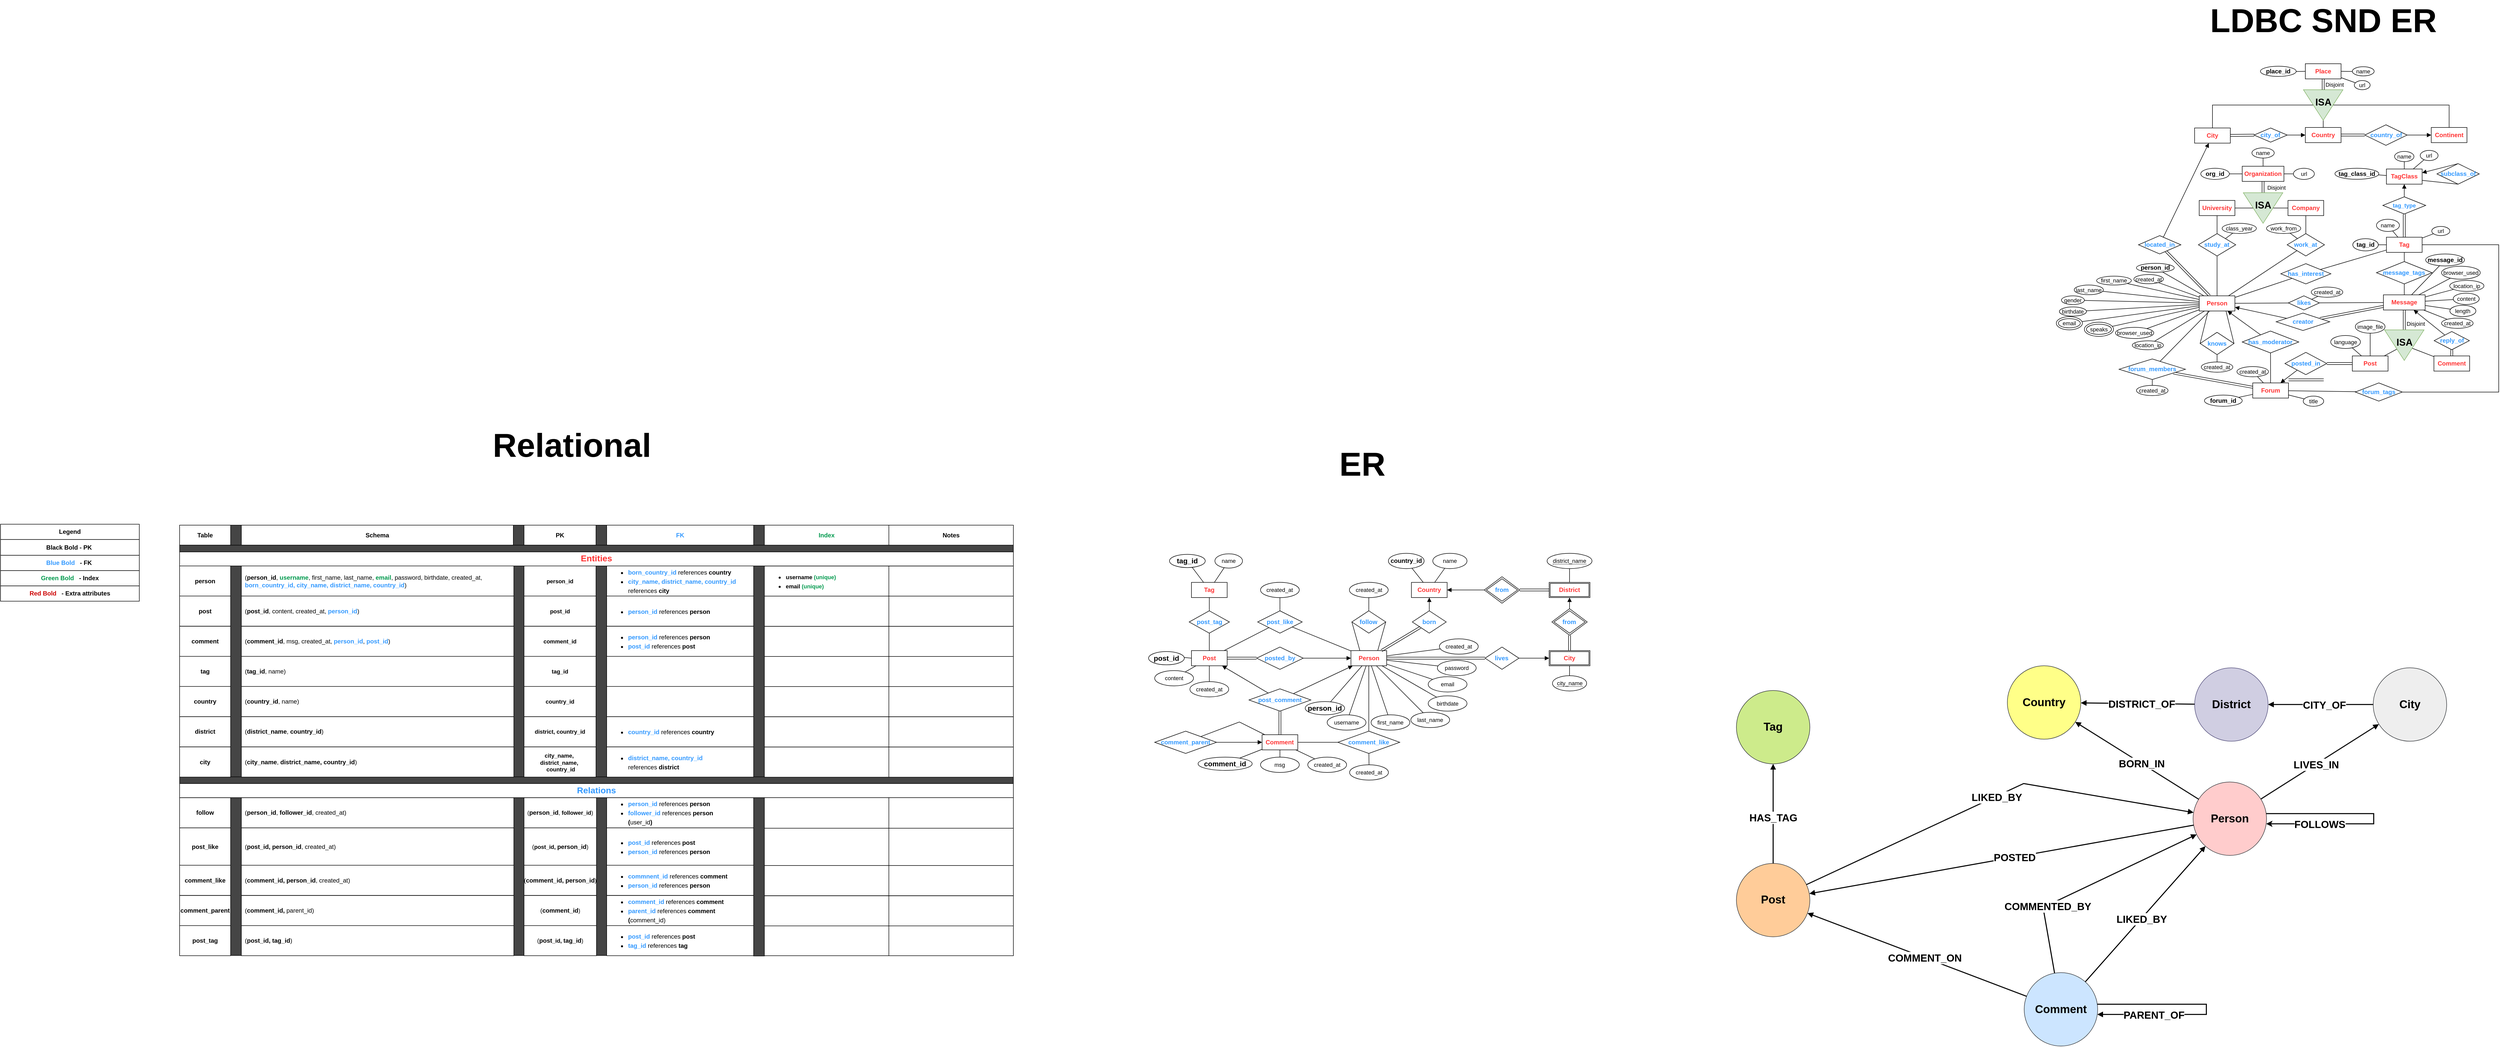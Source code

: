 <mxfile version="24.8.8">
  <diagram name="Page-1" id="pJ08Jq4T_bKkRXrq2wHJ">
    <mxGraphModel dx="4059" dy="1916" grid="0" gridSize="10" guides="1" tooltips="1" connect="1" arrows="1" fold="1" page="0" pageScale="1" pageWidth="827" pageHeight="1169" math="0" shadow="0">
      <root>
        <mxCell id="0" />
        <mxCell id="1" parent="0" />
        <mxCell id="4g6vB5chk8NBOTjmCvvp-183" value="&lt;b style=&quot;&quot;&gt;&lt;font style=&quot;font-size: 65px;&quot;&gt;Relational&lt;/font&gt;&lt;/b&gt;" style="text;html=1;strokeColor=none;fillColor=none;align=center;verticalAlign=middle;whiteSpace=wrap;rounded=0;" parent="1" vertex="1">
          <mxGeometry x="-1692" y="-350" width="242" height="80" as="geometry" />
        </mxCell>
        <mxCell id="4g6vB5chk8NBOTjmCvvp-289" value="&lt;b&gt;Legend&lt;/b&gt;" style="whiteSpace=wrap;html=1;align=center;container=0;" parent="1" vertex="1">
          <mxGeometry x="-2691" y="-154.85" width="272" height="30" as="geometry" />
        </mxCell>
        <mxCell id="4g6vB5chk8NBOTjmCvvp-290" value="&lt;b style=&quot;border-color: var(--border-color);&quot;&gt;Black Bold - PK&amp;nbsp;&lt;/b&gt;" style="whiteSpace=wrap;html=1;align=center;container=0;" parent="1" vertex="1">
          <mxGeometry x="-2691" y="-124.85" width="272" height="31" as="geometry" />
        </mxCell>
        <mxCell id="4g6vB5chk8NBOTjmCvvp-291" value="&lt;b style=&quot;border-color: var(--border-color);&quot;&gt;&lt;font color=&quot;#3399ff&quot;&gt;Blue Bold&lt;/font&gt;&amp;nbsp; &amp;nbsp;- FK&amp;nbsp;&lt;/b&gt;" style="whiteSpace=wrap;html=1;align=center;container=0;" parent="1" vertex="1">
          <mxGeometry x="-2691" y="-93.85" width="272" height="30" as="geometry" />
        </mxCell>
        <mxCell id="4g6vB5chk8NBOTjmCvvp-292" value="&lt;b style=&quot;border-color: var(--border-color);&quot;&gt;&lt;font color=&quot;#00994d&quot;&gt;Green Bold&amp;nbsp; &amp;nbsp;&lt;/font&gt;- Index&lt;/b&gt;" style="whiteSpace=wrap;html=1;align=center;container=0;" parent="1" vertex="1">
          <mxGeometry x="-2691" y="-63.85" width="272" height="30" as="geometry" />
        </mxCell>
        <mxCell id="4g6vB5chk8NBOTjmCvvp-293" value="&lt;b style=&quot;border-color: var(--border-color);&quot;&gt;&lt;font color=&quot;#cc0000&quot;&gt;Red Bold&lt;/font&gt;&lt;font color=&quot;#00994d&quot;&gt;&amp;nbsp; &amp;nbsp;&lt;/font&gt;- Extra attributes&lt;/b&gt;" style="whiteSpace=wrap;html=1;align=center;container=0;" parent="1" vertex="1">
          <mxGeometry x="-2691" y="-33.85" width="272" height="30" as="geometry" />
        </mxCell>
        <mxCell id="4g6vB5chk8NBOTjmCvvp-395" value="&lt;b style=&quot;&quot;&gt;&lt;font style=&quot;font-size: 65px;&quot;&gt;ER&lt;/font&gt;&lt;/b&gt;" style="text;html=1;strokeColor=none;fillColor=none;align=center;verticalAlign=middle;whiteSpace=wrap;rounded=0;" parent="1" vertex="1">
          <mxGeometry x="-143.0" y="-313" width="242" height="80" as="geometry" />
        </mxCell>
        <mxCell id="4g6vB5chk8NBOTjmCvvp-398" value="&lt;b style=&quot;border-color: var(--border-color); color: rgb(255, 51, 51);&quot;&gt;Person&lt;/b&gt;" style="whiteSpace=wrap;html=1;align=center;" parent="1" vertex="1">
          <mxGeometry x="-44.41" y="93.06" width="70" height="29.74" as="geometry" />
        </mxCell>
        <mxCell id="4g6vB5chk8NBOTjmCvvp-399" value="&lt;b style=&quot;border-color: var(--border-color); color: rgb(255, 51, 51);&quot;&gt;Post&lt;/b&gt;" style="whiteSpace=wrap;html=1;align=center;" parent="1" vertex="1">
          <mxGeometry x="-357" y="93.06" width="70" height="29.74" as="geometry" />
        </mxCell>
        <mxCell id="4g6vB5chk8NBOTjmCvvp-401" value="&lt;font color=&quot;#3399ff&quot;&gt;&lt;b&gt;follow&lt;/b&gt;&lt;/font&gt;" style="shape=rhombus;perimeter=rhombusPerimeter;whiteSpace=wrap;html=1;align=center;" parent="1" vertex="1">
          <mxGeometry x="-42.615" y="15" width="66.41" height="43.78" as="geometry" />
        </mxCell>
        <mxCell id="4g6vB5chk8NBOTjmCvvp-410" value="&lt;b style=&quot;border-color: var(--border-color); color: rgb(255, 51, 51);&quot;&gt;Comment&lt;/b&gt;" style="whiteSpace=wrap;html=1;align=center;" parent="1" vertex="1">
          <mxGeometry x="-218.59" y="258" width="70" height="29.74" as="geometry" />
        </mxCell>
        <mxCell id="4g6vB5chk8NBOTjmCvvp-411" value="&lt;font color=&quot;#3399ff&quot;&gt;&lt;b&gt;post_comment&lt;/b&gt;&lt;/font&gt;" style="shape=rhombus;perimeter=rhombusPerimeter;whiteSpace=wrap;html=1;align=center;" parent="1" vertex="1">
          <mxGeometry x="-244.195" y="168" width="121.21" height="43.78" as="geometry" />
        </mxCell>
        <mxCell id="4g6vB5chk8NBOTjmCvvp-414" style="edgeStyle=none;html=1;endArrow=none;endFill=0;rounded=0;shape=link;" parent="1" source="4g6vB5chk8NBOTjmCvvp-410" target="4g6vB5chk8NBOTjmCvvp-411" edge="1">
          <mxGeometry relative="1" as="geometry">
            <mxPoint x="1.4" y="262" as="sourcePoint" />
            <mxPoint x="70.4" y="262.25" as="targetPoint" />
          </mxGeometry>
        </mxCell>
        <mxCell id="4g6vB5chk8NBOTjmCvvp-415" value="&lt;font color=&quot;#3399ff&quot;&gt;&lt;b&gt;comment_like&lt;/b&gt;&lt;/font&gt;" style="shape=rhombus;perimeter=rhombusPerimeter;whiteSpace=wrap;html=1;align=center;" parent="1" vertex="1">
          <mxGeometry x="-70.015" y="250.98" width="121.21" height="43.78" as="geometry" />
        </mxCell>
        <mxCell id="4g6vB5chk8NBOTjmCvvp-416" style="html=1;endArrow=none;endFill=0;rounded=0;" parent="1" source="4g6vB5chk8NBOTjmCvvp-415" target="4g6vB5chk8NBOTjmCvvp-398" edge="1">
          <mxGeometry relative="1" as="geometry">
            <mxPoint x="-123.1" y="61.39" as="sourcePoint" />
            <mxPoint x="82.9" y="-6.61" as="targetPoint" />
          </mxGeometry>
        </mxCell>
        <mxCell id="4g6vB5chk8NBOTjmCvvp-417" style="rounded=0;orthogonalLoop=1;jettySize=auto;html=1;endArrow=none;endFill=0;" parent="1" source="4g6vB5chk8NBOTjmCvvp-415" target="4g6vB5chk8NBOTjmCvvp-410" edge="1">
          <mxGeometry relative="1" as="geometry">
            <mxPoint x="-95.6" y="265.39" as="sourcePoint" />
            <mxPoint x="-95.6" y="219.39" as="targetPoint" />
          </mxGeometry>
        </mxCell>
        <mxCell id="4g6vB5chk8NBOTjmCvvp-418" value="&lt;font color=&quot;#3399ff&quot;&gt;&lt;b&gt;post_like&lt;/b&gt;&lt;/font&gt;" style="shape=rhombus;perimeter=rhombusPerimeter;whiteSpace=wrap;html=1;align=center;" parent="1" vertex="1">
          <mxGeometry x="-227.195" y="15" width="87.21" height="43.78" as="geometry" />
        </mxCell>
        <mxCell id="4g6vB5chk8NBOTjmCvvp-419" style="html=1;endArrow=none;endFill=0;rounded=0;" parent="1" source="4g6vB5chk8NBOTjmCvvp-418" target="4g6vB5chk8NBOTjmCvvp-398" edge="1">
          <mxGeometry relative="1" as="geometry">
            <mxPoint x="42.69" y="84.98" as="sourcePoint" />
            <mxPoint x="70.69" y="-66.02" as="targetPoint" />
          </mxGeometry>
        </mxCell>
        <mxCell id="4g6vB5chk8NBOTjmCvvp-421" value="&lt;font color=&quot;#000000&quot;&gt;&lt;b&gt;&lt;font style=&quot;font-size: 14px;&quot;&gt;person_id&lt;/font&gt;&lt;/b&gt;&lt;br&gt;&lt;/font&gt;" style="ellipse;whiteSpace=wrap;html=1;align=center;rounded=1;labelBackgroundColor=none;fontFamily=Helvetica;fontSize=11;fontColor=default;" parent="1" vertex="1">
          <mxGeometry x="-134" y="193.0" width="77.2" height="26" as="geometry" />
        </mxCell>
        <mxCell id="4g6vB5chk8NBOTjmCvvp-422" style="edgeStyle=none;html=1;endArrow=none;endFill=0;rounded=0;" parent="1" source="4g6vB5chk8NBOTjmCvvp-398" target="4g6vB5chk8NBOTjmCvvp-421" edge="1">
          <mxGeometry relative="1" as="geometry">
            <mxPoint x="60.4" y="92" as="sourcePoint" />
            <mxPoint x="129.4" y="92.25" as="targetPoint" />
          </mxGeometry>
        </mxCell>
        <mxCell id="4g6vB5chk8NBOTjmCvvp-423" value="&lt;font color=&quot;#000000&quot;&gt;created_at&lt;br&gt;&lt;/font&gt;" style="ellipse;whiteSpace=wrap;html=1;align=center;rounded=1;labelBackgroundColor=none;fontFamily=Helvetica;fontSize=11;fontColor=default;" parent="1" vertex="1">
          <mxGeometry x="-47.41" y="-40.87" width="76" height="30" as="geometry" />
        </mxCell>
        <mxCell id="4g6vB5chk8NBOTjmCvvp-424" style="edgeStyle=none;html=1;endArrow=none;endFill=0;rounded=0;" parent="1" source="4g6vB5chk8NBOTjmCvvp-423" target="4g6vB5chk8NBOTjmCvvp-401" edge="1">
          <mxGeometry relative="1" as="geometry">
            <mxPoint x="234.26" y="55.1" as="sourcePoint" />
            <mxPoint x="303.26" y="133.1" as="targetPoint" />
          </mxGeometry>
        </mxCell>
        <mxCell id="4g6vB5chk8NBOTjmCvvp-425" value="&lt;font color=&quot;#000000&quot;&gt;first_name&lt;br&gt;&lt;/font&gt;" style="ellipse;whiteSpace=wrap;html=1;align=center;rounded=1;labelBackgroundColor=none;fontFamily=Helvetica;fontSize=11;fontColor=default;" parent="1" vertex="1">
          <mxGeometry x="-5" y="219" width="76" height="30" as="geometry" />
        </mxCell>
        <mxCell id="4g6vB5chk8NBOTjmCvvp-426" style="edgeStyle=none;html=1;endArrow=none;endFill=0;rounded=0;" parent="1" source="4g6vB5chk8NBOTjmCvvp-398" target="4g6vB5chk8NBOTjmCvvp-425" edge="1">
          <mxGeometry relative="1" as="geometry">
            <mxPoint x="135.48" y="116.39" as="sourcePoint" />
            <mxPoint x="199.48" y="190.39" as="targetPoint" />
          </mxGeometry>
        </mxCell>
        <mxCell id="4g6vB5chk8NBOTjmCvvp-427" value="&lt;font color=&quot;#000000&quot;&gt;birthdate&lt;br&gt;&lt;/font&gt;" style="ellipse;whiteSpace=wrap;html=1;align=center;rounded=1;labelBackgroundColor=none;fontFamily=Helvetica;fontSize=11;fontColor=default;" parent="1" vertex="1">
          <mxGeometry x="107" y="181.78" width="76" height="30" as="geometry" />
        </mxCell>
        <mxCell id="4g6vB5chk8NBOTjmCvvp-428" style="edgeStyle=none;html=1;endArrow=none;endFill=0;rounded=0;" parent="1" source="4g6vB5chk8NBOTjmCvvp-398" target="4g6vB5chk8NBOTjmCvvp-427" edge="1">
          <mxGeometry relative="1" as="geometry">
            <mxPoint x="122.74" y="103.39" as="sourcePoint" />
            <mxPoint x="199.74" y="146.39" as="targetPoint" />
          </mxGeometry>
        </mxCell>
        <mxCell id="4g6vB5chk8NBOTjmCvvp-429" value="&lt;font color=&quot;#000000&quot;&gt;email&lt;br&gt;&lt;/font&gt;" style="ellipse;whiteSpace=wrap;html=1;align=center;rounded=1;labelBackgroundColor=none;fontFamily=Helvetica;fontSize=11;fontColor=default;" parent="1" vertex="1">
          <mxGeometry x="107" y="144.19" width="76" height="30" as="geometry" />
        </mxCell>
        <mxCell id="4g6vB5chk8NBOTjmCvvp-430" style="edgeStyle=none;html=1;endArrow=none;endFill=0;rounded=0;" parent="1" source="4g6vB5chk8NBOTjmCvvp-398" target="4g6vB5chk8NBOTjmCvvp-429" edge="1">
          <mxGeometry relative="1" as="geometry">
            <mxPoint x="227.02" y="200.39" as="sourcePoint" />
            <mxPoint x="266.02" y="255.39" as="targetPoint" />
          </mxGeometry>
        </mxCell>
        <mxCell id="4g6vB5chk8NBOTjmCvvp-431" value="&lt;font color=&quot;#000000&quot;&gt;&lt;b&gt;&lt;font style=&quot;font-size: 14px;&quot;&gt;post_id&lt;/font&gt;&lt;/b&gt;&lt;br&gt;&lt;/font&gt;" style="ellipse;whiteSpace=wrap;html=1;align=center;rounded=1;labelBackgroundColor=none;fontFamily=Helvetica;fontSize=11;fontColor=default;" parent="1" vertex="1">
          <mxGeometry x="-441" y="94.93" width="70" height="26" as="geometry" />
        </mxCell>
        <mxCell id="4g6vB5chk8NBOTjmCvvp-432" style="edgeStyle=none;html=1;endArrow=none;endFill=0;rounded=0;" parent="1" source="4g6vB5chk8NBOTjmCvvp-431" target="4g6vB5chk8NBOTjmCvvp-399" edge="1">
          <mxGeometry relative="1" as="geometry">
            <mxPoint y="92.19" as="sourcePoint" />
            <mxPoint x="69" y="92.44" as="targetPoint" />
          </mxGeometry>
        </mxCell>
        <mxCell id="4g6vB5chk8NBOTjmCvvp-433" value="&lt;font color=&quot;#000000&quot;&gt;content&lt;br&gt;&lt;/font&gt;" style="ellipse;whiteSpace=wrap;html=1;align=center;rounded=1;labelBackgroundColor=none;fontFamily=Helvetica;fontSize=11;fontColor=default;" parent="1" vertex="1">
          <mxGeometry x="-429" y="132.24" width="76" height="30" as="geometry" />
        </mxCell>
        <mxCell id="4g6vB5chk8NBOTjmCvvp-434" style="edgeStyle=none;html=1;endArrow=none;endFill=0;rounded=0;" parent="1" source="4g6vB5chk8NBOTjmCvvp-433" target="4g6vB5chk8NBOTjmCvvp-399" edge="1">
          <mxGeometry relative="1" as="geometry">
            <mxPoint x="-395" y="139.93" as="sourcePoint" />
            <mxPoint x="-357" y="139.93" as="targetPoint" />
          </mxGeometry>
        </mxCell>
        <mxCell id="4g6vB5chk8NBOTjmCvvp-435" value="&lt;font color=&quot;#000000&quot;&gt;last_name&lt;br&gt;&lt;/font&gt;" style="ellipse;whiteSpace=wrap;html=1;align=center;rounded=1;labelBackgroundColor=none;fontFamily=Helvetica;fontSize=11;fontColor=default;" parent="1" vertex="1">
          <mxGeometry x="73" y="214" width="76" height="30" as="geometry" />
        </mxCell>
        <mxCell id="4g6vB5chk8NBOTjmCvvp-436" style="edgeStyle=none;html=1;endArrow=none;endFill=0;rounded=0;" parent="1" source="4g6vB5chk8NBOTjmCvvp-398" target="4g6vB5chk8NBOTjmCvvp-435" edge="1">
          <mxGeometry relative="1" as="geometry">
            <mxPoint x="125.78" y="86.39" as="sourcePoint" />
            <mxPoint x="220.78" y="177.39" as="targetPoint" />
          </mxGeometry>
        </mxCell>
        <mxCell id="4g6vB5chk8NBOTjmCvvp-437" value="&lt;font color=&quot;#000000&quot;&gt;created_at&lt;br&gt;&lt;/font&gt;" style="ellipse;whiteSpace=wrap;html=1;align=center;rounded=1;labelBackgroundColor=none;fontFamily=Helvetica;fontSize=11;fontColor=default;" parent="1" vertex="1">
          <mxGeometry x="-360" y="153.82" width="76" height="30" as="geometry" />
        </mxCell>
        <mxCell id="4g6vB5chk8NBOTjmCvvp-438" style="edgeStyle=none;html=1;endArrow=none;endFill=0;rounded=0;" parent="1" source="4g6vB5chk8NBOTjmCvvp-437" target="4g6vB5chk8NBOTjmCvvp-399" edge="1">
          <mxGeometry relative="1" as="geometry">
            <mxPoint x="-357.44" y="169.3" as="sourcePoint" />
            <mxPoint x="-313.44" y="138.3" as="targetPoint" />
          </mxGeometry>
        </mxCell>
        <mxCell id="4g6vB5chk8NBOTjmCvvp-439" value="&lt;font color=&quot;#000000&quot;&gt;created_at&lt;br&gt;&lt;/font&gt;" style="ellipse;whiteSpace=wrap;html=1;align=center;rounded=1;labelBackgroundColor=none;fontFamily=Helvetica;fontSize=11;fontColor=default;" parent="1" vertex="1">
          <mxGeometry x="129" y="70" width="76" height="30" as="geometry" />
        </mxCell>
        <mxCell id="4g6vB5chk8NBOTjmCvvp-440" style="edgeStyle=none;html=1;endArrow=none;endFill=0;rounded=0;" parent="1" source="4g6vB5chk8NBOTjmCvvp-439" target="4g6vB5chk8NBOTjmCvvp-398" edge="1">
          <mxGeometry relative="1" as="geometry">
            <mxPoint x="353.96" y="172.11" as="sourcePoint" />
            <mxPoint x="389.4" y="130" as="targetPoint" />
          </mxGeometry>
        </mxCell>
        <mxCell id="4g6vB5chk8NBOTjmCvvp-441" value="&lt;font color=&quot;#000000&quot;&gt;created_at&lt;br&gt;&lt;/font&gt;" style="ellipse;whiteSpace=wrap;html=1;align=center;rounded=1;labelBackgroundColor=none;fontFamily=Helvetica;fontSize=11;fontColor=default;" parent="1" vertex="1">
          <mxGeometry x="-221.59" y="-40.87" width="76" height="30" as="geometry" />
        </mxCell>
        <mxCell id="4g6vB5chk8NBOTjmCvvp-442" style="edgeStyle=none;html=1;endArrow=none;endFill=0;rounded=0;" parent="1" source="4g6vB5chk8NBOTjmCvvp-441" target="4g6vB5chk8NBOTjmCvvp-418" edge="1">
          <mxGeometry relative="1" as="geometry">
            <mxPoint x="-107.13" y="128.1" as="sourcePoint" />
            <mxPoint x="-170.99" y="-16" as="targetPoint" />
          </mxGeometry>
        </mxCell>
        <mxCell id="4g6vB5chk8NBOTjmCvvp-443" value="&lt;font color=&quot;#000000&quot;&gt;created_at&lt;br&gt;&lt;/font&gt;" style="ellipse;whiteSpace=wrap;html=1;align=center;rounded=1;labelBackgroundColor=none;fontFamily=Helvetica;fontSize=11;fontColor=default;" parent="1" vertex="1">
          <mxGeometry x="-129" y="302" width="76" height="30" as="geometry" />
        </mxCell>
        <mxCell id="4g6vB5chk8NBOTjmCvvp-444" style="edgeStyle=none;html=1;endArrow=none;endFill=0;rounded=0;" parent="1" source="4g6vB5chk8NBOTjmCvvp-443" target="4g6vB5chk8NBOTjmCvvp-410" edge="1">
          <mxGeometry relative="1" as="geometry">
            <mxPoint x="-177.14" y="517.1" as="sourcePoint" />
            <mxPoint x="-253.61" y="378" as="targetPoint" />
          </mxGeometry>
        </mxCell>
        <mxCell id="4g6vB5chk8NBOTjmCvvp-445" value="&lt;font color=&quot;#000000&quot;&gt;msg&lt;br&gt;&lt;/font&gt;" style="ellipse;whiteSpace=wrap;html=1;align=center;rounded=1;labelBackgroundColor=none;fontFamily=Helvetica;fontSize=11;fontColor=default;" parent="1" vertex="1">
          <mxGeometry x="-221.59" y="302" width="76" height="30" as="geometry" />
        </mxCell>
        <mxCell id="4g6vB5chk8NBOTjmCvvp-446" style="edgeStyle=none;html=1;endArrow=none;endFill=0;rounded=0;" parent="1" source="4g6vB5chk8NBOTjmCvvp-445" target="4g6vB5chk8NBOTjmCvvp-410" edge="1">
          <mxGeometry relative="1" as="geometry">
            <mxPoint x="-167.59" y="343.83" as="sourcePoint" />
            <mxPoint x="-129.59" y="330.09" as="targetPoint" />
          </mxGeometry>
        </mxCell>
        <mxCell id="4g6vB5chk8NBOTjmCvvp-447" value="&lt;font color=&quot;#000000&quot;&gt;&lt;b&gt;&lt;font style=&quot;font-size: 14px;&quot;&gt;comment_id&lt;/font&gt;&lt;/b&gt;&lt;br&gt;&lt;/font&gt;" style="ellipse;whiteSpace=wrap;html=1;align=center;rounded=1;labelBackgroundColor=none;fontFamily=Helvetica;fontSize=11;fontColor=default;" parent="1" vertex="1">
          <mxGeometry x="-344" y="302" width="106" height="26" as="geometry" />
        </mxCell>
        <mxCell id="4g6vB5chk8NBOTjmCvvp-448" style="edgeStyle=none;html=1;endArrow=none;endFill=0;rounded=0;" parent="1" source="4g6vB5chk8NBOTjmCvvp-447" target="4g6vB5chk8NBOTjmCvvp-410" edge="1">
          <mxGeometry relative="1" as="geometry">
            <mxPoint x="44.4" y="267" as="sourcePoint" />
            <mxPoint x="-312.6" y="287" as="targetPoint" />
          </mxGeometry>
        </mxCell>
        <mxCell id="4g6vB5chk8NBOTjmCvvp-449" value="&lt;font color=&quot;#000000&quot;&gt;created_at&lt;br&gt;&lt;/font&gt;" style="ellipse;whiteSpace=wrap;html=1;align=center;rounded=1;labelBackgroundColor=none;fontFamily=Helvetica;fontSize=11;fontColor=default;" parent="1" vertex="1">
          <mxGeometry x="-47.0" y="317" width="76" height="30" as="geometry" />
        </mxCell>
        <mxCell id="4g6vB5chk8NBOTjmCvvp-450" style="edgeStyle=none;html=1;endArrow=none;endFill=0;rounded=0;" parent="1" source="4g6vB5chk8NBOTjmCvvp-449" target="4g6vB5chk8NBOTjmCvvp-415" edge="1">
          <mxGeometry relative="1" as="geometry">
            <mxPoint x="8.86" y="533.36" as="sourcePoint" />
            <mxPoint x="17.4" y="304.26" as="targetPoint" />
          </mxGeometry>
        </mxCell>
        <mxCell id="4g6vB5chk8NBOTjmCvvp-453" value="&lt;font color=&quot;#000000&quot;&gt;password&lt;br&gt;&lt;/font&gt;" style="ellipse;whiteSpace=wrap;html=1;align=center;rounded=1;labelBackgroundColor=none;fontFamily=Helvetica;fontSize=11;fontColor=default;" parent="1" vertex="1">
          <mxGeometry x="125" y="112.19" width="76" height="30" as="geometry" />
        </mxCell>
        <mxCell id="4g6vB5chk8NBOTjmCvvp-454" style="edgeStyle=none;html=1;endArrow=none;endFill=0;rounded=0;" parent="1" source="4g6vB5chk8NBOTjmCvvp-398" target="4g6vB5chk8NBOTjmCvvp-453" edge="1">
          <mxGeometry relative="1" as="geometry">
            <mxPoint x="173.4" y="96.4" as="sourcePoint" />
            <mxPoint x="301.4" y="106.4" as="targetPoint" />
          </mxGeometry>
        </mxCell>
        <mxCell id="4g6vB5chk8NBOTjmCvvp-455" value="&lt;font color=&quot;#000000&quot;&gt;username&lt;br&gt;&lt;/font&gt;" style="ellipse;whiteSpace=wrap;html=1;align=center;rounded=1;labelBackgroundColor=none;fontFamily=Helvetica;fontSize=11;fontColor=default;" parent="1" vertex="1">
          <mxGeometry x="-91" y="219" width="76" height="30" as="geometry" />
        </mxCell>
        <mxCell id="4g6vB5chk8NBOTjmCvvp-456" style="edgeStyle=none;html=1;endArrow=none;endFill=0;rounded=0;" parent="1" source="4g6vB5chk8NBOTjmCvvp-398" target="4g6vB5chk8NBOTjmCvvp-455" edge="1">
          <mxGeometry relative="1" as="geometry">
            <mxPoint x="117.14" y="117.39" as="sourcePoint" />
            <mxPoint x="152.14" y="198.39" as="targetPoint" />
          </mxGeometry>
        </mxCell>
        <mxCell id="4g6vB5chk8NBOTjmCvvp-461" value="&lt;font color=&quot;#3399ff&quot;&gt;&lt;b&gt;posted_by&lt;/b&gt;&lt;/font&gt;" style="shape=rhombus;perimeter=rhombusPerimeter;whiteSpace=wrap;html=1;align=center;" parent="1" vertex="1">
          <mxGeometry x="-229.195" y="86.04" width="91.21" height="43.78" as="geometry" />
        </mxCell>
        <mxCell id="4g6vB5chk8NBOTjmCvvp-462" style="rounded=0;orthogonalLoop=1;jettySize=auto;html=1;endArrow=block;endFill=1;" parent="1" source="4g6vB5chk8NBOTjmCvvp-461" target="4g6vB5chk8NBOTjmCvvp-398" edge="1">
          <mxGeometry relative="1" as="geometry">
            <mxPoint x="-66.79" y="110.11" as="sourcePoint" />
            <mxPoint x="-135" y="110" as="targetPoint" />
          </mxGeometry>
        </mxCell>
        <mxCell id="4g6vB5chk8NBOTjmCvvp-463" style="edgeStyle=none;html=1;endArrow=none;endFill=0;rounded=0;shape=link;" parent="1" source="4g6vB5chk8NBOTjmCvvp-399" target="4g6vB5chk8NBOTjmCvvp-461" edge="1">
          <mxGeometry relative="1" as="geometry">
            <mxPoint x="-205" y="105" as="sourcePoint" />
            <mxPoint x="-136" y="105.25" as="targetPoint" />
          </mxGeometry>
        </mxCell>
        <mxCell id="4g6vB5chk8NBOTjmCvvp-466" style="rounded=0;orthogonalLoop=1;jettySize=auto;html=1;endArrow=block;endFill=1;" parent="1" source="4g6vB5chk8NBOTjmCvvp-411" target="4g6vB5chk8NBOTjmCvvp-399" edge="1">
          <mxGeometry relative="1" as="geometry">
            <mxPoint x="-61.79" y="146.11" as="sourcePoint" />
            <mxPoint x="-130" y="146" as="targetPoint" />
          </mxGeometry>
        </mxCell>
        <mxCell id="4g6vB5chk8NBOTjmCvvp-467" style="rounded=0;orthogonalLoop=1;jettySize=auto;html=1;endArrow=block;endFill=1;" parent="1" source="4g6vB5chk8NBOTjmCvvp-411" target="4g6vB5chk8NBOTjmCvvp-398" edge="1">
          <mxGeometry relative="1" as="geometry">
            <mxPoint x="20" y="184.07" as="sourcePoint" />
            <mxPoint x="-127" y="116.07" as="targetPoint" />
          </mxGeometry>
        </mxCell>
        <mxCell id="4g6vB5chk8NBOTjmCvvp-468" style="html=1;endArrow=none;endFill=0;rounded=0;" parent="1" source="4g6vB5chk8NBOTjmCvvp-399" target="4g6vB5chk8NBOTjmCvvp-418" edge="1">
          <mxGeometry relative="1" as="geometry">
            <mxPoint x="-288" y="55" as="sourcePoint" />
            <mxPoint x="-219" y="55.25" as="targetPoint" />
          </mxGeometry>
        </mxCell>
        <mxCell id="NvgXYQUHseZZ3Qn02gF4-19" value="&lt;b style=&quot;border-color: var(--border-color); color: rgb(255, 51, 51);&quot;&gt;Tag&lt;/b&gt;" style="whiteSpace=wrap;html=1;align=center;" parent="1" vertex="1">
          <mxGeometry x="-357" y="-40.74" width="70" height="29.74" as="geometry" />
        </mxCell>
        <mxCell id="NvgXYQUHseZZ3Qn02gF4-20" value="&lt;font color=&quot;#3399ff&quot;&gt;&lt;b&gt;post_tag&lt;/b&gt;&lt;/font&gt;" style="shape=rhombus;perimeter=rhombusPerimeter;whiteSpace=wrap;html=1;align=center;" parent="1" vertex="1">
          <mxGeometry x="-361.395" y="15" width="78.79" height="43.78" as="geometry" />
        </mxCell>
        <mxCell id="NvgXYQUHseZZ3Qn02gF4-22" style="html=1;endArrow=none;endFill=0;rounded=0;" parent="1" source="NvgXYQUHseZZ3Qn02gF4-19" target="NvgXYQUHseZZ3Qn02gF4-20" edge="1">
          <mxGeometry relative="1" as="geometry">
            <mxPoint x="-293.43" y="-81.68" as="sourcePoint" />
            <mxPoint x="-293.43" y="73.32" as="targetPoint" />
          </mxGeometry>
        </mxCell>
        <mxCell id="NvgXYQUHseZZ3Qn02gF4-23" style="html=1;endArrow=none;endFill=0;rounded=0;" parent="1" source="NvgXYQUHseZZ3Qn02gF4-20" target="4g6vB5chk8NBOTjmCvvp-399" edge="1">
          <mxGeometry relative="1" as="geometry">
            <mxPoint x="-417" y="-36.93" as="sourcePoint" />
            <mxPoint x="-417" y="0.07" as="targetPoint" />
          </mxGeometry>
        </mxCell>
        <mxCell id="NvgXYQUHseZZ3Qn02gF4-25" value="&lt;font color=&quot;#000000&quot;&gt;&lt;b&gt;&lt;font style=&quot;font-size: 14px;&quot;&gt;tag_id&lt;/font&gt;&lt;/b&gt;&lt;br&gt;&lt;/font&gt;" style="ellipse;whiteSpace=wrap;html=1;align=center;rounded=1;labelBackgroundColor=none;fontFamily=Helvetica;fontSize=11;fontColor=default;" parent="1" vertex="1">
          <mxGeometry x="-400" y="-95.81" width="70" height="26" as="geometry" />
        </mxCell>
        <mxCell id="NvgXYQUHseZZ3Qn02gF4-26" style="edgeStyle=none;html=1;endArrow=none;endFill=0;rounded=0;" parent="1" source="NvgXYQUHseZZ3Qn02gF4-25" target="NvgXYQUHseZZ3Qn02gF4-19" edge="1">
          <mxGeometry relative="1" as="geometry">
            <mxPoint x="-37" y="-198.55" as="sourcePoint" />
            <mxPoint x="-394" y="-182.55" as="targetPoint" />
          </mxGeometry>
        </mxCell>
        <mxCell id="NvgXYQUHseZZ3Qn02gF4-27" value="&lt;font color=&quot;#000000&quot;&gt;name&lt;br&gt;&lt;/font&gt;" style="ellipse;whiteSpace=wrap;html=1;align=center;rounded=1;labelBackgroundColor=none;fontFamily=Helvetica;fontSize=11;fontColor=default;" parent="1" vertex="1">
          <mxGeometry x="-311" y="-96.81" width="54" height="28" as="geometry" />
        </mxCell>
        <mxCell id="NvgXYQUHseZZ3Qn02gF4-28" style="edgeStyle=none;html=1;endArrow=none;endFill=0;rounded=0;" parent="1" source="NvgXYQUHseZZ3Qn02gF4-27" target="NvgXYQUHseZZ3Qn02gF4-19" edge="1">
          <mxGeometry relative="1" as="geometry">
            <mxPoint x="-283" y="-160.07" as="sourcePoint" />
            <mxPoint x="-241" y="-176.81" as="targetPoint" />
          </mxGeometry>
        </mxCell>
        <mxCell id="NvgXYQUHseZZ3Qn02gF4-43" value="&lt;font color=&quot;#3399ff&quot;&gt;&lt;b&gt;comment_parent&lt;/b&gt;&lt;/font&gt;" style="shape=rhombus;perimeter=rhombusPerimeter;whiteSpace=wrap;html=1;align=center;" parent="1" vertex="1">
          <mxGeometry x="-429.0" y="250.98" width="121.21" height="43.78" as="geometry" />
        </mxCell>
        <mxCell id="NvgXYQUHseZZ3Qn02gF4-44" style="rounded=0;orthogonalLoop=1;jettySize=auto;html=1;endArrow=none;endFill=0;" parent="1" source="NvgXYQUHseZZ3Qn02gF4-43" target="4g6vB5chk8NBOTjmCvvp-410" edge="1">
          <mxGeometry relative="1" as="geometry">
            <mxPoint x="-350" y="225.26" as="sourcePoint" />
            <mxPoint x="-177" y="225.26" as="targetPoint" />
            <Array as="points">
              <mxPoint x="-263" y="233" />
            </Array>
          </mxGeometry>
        </mxCell>
        <mxCell id="NvgXYQUHseZZ3Qn02gF4-45" style="rounded=0;orthogonalLoop=1;jettySize=auto;html=1;endArrow=block;endFill=1;" parent="1" source="NvgXYQUHseZZ3Qn02gF4-43" target="4g6vB5chk8NBOTjmCvvp-410" edge="1">
          <mxGeometry relative="1" as="geometry">
            <mxPoint x="-226.41" y="236.13" as="sourcePoint" />
            <mxPoint x="-315.41" y="236.13" as="targetPoint" />
            <Array as="points" />
          </mxGeometry>
        </mxCell>
        <mxCell id="jXatoXMq33lXqJdieAz0-2" value="&lt;font color=&quot;#3399ff&quot;&gt;&lt;b&gt;lives&lt;/b&gt;&lt;/font&gt;" style="shape=rhombus;perimeter=rhombusPerimeter;whiteSpace=wrap;html=1;align=center;" parent="1" vertex="1">
          <mxGeometry x="218.4" y="86.04" width="66.41" height="43.78" as="geometry" />
        </mxCell>
        <mxCell id="jXatoXMq33lXqJdieAz0-4" style="html=1;endArrow=none;endFill=0;rounded=0;shape=link;" parent="1" source="jXatoXMq33lXqJdieAz0-2" target="4g6vB5chk8NBOTjmCvvp-398" edge="1">
          <mxGeometry relative="1" as="geometry">
            <mxPoint x="29.6" y="-68.7" as="sourcePoint" />
            <mxPoint x="29.6" y="90.3" as="targetPoint" />
          </mxGeometry>
        </mxCell>
        <mxCell id="jXatoXMq33lXqJdieAz0-163" value="&lt;font color=&quot;#ff3333&quot;&gt;&lt;b&gt;Country&lt;/b&gt;&lt;/font&gt;" style="whiteSpace=wrap;html=1;align=center;" parent="1" vertex="1">
          <mxGeometry x="74.11" y="-40.74" width="70" height="29.74" as="geometry" />
        </mxCell>
        <mxCell id="jXatoXMq33lXqJdieAz0-164" style="rounded=0;orthogonalLoop=1;jettySize=auto;html=1;endArrow=block;endFill=1;" parent="1" source="jXatoXMq33lXqJdieAz0-176" target="jXatoXMq33lXqJdieAz0-163" edge="1">
          <mxGeometry relative="1" as="geometry">
            <mxPoint x="193.51" y="-345.71" as="sourcePoint" />
          </mxGeometry>
        </mxCell>
        <mxCell id="jXatoXMq33lXqJdieAz0-165" style="rounded=0;orthogonalLoop=1;jettySize=auto;html=1;shape=link;" parent="1" source="jXatoXMq33lXqJdieAz0-176" target="jXatoXMq33lXqJdieAz0-177" edge="1">
          <mxGeometry relative="1" as="geometry">
            <mxPoint x="263.51" y="-345.71" as="sourcePoint" />
            <mxPoint x="317.51" y="-345.71" as="targetPoint" />
          </mxGeometry>
        </mxCell>
        <mxCell id="jXatoXMq33lXqJdieAz0-166" style="rounded=0;orthogonalLoop=1;jettySize=auto;html=1;shape=link;" parent="1" source="jXatoXMq33lXqJdieAz0-175" target="jXatoXMq33lXqJdieAz0-174" edge="1">
          <mxGeometry relative="1" as="geometry">
            <mxPoint x="500.51" y="-345.71" as="sourcePoint" />
            <mxPoint x="543.51" y="-345.71" as="targetPoint" />
          </mxGeometry>
        </mxCell>
        <mxCell id="jXatoXMq33lXqJdieAz0-167" style="rounded=0;orthogonalLoop=1;jettySize=auto;html=1;endArrow=block;endFill=1;" parent="1" source="jXatoXMq33lXqJdieAz0-175" target="jXatoXMq33lXqJdieAz0-177" edge="1">
          <mxGeometry relative="1" as="geometry">
            <mxPoint x="430.51" y="-345.71" as="sourcePoint" />
            <mxPoint x="387.51" y="-345.71" as="targetPoint" />
          </mxGeometry>
        </mxCell>
        <mxCell id="jXatoXMq33lXqJdieAz0-168" value="&lt;font color=&quot;#000000&quot;&gt;&lt;b&gt;country_id&lt;br&gt;&lt;/b&gt;&lt;/font&gt;" style="ellipse;whiteSpace=wrap;html=1;align=center;rounded=1;labelBackgroundColor=none;" parent="1" vertex="1">
          <mxGeometry x="29" y="-97.81" width="70" height="30" as="geometry" />
        </mxCell>
        <mxCell id="jXatoXMq33lXqJdieAz0-169" style="edgeStyle=none;html=1;endArrow=none;endFill=0;rounded=0;" parent="1" source="jXatoXMq33lXqJdieAz0-168" target="jXatoXMq33lXqJdieAz0-163" edge="1">
          <mxGeometry relative="1" as="geometry">
            <mxPoint x="263.51" y="-307.71" as="sourcePoint" />
            <mxPoint x="332.51" y="-307.46" as="targetPoint" />
          </mxGeometry>
        </mxCell>
        <mxCell id="jXatoXMq33lXqJdieAz0-170" style="edgeStyle=none;html=1;endArrow=none;endFill=0;rounded=0;" parent="1" source="jXatoXMq33lXqJdieAz0-178" target="jXatoXMq33lXqJdieAz0-163" edge="1">
          <mxGeometry relative="1" as="geometry">
            <mxPoint x="159.643" y="-386.568" as="sourcePoint" />
            <mxPoint x="112.44" y="-360.71" as="targetPoint" />
          </mxGeometry>
        </mxCell>
        <mxCell id="jXatoXMq33lXqJdieAz0-171" style="edgeStyle=none;html=1;endArrow=none;endFill=0;rounded=0;" parent="1" source="jXatoXMq33lXqJdieAz0-179" target="jXatoXMq33lXqJdieAz0-177" edge="1">
          <mxGeometry relative="1" as="geometry">
            <mxPoint x="357.51" y="-382.71" as="sourcePoint" />
            <mxPoint x="363.054" y="-360.58" as="targetPoint" />
          </mxGeometry>
        </mxCell>
        <mxCell id="jXatoXMq33lXqJdieAz0-172" style="edgeStyle=none;html=1;endArrow=none;endFill=0;rounded=0;" parent="1" source="jXatoXMq33lXqJdieAz0-180" target="jXatoXMq33lXqJdieAz0-174" edge="1">
          <mxGeometry relative="1" as="geometry">
            <mxPoint x="578.51" y="-382.71" as="sourcePoint" />
            <mxPoint x="589.325" y="-360.58" as="targetPoint" />
          </mxGeometry>
        </mxCell>
        <mxCell id="jXatoXMq33lXqJdieAz0-173" style="rounded=0;orthogonalLoop=1;jettySize=auto;html=1;endArrow=block;endFill=1;" parent="1" source="jXatoXMq33lXqJdieAz0-2" target="jXatoXMq33lXqJdieAz0-174" edge="1">
          <mxGeometry relative="1" as="geometry">
            <mxPoint x="578.51" y="-295.71" as="sourcePoint" />
            <mxPoint x="578.51" y="-330.84" as="targetPoint" />
          </mxGeometry>
        </mxCell>
        <mxCell id="jXatoXMq33lXqJdieAz0-174" value="&lt;b style=&quot;border-color: var(--border-color); color: rgb(255, 51, 51);&quot;&gt;City&lt;/b&gt;" style="shape=ext;double=1;rounded=0;whiteSpace=wrap;html=1;" parent="1" vertex="1">
          <mxGeometry x="344" y="93.06" width="80" height="29.74" as="geometry" />
        </mxCell>
        <mxCell id="jXatoXMq33lXqJdieAz0-175" value="&lt;b style=&quot;color: rgb(51, 153, 255);&quot;&gt;from&lt;/b&gt;" style="shape=rhombus;double=1;perimeter=rhombusPerimeter;whiteSpace=wrap;html=1;align=center;" parent="1" vertex="1">
          <mxGeometry x="349.4" y="10.89" width="69.2" height="52" as="geometry" />
        </mxCell>
        <mxCell id="jXatoXMq33lXqJdieAz0-176" value="&lt;b style=&quot;color: rgb(51, 153, 255);&quot;&gt;from&lt;/b&gt;" style="shape=rhombus;double=1;perimeter=rhombusPerimeter;whiteSpace=wrap;html=1;align=center;" parent="1" vertex="1">
          <mxGeometry x="217.01" y="-51.87" width="69.2" height="52" as="geometry" />
        </mxCell>
        <mxCell id="jXatoXMq33lXqJdieAz0-177" value="&lt;b style=&quot;border-color: var(--border-color); color: rgb(255, 51, 51);&quot;&gt;District&lt;/b&gt;" style="shape=ext;double=1;rounded=0;whiteSpace=wrap;html=1;" parent="1" vertex="1">
          <mxGeometry x="344" y="-40.74" width="80" height="29.74" as="geometry" />
        </mxCell>
        <mxCell id="jXatoXMq33lXqJdieAz0-178" value="name" style="ellipse;whiteSpace=wrap;html=1;align=center;fontFamily=Helvetica;fontSize=11;fontColor=default;" parent="1" vertex="1">
          <mxGeometry x="116.01" y="-97.81" width="66.99" height="30" as="geometry" />
        </mxCell>
        <mxCell id="jXatoXMq33lXqJdieAz0-179" value="&lt;span style=&quot;border-bottom: 1px dotted&quot;&gt;&lt;font style=&quot;font-size: 11px;&quot;&gt;district_name&lt;/font&gt;&lt;/span&gt;" style="ellipse;whiteSpace=wrap;html=1;align=center;fontFamily=Helvetica;fontSize=11;fontColor=default;" parent="1" vertex="1">
          <mxGeometry x="340" y="-97.81" width="87.99" height="30" as="geometry" />
        </mxCell>
        <mxCell id="jXatoXMq33lXqJdieAz0-180" value="&lt;span style=&quot;border-bottom: 1px dotted&quot;&gt;&lt;font style=&quot;font-size: 11px;&quot;&gt;city_name&lt;/font&gt;&lt;/span&gt;" style="ellipse;whiteSpace=wrap;html=1;align=center;fontFamily=Helvetica;fontSize=11;fontColor=default;" parent="1" vertex="1">
          <mxGeometry x="350.5" y="142.19" width="66.99" height="30" as="geometry" />
        </mxCell>
        <mxCell id="jXatoXMq33lXqJdieAz0-182" value="&lt;font color=&quot;#3399ff&quot;&gt;&lt;b&gt;born&lt;/b&gt;&lt;/font&gt;" style="shape=rhombus;perimeter=rhombusPerimeter;whiteSpace=wrap;html=1;align=center;" parent="1" vertex="1">
          <mxGeometry x="75.9" y="15" width="66.41" height="43.78" as="geometry" />
        </mxCell>
        <mxCell id="jXatoXMq33lXqJdieAz0-183" style="html=1;endArrow=none;endFill=0;rounded=0;shape=link;" parent="1" source="jXatoXMq33lXqJdieAz0-182" target="4g6vB5chk8NBOTjmCvvp-398" edge="1">
          <mxGeometry relative="1" as="geometry">
            <mxPoint x="377.6" y="94" as="sourcePoint" />
            <mxPoint x="107.6" y="94" as="targetPoint" />
          </mxGeometry>
        </mxCell>
        <mxCell id="jXatoXMq33lXqJdieAz0-184" style="rounded=0;orthogonalLoop=1;jettySize=auto;html=1;endArrow=block;endFill=1;" parent="1" source="jXatoXMq33lXqJdieAz0-182" target="jXatoXMq33lXqJdieAz0-163" edge="1">
          <mxGeometry relative="1" as="geometry">
            <mxPoint x="298.61" y="54.41" as="sourcePoint" />
            <mxPoint x="298.61" y="22.41" as="targetPoint" />
          </mxGeometry>
        </mxCell>
        <mxCell id="jXatoXMq33lXqJdieAz0-297" style="rounded=0;orthogonalLoop=1;jettySize=auto;html=1;endArrow=none;endFill=0;exitX=1;exitY=0.5;exitDx=0;exitDy=0;entryX=0.75;entryY=0;entryDx=0;entryDy=0;" parent="1" source="4g6vB5chk8NBOTjmCvvp-401" target="4g6vB5chk8NBOTjmCvvp-398" edge="1">
          <mxGeometry relative="1" as="geometry">
            <mxPoint x="77.59" y="32.91" as="sourcePoint" />
            <mxPoint x="-15.41" y="32.91" as="targetPoint" />
          </mxGeometry>
        </mxCell>
        <mxCell id="jXatoXMq33lXqJdieAz0-298" style="rounded=0;orthogonalLoop=1;jettySize=auto;html=1;endArrow=none;endFill=0;exitX=0;exitY=0.5;exitDx=0;exitDy=0;entryX=0.25;entryY=0;entryDx=0;entryDy=0;" parent="1" source="4g6vB5chk8NBOTjmCvvp-401" target="4g6vB5chk8NBOTjmCvvp-398" edge="1">
          <mxGeometry relative="1" as="geometry">
            <mxPoint x="3" y="-9.68" as="sourcePoint" />
            <mxPoint x="-13" y="95.32" as="targetPoint" />
          </mxGeometry>
        </mxCell>
        <mxCell id="AbAbU21SGLzE-sBosg72-1" style="rounded=0;orthogonalLoop=1;jettySize=auto;html=1;endArrow=block;endFill=1;strokeWidth=2;" parent="1" source="AbAbU21SGLzE-sBosg72-6" target="AbAbU21SGLzE-sBosg72-3" edge="1">
          <mxGeometry relative="1" as="geometry" />
        </mxCell>
        <mxCell id="AbAbU21SGLzE-sBosg72-2" value="&lt;span style=&quot;font-size: 20px;&quot;&gt;&lt;b&gt;LIKED_BY&lt;/b&gt;&lt;/span&gt;" style="edgeLabel;html=1;align=center;verticalAlign=middle;resizable=0;points=[];fontFamily=Helvetica;fontSize=11;fontColor=default;labelBackgroundColor=default;" parent="AbAbU21SGLzE-sBosg72-1" vertex="1" connectable="0">
          <mxGeometry x="-0.068" relative="1" as="geometry">
            <mxPoint as="offset" />
          </mxGeometry>
        </mxCell>
        <mxCell id="AbAbU21SGLzE-sBosg72-3" value="&lt;b&gt;&lt;font style=&quot;font-size: 22px;&quot;&gt;Person&lt;/font&gt;&lt;/b&gt;" style="ellipse;whiteSpace=wrap;html=1;aspect=fixed;fillColor=#ffcccc;strokeColor=#36393d;" parent="1" vertex="1">
          <mxGeometry x="1606" y="350.77" width="144" height="144" as="geometry" />
        </mxCell>
        <mxCell id="AbAbU21SGLzE-sBosg72-4" value="&lt;b&gt;&lt;font style=&quot;font-size: 22px;&quot;&gt;Tag&lt;/font&gt;&lt;/b&gt;" style="ellipse;whiteSpace=wrap;html=1;aspect=fixed;fillColor=#cdeb8b;strokeColor=#36393d;" parent="1" vertex="1">
          <mxGeometry x="711" y="171.2" width="144" height="144" as="geometry" />
        </mxCell>
        <mxCell id="AbAbU21SGLzE-sBosg72-5" value="&lt;b&gt;&lt;font style=&quot;font-size: 22px;&quot;&gt;Post&lt;/font&gt;&lt;/b&gt;" style="ellipse;whiteSpace=wrap;html=1;aspect=fixed;fillColor=#ffcc99;strokeColor=#36393d;" parent="1" vertex="1">
          <mxGeometry x="711" y="510.4" width="144" height="144" as="geometry" />
        </mxCell>
        <mxCell id="AbAbU21SGLzE-sBosg72-6" value="&lt;b&gt;&lt;font style=&quot;font-size: 22px;&quot;&gt;Comment&lt;/font&gt;&lt;/b&gt;" style="ellipse;whiteSpace=wrap;html=1;aspect=fixed;fillColor=#cce5ff;strokeColor=#36393d;" parent="1" vertex="1">
          <mxGeometry x="1275" y="724.62" width="144" height="144" as="geometry" />
        </mxCell>
        <mxCell id="AbAbU21SGLzE-sBosg72-7" style="edgeStyle=orthogonalEdgeStyle;rounded=0;orthogonalLoop=1;jettySize=auto;html=1;elbow=vertical;strokeWidth=2;" parent="1" source="AbAbU21SGLzE-sBosg72-3" target="AbAbU21SGLzE-sBosg72-3" edge="1">
          <mxGeometry relative="1" as="geometry">
            <Array as="points">
              <mxPoint x="1960" y="422.77" />
            </Array>
          </mxGeometry>
        </mxCell>
        <mxCell id="AbAbU21SGLzE-sBosg72-8" value="&lt;span style=&quot;font-size: 20px;&quot;&gt;&lt;b&gt;FOLLOWS&lt;/b&gt;&lt;/span&gt;" style="edgeLabel;html=1;align=center;verticalAlign=middle;resizable=0;points=[];" parent="AbAbU21SGLzE-sBosg72-7" vertex="1" connectable="0">
          <mxGeometry x="0.524" relative="1" as="geometry">
            <mxPoint as="offset" />
          </mxGeometry>
        </mxCell>
        <mxCell id="AbAbU21SGLzE-sBosg72-9" style="rounded=0;orthogonalLoop=1;jettySize=auto;html=1;endArrow=block;endFill=1;strokeWidth=2;edgeStyle=orthogonalEdgeStyle;" parent="1" source="AbAbU21SGLzE-sBosg72-6" target="AbAbU21SGLzE-sBosg72-6" edge="1">
          <mxGeometry relative="1" as="geometry">
            <mxPoint x="1235.77" y="527.99" as="sourcePoint" />
            <mxPoint x="1097.77" y="754.99" as="targetPoint" />
            <Array as="points">
              <mxPoint x="1632" y="795.62" />
            </Array>
          </mxGeometry>
        </mxCell>
        <mxCell id="AbAbU21SGLzE-sBosg72-10" value="&lt;font style=&quot;font-size: 20px;&quot;&gt;&lt;b&gt;PARENT_OF&lt;/b&gt;&lt;/font&gt;" style="edgeLabel;html=1;align=center;verticalAlign=middle;resizable=0;points=[];fontFamily=Helvetica;fontSize=11;fontColor=default;labelBackgroundColor=default;" parent="AbAbU21SGLzE-sBosg72-9" vertex="1" connectable="0">
          <mxGeometry x="-0.068" relative="1" as="geometry">
            <mxPoint x="-98" y="20" as="offset" />
          </mxGeometry>
        </mxCell>
        <mxCell id="AbAbU21SGLzE-sBosg72-11" style="rounded=0;orthogonalLoop=1;jettySize=auto;html=1;endArrow=block;endFill=1;strokeWidth=2;" parent="1" source="AbAbU21SGLzE-sBosg72-6" target="AbAbU21SGLzE-sBosg72-5" edge="1">
          <mxGeometry relative="1" as="geometry">
            <mxPoint x="1176.74" y="619.17" as="sourcePoint" />
            <mxPoint x="1038.74" y="846.17" as="targetPoint" />
          </mxGeometry>
        </mxCell>
        <mxCell id="AbAbU21SGLzE-sBosg72-12" value="&lt;span style=&quot;font-size: 20px;&quot;&gt;&lt;b&gt;COMMENT_ON&lt;/b&gt;&lt;/span&gt;" style="edgeLabel;html=1;align=center;verticalAlign=middle;resizable=0;points=[];fontFamily=Helvetica;fontSize=11;fontColor=default;labelBackgroundColor=default;" parent="AbAbU21SGLzE-sBosg72-11" vertex="1" connectable="0">
          <mxGeometry x="-0.068" relative="1" as="geometry">
            <mxPoint as="offset" />
          </mxGeometry>
        </mxCell>
        <mxCell id="AbAbU21SGLzE-sBosg72-13" style="rounded=0;orthogonalLoop=1;jettySize=auto;html=1;endArrow=block;endFill=1;strokeWidth=2;" parent="1" source="AbAbU21SGLzE-sBosg72-6" target="AbAbU21SGLzE-sBosg72-3" edge="1">
          <mxGeometry relative="1" as="geometry">
            <mxPoint x="1245" y="670.62" as="sourcePoint" />
            <mxPoint x="936" y="670.62" as="targetPoint" />
            <Array as="points">
              <mxPoint x="1312" y="596.77" />
            </Array>
          </mxGeometry>
        </mxCell>
        <mxCell id="AbAbU21SGLzE-sBosg72-14" value="&lt;span style=&quot;font-size: 20px;&quot;&gt;&lt;b&gt;COMMENTED_BY&lt;/b&gt;&lt;/span&gt;" style="edgeLabel;html=1;align=center;verticalAlign=middle;resizable=0;points=[];fontFamily=Helvetica;fontSize=11;fontColor=default;labelBackgroundColor=default;" parent="AbAbU21SGLzE-sBosg72-13" vertex="1" connectable="0">
          <mxGeometry x="-0.068" relative="1" as="geometry">
            <mxPoint x="-69" y="34" as="offset" />
          </mxGeometry>
        </mxCell>
        <mxCell id="AbAbU21SGLzE-sBosg72-15" style="rounded=0;orthogonalLoop=1;jettySize=auto;html=1;endArrow=block;endFill=1;strokeWidth=2;" parent="1" source="AbAbU21SGLzE-sBosg72-3" target="AbAbU21SGLzE-sBosg72-5" edge="1">
          <mxGeometry relative="1" as="geometry">
            <mxPoint x="1107" y="531.62" as="sourcePoint" />
            <mxPoint x="798" y="531.62" as="targetPoint" />
          </mxGeometry>
        </mxCell>
        <mxCell id="AbAbU21SGLzE-sBosg72-16" value="&lt;span style=&quot;font-size: 20px;&quot;&gt;&lt;b&gt;POSTED&lt;/b&gt;&lt;/span&gt;" style="edgeLabel;html=1;align=center;verticalAlign=middle;resizable=0;points=[];fontFamily=Helvetica;fontSize=11;fontColor=default;labelBackgroundColor=default;" parent="AbAbU21SGLzE-sBosg72-15" vertex="1" connectable="0">
          <mxGeometry x="-0.068" relative="1" as="geometry">
            <mxPoint as="offset" />
          </mxGeometry>
        </mxCell>
        <mxCell id="AbAbU21SGLzE-sBosg72-17" style="rounded=0;orthogonalLoop=1;jettySize=auto;html=1;endArrow=block;endFill=1;strokeWidth=2;" parent="1" source="AbAbU21SGLzE-sBosg72-5" target="AbAbU21SGLzE-sBosg72-4" edge="1">
          <mxGeometry relative="1" as="geometry">
            <mxPoint x="740.89" y="573.42" as="sourcePoint" />
            <mxPoint x="819.89" y="340.42" as="targetPoint" />
          </mxGeometry>
        </mxCell>
        <mxCell id="AbAbU21SGLzE-sBosg72-18" value="&lt;span style=&quot;font-size: 20px;&quot;&gt;&lt;b&gt;HAS_TAG&lt;/b&gt;&lt;/span&gt;" style="edgeLabel;html=1;align=center;verticalAlign=middle;resizable=0;points=[];fontFamily=Helvetica;fontSize=11;fontColor=default;labelBackgroundColor=default;" parent="AbAbU21SGLzE-sBosg72-17" vertex="1" connectable="0">
          <mxGeometry x="-0.068" relative="1" as="geometry">
            <mxPoint as="offset" />
          </mxGeometry>
        </mxCell>
        <mxCell id="AbAbU21SGLzE-sBosg72-19" style="rounded=0;orthogonalLoop=1;jettySize=auto;html=1;endArrow=block;endFill=1;strokeWidth=2;" parent="1" source="AbAbU21SGLzE-sBosg72-5" target="AbAbU21SGLzE-sBosg72-3" edge="1">
          <mxGeometry relative="1" as="geometry">
            <mxPoint x="871.11" y="480.18" as="sourcePoint" />
            <mxPoint x="1624.11" y="346.18" as="targetPoint" />
            <Array as="points">
              <mxPoint x="1274" y="353.77" />
            </Array>
          </mxGeometry>
        </mxCell>
        <mxCell id="AbAbU21SGLzE-sBosg72-20" value="&lt;span style=&quot;font-size: 20px;&quot;&gt;&lt;b&gt;LIKED_BY&lt;/b&gt;&lt;/span&gt;" style="edgeLabel;html=1;align=center;verticalAlign=middle;resizable=0;points=[];fontFamily=Helvetica;fontSize=11;fontColor=default;labelBackgroundColor=default;" parent="AbAbU21SGLzE-sBosg72-19" vertex="1" connectable="0">
          <mxGeometry x="-0.068" relative="1" as="geometry">
            <mxPoint x="31" y="-13" as="offset" />
          </mxGeometry>
        </mxCell>
        <mxCell id="AbAbU21SGLzE-sBosg72-21" value="&lt;span style=&quot;font-size: 22px;&quot;&gt;&lt;b&gt;District&lt;/b&gt;&lt;/span&gt;" style="ellipse;whiteSpace=wrap;html=1;aspect=fixed;fillColor=#d0cee2;strokeColor=#56517e;" parent="1" vertex="1">
          <mxGeometry x="1609" y="126.8" width="144" height="144" as="geometry" />
        </mxCell>
        <mxCell id="AbAbU21SGLzE-sBosg72-22" style="rounded=0;orthogonalLoop=1;jettySize=auto;html=1;endArrow=block;endFill=1;strokeWidth=2;" parent="1" source="AbAbU21SGLzE-sBosg72-3" target="AbAbU21SGLzE-sBosg72-29" edge="1">
          <mxGeometry relative="1" as="geometry">
            <mxPoint x="1690.63" y="210.66" as="sourcePoint" />
            <mxPoint x="1570.63" y="416.66" as="targetPoint" />
          </mxGeometry>
        </mxCell>
        <mxCell id="AbAbU21SGLzE-sBosg72-23" value="&lt;span style=&quot;font-size: 20px;&quot;&gt;&lt;b&gt;BORN_IN&lt;/b&gt;&lt;/span&gt;" style="edgeLabel;html=1;align=center;verticalAlign=middle;resizable=0;points=[];fontFamily=Helvetica;fontSize=11;fontColor=default;labelBackgroundColor=default;" parent="AbAbU21SGLzE-sBosg72-22" vertex="1" connectable="0">
          <mxGeometry x="-0.068" relative="1" as="geometry">
            <mxPoint as="offset" />
          </mxGeometry>
        </mxCell>
        <mxCell id="AbAbU21SGLzE-sBosg72-24" value="&lt;span style=&quot;font-size: 22px;&quot;&gt;&lt;b&gt;City&lt;/b&gt;&lt;/span&gt;" style="ellipse;whiteSpace=wrap;html=1;aspect=fixed;fillColor=#eeeeee;strokeColor=#36393d;" parent="1" vertex="1">
          <mxGeometry x="1959" y="126.8" width="144" height="144" as="geometry" />
        </mxCell>
        <mxCell id="AbAbU21SGLzE-sBosg72-25" style="rounded=0;orthogonalLoop=1;jettySize=auto;html=1;endArrow=block;endFill=1;strokeWidth=2;" parent="1" source="AbAbU21SGLzE-sBosg72-3" target="AbAbU21SGLzE-sBosg72-24" edge="1">
          <mxGeometry relative="1" as="geometry">
            <mxPoint x="1811" y="358.55" as="sourcePoint" />
            <mxPoint x="1811" y="209.55" as="targetPoint" />
          </mxGeometry>
        </mxCell>
        <mxCell id="AbAbU21SGLzE-sBosg72-26" value="&lt;span style=&quot;font-size: 20px;&quot;&gt;&lt;b&gt;LIVES_IN&lt;/b&gt;&lt;/span&gt;" style="edgeLabel;html=1;align=center;verticalAlign=middle;resizable=0;points=[];fontFamily=Helvetica;fontSize=11;fontColor=default;labelBackgroundColor=default;" parent="AbAbU21SGLzE-sBosg72-25" vertex="1" connectable="0">
          <mxGeometry x="-0.068" relative="1" as="geometry">
            <mxPoint as="offset" />
          </mxGeometry>
        </mxCell>
        <mxCell id="AbAbU21SGLzE-sBosg72-27" style="rounded=0;orthogonalLoop=1;jettySize=auto;html=1;endArrow=block;endFill=1;strokeWidth=2;" parent="1" source="AbAbU21SGLzE-sBosg72-24" target="AbAbU21SGLzE-sBosg72-21" edge="1">
          <mxGeometry relative="1" as="geometry">
            <mxPoint x="1626.39" y="208.99" as="sourcePoint" />
            <mxPoint x="1829.39" y="2.99" as="targetPoint" />
          </mxGeometry>
        </mxCell>
        <mxCell id="AbAbU21SGLzE-sBosg72-28" value="&lt;span style=&quot;font-size: 20px;&quot;&gt;&lt;b&gt;CITY_OF&lt;/b&gt;&lt;/span&gt;" style="edgeLabel;html=1;align=center;verticalAlign=middle;resizable=0;points=[];fontFamily=Helvetica;fontSize=11;fontColor=default;labelBackgroundColor=default;" parent="AbAbU21SGLzE-sBosg72-27" vertex="1" connectable="0">
          <mxGeometry x="-0.068" relative="1" as="geometry">
            <mxPoint as="offset" />
          </mxGeometry>
        </mxCell>
        <mxCell id="AbAbU21SGLzE-sBosg72-29" value="&lt;span style=&quot;font-size: 22px;&quot;&gt;&lt;b&gt;Country&lt;/b&gt;&lt;/span&gt;" style="ellipse;whiteSpace=wrap;html=1;aspect=fixed;fillColor=#ffff88;strokeColor=#36393d;" parent="1" vertex="1">
          <mxGeometry x="1242" y="122.8" width="144" height="144" as="geometry" />
        </mxCell>
        <mxCell id="AbAbU21SGLzE-sBosg72-30" style="rounded=0;orthogonalLoop=1;jettySize=auto;html=1;endArrow=block;endFill=1;strokeWidth=2;" parent="1" source="AbAbU21SGLzE-sBosg72-21" target="AbAbU21SGLzE-sBosg72-29" edge="1">
          <mxGeometry relative="1" as="geometry">
            <mxPoint x="1344.63" y="51.63" as="sourcePoint" />
            <mxPoint x="1127.63" y="-48.37" as="targetPoint" />
          </mxGeometry>
        </mxCell>
        <mxCell id="AbAbU21SGLzE-sBosg72-31" value="&lt;span style=&quot;font-size: 20px;&quot;&gt;&lt;b&gt;DISTRICT_OF&lt;/b&gt;&lt;/span&gt;" style="edgeLabel;html=1;align=center;verticalAlign=middle;resizable=0;points=[];fontFamily=Helvetica;fontSize=11;fontColor=default;labelBackgroundColor=default;" parent="AbAbU21SGLzE-sBosg72-30" vertex="1" connectable="0">
          <mxGeometry x="-0.068" relative="1" as="geometry">
            <mxPoint as="offset" />
          </mxGeometry>
        </mxCell>
        <mxCell id="4g6vB5chk8NBOTjmCvvp-182" value="" style="rounded=0;whiteSpace=wrap;html=1;fontFamily=Helvetica;fontSize=11;fontColor=default;align=left;fillColor=#454545;container=0;shadow=0;labelBorderColor=none;" parent="1" vertex="1">
          <mxGeometry x="-2240" y="-153" width="21" height="844" as="geometry" />
        </mxCell>
        <mxCell id="4g6vB5chk8NBOTjmCvvp-184" value="" style="rounded=0;whiteSpace=wrap;html=1;fontFamily=Helvetica;fontSize=11;fontColor=default;align=left;fillColor=#454545;container=0;shadow=0;labelBorderColor=none;" parent="1" vertex="1">
          <mxGeometry x="-1524" y="-153" width="21" height="844" as="geometry" />
        </mxCell>
        <mxCell id="4g6vB5chk8NBOTjmCvvp-187" value="" style="rounded=0;whiteSpace=wrap;html=1;fontFamily=Helvetica;fontSize=11;fontColor=default;align=left;fillColor=#454545;container=0;shadow=0;labelBorderColor=none;" parent="1" vertex="1">
          <mxGeometry x="-1686" y="-153" width="21" height="844" as="geometry" />
        </mxCell>
        <mxCell id="4g6vB5chk8NBOTjmCvvp-188" value="&lt;b style=&quot;border-color: var(--border-color);&quot;&gt;Schema&lt;/b&gt;" style="whiteSpace=wrap;html=1;align=center;container=0;shadow=0;labelBorderColor=none;" parent="1" vertex="1">
          <mxGeometry x="-2219" y="-153" width="533" height="39.25" as="geometry" />
        </mxCell>
        <mxCell id="4g6vB5chk8NBOTjmCvvp-189" value="&lt;b style=&quot;border-color: var(--border-color);&quot;&gt;Table&lt;/b&gt;" style="whiteSpace=wrap;html=1;align=center;container=0;shadow=0;labelBorderColor=none;" parent="1" vertex="1">
          <mxGeometry x="-2340" y="-153" width="100" height="39.25" as="geometry" />
        </mxCell>
        <mxCell id="4g6vB5chk8NBOTjmCvvp-190" value="&lt;b style=&quot;border-color: var(--border-color);&quot;&gt;PK&lt;/b&gt;" style="whiteSpace=wrap;html=1;align=center;container=0;shadow=0;labelBorderColor=none;" parent="1" vertex="1">
          <mxGeometry x="-1665" y="-153" width="141" height="39.25" as="geometry" />
        </mxCell>
        <mxCell id="4g6vB5chk8NBOTjmCvvp-191" value="&lt;b style=&quot;border-color: var(--border-color);&quot;&gt;&lt;font color=&quot;#3399ff&quot;&gt;FK&lt;/font&gt;&lt;/b&gt;" style="whiteSpace=wrap;html=1;align=center;container=0;shadow=0;labelBorderColor=none;" parent="1" vertex="1">
          <mxGeometry x="-1503" y="-153" width="288" height="39.25" as="geometry" />
        </mxCell>
        <mxCell id="4g6vB5chk8NBOTjmCvvp-192" value="&lt;b style=&quot;border-color: var(--border-color);&quot;&gt;&lt;font color=&quot;#00994d&quot;&gt;Index&lt;/font&gt;&lt;/b&gt;" style="whiteSpace=wrap;html=1;align=center;container=0;shadow=0;labelBorderColor=none;" parent="1" vertex="1">
          <mxGeometry x="-1194" y="-153" width="244" height="39.436" as="geometry" />
        </mxCell>
        <mxCell id="4g6vB5chk8NBOTjmCvvp-193" value="" style="rounded=0;whiteSpace=wrap;html=1;fontFamily=Helvetica;fontSize=11;fontColor=default;align=left;fillColor=#454545;container=0;shadow=0;labelBorderColor=none;" parent="1" vertex="1">
          <mxGeometry x="-1215" y="-152.96" width="21" height="844.96" as="geometry" />
        </mxCell>
        <mxCell id="4g6vB5chk8NBOTjmCvvp-288" value="&lt;b style=&quot;border-color: var(--border-color);&quot;&gt;Notes&lt;/b&gt;" style="whiteSpace=wrap;html=1;align=center;container=0;shadow=0;labelBorderColor=none;" parent="1" vertex="1">
          <mxGeometry x="-950" y="-153" width="244" height="39.436" as="geometry" />
        </mxCell>
        <mxCell id="4g6vB5chk8NBOTjmCvvp-331" value="" style="rounded=0;whiteSpace=wrap;html=1;fontFamily=Helvetica;fontSize=11;fontColor=default;align=left;fillColor=#454545;container=0;shadow=0;labelBorderColor=none;" parent="1" vertex="1">
          <mxGeometry x="-2340" y="340.66" width="1634" height="13.15" as="geometry" />
        </mxCell>
        <mxCell id="4g6vB5chk8NBOTjmCvvp-332" value="&lt;b style=&quot;border-color: var(--border-color);&quot;&gt;&lt;font style=&quot;font-size: 17px;&quot; color=&quot;#3399ff&quot;&gt;Relations&lt;/font&gt;&lt;/b&gt;" style="whiteSpace=wrap;html=1;align=center;container=0;shadow=0;labelBorderColor=none;" parent="1" vertex="1">
          <mxGeometry x="-2340" y="353.81" width="1634" height="27.61" as="geometry" />
        </mxCell>
        <mxCell id="4g6vB5chk8NBOTjmCvvp-333" value="&lt;b style=&quot;border-color: var(--border-color); color: rgb(255, 51, 51);&quot;&gt;&lt;font style=&quot;font-size: 17px;&quot;&gt;Entities&lt;/font&gt;&lt;/b&gt;" style="whiteSpace=wrap;html=1;align=center;container=0;shadow=0;labelBorderColor=none;" parent="1" vertex="1">
          <mxGeometry x="-2340" y="-100.61" width="1634" height="27.61" as="geometry" />
        </mxCell>
        <mxCell id="4g6vB5chk8NBOTjmCvvp-334" value="" style="rounded=0;whiteSpace=wrap;html=1;fontFamily=Helvetica;fontSize=11;fontColor=default;align=left;fillColor=#454545;container=0;shadow=0;labelBorderColor=none;" parent="1" vertex="1">
          <mxGeometry x="-2340" y="-113.75" width="1634" height="13.15" as="geometry" />
        </mxCell>
        <mxCell id="4g6vB5chk8NBOTjmCvvp-302" value="&lt;div style=&quot;&quot;&gt;&lt;div&gt;&lt;span style=&quot;font-size: 11px;&quot;&gt;&lt;b&gt;&lt;br&gt;&lt;/b&gt;&lt;/span&gt;&lt;/div&gt;&lt;/div&gt;" style="whiteSpace=wrap;html=1;align=left;container=0;glass=0;shadow=0;labelBorderColor=none;" parent="1" vertex="1">
          <mxGeometry x="-950" y="-72.805" width="244.0" height="59.154" as="geometry" />
        </mxCell>
        <mxCell id="4g6vB5chk8NBOTjmCvvp-204" value="&lt;b style=&quot;border-color: var(--border-color);&quot;&gt;person&lt;/b&gt;" style="whiteSpace=wrap;html=1;align=center;container=0;shadow=0;labelBorderColor=none;" parent="1" vertex="1">
          <mxGeometry x="-2340" y="-72.997" width="100" height="59.154" as="geometry" />
        </mxCell>
        <mxCell id="4g6vB5chk8NBOTjmCvvp-205" value="&lt;font style=&quot;font-size: 12px;&quot;&gt;(&lt;b&gt;person&lt;/b&gt;&lt;b style=&quot;border-color: var(--border-color);&quot;&gt;_id&lt;/b&gt;, &lt;b&gt;&lt;font style=&quot;font-size: 12px;&quot; color=&quot;#00994d&quot;&gt;username&lt;/font&gt;&lt;/b&gt;, first_name, last_name, &lt;b&gt;&lt;font style=&quot;font-size: 12px;&quot; color=&quot;#00994d&quot;&gt;email&lt;/font&gt;&lt;/b&gt;, password, birthdate, created_at, &lt;b&gt;&lt;font color=&quot;#3399ff&quot;&gt;born_country_id&lt;/font&gt;&lt;/b&gt;&lt;b&gt;&lt;font color=&quot;#3399ff&quot;&gt;, city_name, district_name, country_id&lt;/font&gt;&lt;/b&gt;)&lt;/font&gt;" style="whiteSpace=wrap;html=1;align=left;container=0;spacingLeft=5;shadow=0;labelBorderColor=none;" parent="1" vertex="1">
          <mxGeometry x="-2219" y="-73" width="534" height="59.15" as="geometry" />
        </mxCell>
        <mxCell id="4g6vB5chk8NBOTjmCvvp-206" value="&lt;div style=&quot;text-align: center;&quot;&gt;&lt;div style=&quot;text-align: left;&quot;&gt;&lt;ul style=&quot;line-height: 18px;&quot;&gt;&lt;li&gt;&lt;span style=&quot;background-color: initial;&quot;&gt;&lt;b&gt;&lt;font color=&quot;#3399ff&quot;&gt;born_country_id&amp;nbsp;&lt;/font&gt;&lt;/b&gt;references&amp;nbsp;&lt;/span&gt;&lt;b&gt;country&lt;/b&gt;&lt;/li&gt;&lt;li style=&quot;border-color: var(--border-color);&quot;&gt;&lt;font style=&quot;&quot; color=&quot;#3399ff&quot;&gt;&lt;b&gt;city_name,&amp;nbsp;&lt;b style=&quot;color: rgb(0, 0, 0);&quot;&gt;&lt;font color=&quot;#3399ff&quot;&gt;district_name,&lt;/font&gt;&lt;/b&gt;&amp;nbsp;country_id&amp;nbsp;&lt;br&gt;&lt;/b&gt;&lt;/font&gt;references &lt;b&gt;city&lt;/b&gt;&lt;br&gt;&lt;/li&gt;&lt;/ul&gt;&lt;/div&gt;&lt;/div&gt;" style="whiteSpace=wrap;html=1;align=left;container=0;glass=0;shadow=0;labelBorderColor=none;" parent="1" vertex="1">
          <mxGeometry x="-1503" y="-73" width="288" height="59.15" as="geometry" />
        </mxCell>
        <mxCell id="4g6vB5chk8NBOTjmCvvp-207" value="&lt;b style=&quot;border-color: var(--border-color); font-size: 11px; text-align: left;&quot;&gt;person_id&lt;/b&gt;" style="whiteSpace=wrap;html=1;align=center;container=0;shadow=0;labelBorderColor=none;" parent="1" vertex="1">
          <mxGeometry x="-1665" y="-72.997" width="141" height="59.154" as="geometry" />
        </mxCell>
        <mxCell id="4g6vB5chk8NBOTjmCvvp-208" value="&lt;div style=&quot;&quot;&gt;&lt;ul style=&quot;line-height: 150%;&quot;&gt;&lt;li&gt;&lt;span style=&quot;background-color: initial;&quot;&gt;&lt;b style=&quot;border-color: var(--border-color); font-size: 11px;&quot;&gt;username&amp;nbsp;&lt;/b&gt;&lt;b style=&quot;border-color: var(--border-color); color: rgb(0, 153, 77); font-size: 11px;&quot;&gt;(unique)&lt;/b&gt;&lt;/span&gt;&lt;/li&gt;&lt;li&gt;&lt;span style=&quot;background-color: initial;&quot;&gt;&lt;b style=&quot;border-color: var(--border-color); font-size: 11px;&quot;&gt;email&amp;nbsp;&lt;/b&gt;&lt;b style=&quot;border-color: var(--border-color); color: rgb(0, 153, 77); font-size: 11px;&quot;&gt;(unique)&lt;/b&gt;&lt;/span&gt;&lt;/li&gt;&lt;/ul&gt;&lt;/div&gt;" style="whiteSpace=wrap;html=1;align=left;container=0;glass=0;shadow=0;labelBorderColor=none;" parent="1" vertex="1">
          <mxGeometry x="-1194" y="-72.805" width="244.0" height="59.154" as="geometry" />
        </mxCell>
        <mxCell id="4g6vB5chk8NBOTjmCvvp-301" value="&lt;div style=&quot;text-align: center;&quot;&gt;&lt;div&gt;&lt;font color=&quot;#3399ff&quot;&gt;&lt;b&gt;&lt;br&gt;&lt;/b&gt;&lt;/font&gt;&lt;/div&gt;&lt;/div&gt;" style="whiteSpace=wrap;html=1;align=left;container=0;glass=0;shadow=0;labelBorderColor=none;" parent="1" vertex="1">
          <mxGeometry x="-950" y="-13.801" width="244" height="59.154" as="geometry" />
        </mxCell>
        <mxCell id="4g6vB5chk8NBOTjmCvvp-198" value="&lt;b style=&quot;border-color: var(--border-color);&quot;&gt;post&lt;/b&gt;" style="whiteSpace=wrap;html=1;align=center;container=0;shadow=0;labelBorderColor=none;" parent="1" vertex="1">
          <mxGeometry x="-2340" y="-14.001" width="100" height="59.154" as="geometry" />
        </mxCell>
        <mxCell id="4g6vB5chk8NBOTjmCvvp-199" value="&lt;font style=&quot;font-size: 12px;&quot;&gt;(&lt;b&gt;post_id&lt;/b&gt;, content, created_at, &lt;b style=&quot;&quot;&gt;&lt;font style=&quot;font-size: 12px;&quot; color=&quot;#3399ff&quot;&gt;person_id&lt;/font&gt;&lt;/b&gt;)&lt;/font&gt;" style="html=1;align=left;container=0;whiteSpace=wrap;labelBorderColor=none;labelBackgroundColor=none;spacingLeft=5;shadow=0;" parent="1" vertex="1">
          <mxGeometry x="-2219" y="-14.0" width="534" height="59.15" as="geometry" />
        </mxCell>
        <mxCell id="4g6vB5chk8NBOTjmCvvp-200" value="&lt;b style=&quot;border-color: var(--border-color); font-size: 11px; text-align: left;&quot;&gt;post_id&lt;/b&gt;" style="whiteSpace=wrap;html=1;align=center;container=0;shadow=0;labelBorderColor=none;" parent="1" vertex="1">
          <mxGeometry x="-1665" y="-14.001" width="141" height="59.154" as="geometry" />
        </mxCell>
        <mxCell id="4g6vB5chk8NBOTjmCvvp-201" value="&lt;div style=&quot;text-align: center;&quot;&gt;&lt;ul style=&quot;text-align: left; line-height: 18px;&quot;&gt;&lt;li style=&quot;border-color: var(--border-color);&quot;&gt;&lt;b style=&quot;border-color: var(--border-color); background-color: initial;&quot;&gt;&lt;font style=&quot;border-color: var(--border-color);&quot; color=&quot;#3399ff&quot;&gt;person_id&amp;nbsp;&lt;/font&gt;&lt;/b&gt;references&amp;nbsp;&lt;b&gt;person&lt;/b&gt;&lt;/li&gt;&lt;/ul&gt;&lt;/div&gt;" style="whiteSpace=wrap;html=1;align=left;container=0;glass=0;shadow=0;labelBorderColor=none;" parent="1" vertex="1">
          <mxGeometry x="-1503" y="-14" width="288" height="59.15" as="geometry" />
        </mxCell>
        <mxCell id="4g6vB5chk8NBOTjmCvvp-202" value="&lt;div style=&quot;text-align: center;&quot;&gt;&lt;div&gt;&lt;font color=&quot;#3399ff&quot;&gt;&lt;b&gt;&lt;br&gt;&lt;/b&gt;&lt;/font&gt;&lt;/div&gt;&lt;/div&gt;" style="whiteSpace=wrap;html=1;align=left;container=0;glass=0;shadow=0;labelBorderColor=none;" parent="1" vertex="1">
          <mxGeometry x="-1194" y="-13.801" width="244" height="59.154" as="geometry" />
        </mxCell>
        <mxCell id="4g6vB5chk8NBOTjmCvvp-304" value="&lt;div style=&quot;text-align: center;&quot;&gt;&lt;div&gt;&lt;font color=&quot;#3399ff&quot;&gt;&lt;b&gt;&lt;br&gt;&lt;/b&gt;&lt;/font&gt;&lt;/div&gt;&lt;/div&gt;" style="whiteSpace=wrap;html=1;align=left;container=0;glass=0;shadow=0;labelBorderColor=none;" parent="1" vertex="1">
          <mxGeometry x="-950" y="45.55" width="244" height="59.154" as="geometry" />
        </mxCell>
        <mxCell id="4g6vB5chk8NBOTjmCvvp-216" value="&lt;b style=&quot;border-color: var(--border-color);&quot;&gt;comment&lt;/b&gt;" style="whiteSpace=wrap;html=1;align=center;container=0;shadow=0;labelBorderColor=none;" parent="1" vertex="1">
          <mxGeometry x="-2340" y="45.35" width="100" height="59.154" as="geometry" />
        </mxCell>
        <mxCell id="4g6vB5chk8NBOTjmCvvp-217" value="&lt;font style=&quot;font-size: 12px;&quot;&gt;&lt;span style=&quot;border-color: var(--border-color);&quot;&gt;(&lt;b style=&quot;&quot;&gt;comment&lt;/b&gt;&lt;/span&gt;&lt;b style=&quot;border-color: var(--border-color);&quot;&gt;_id&lt;/b&gt;, &lt;font style=&quot;font-size: 12px;&quot;&gt;msg, created_at,&amp;nbsp;&lt;b&gt;&lt;font style=&quot;font-size: 12px;&quot; color=&quot;#3399ff&quot;&gt;person&lt;/font&gt;&lt;/b&gt;&lt;b&gt;&lt;font style=&quot;font-size: 12px;&quot; color=&quot;#3399ff&quot;&gt;_id&lt;/font&gt;&lt;/b&gt;, &lt;b&gt;&lt;font style=&quot;font-size: 12px;&quot; color=&quot;#3399ff&quot;&gt;post_id&lt;/font&gt;&lt;/b&gt;&lt;/font&gt;)&lt;/font&gt;" style="whiteSpace=wrap;html=1;align=left;container=0;spacingLeft=5;shadow=0;labelBorderColor=none;" parent="1" vertex="1">
          <mxGeometry x="-2219" y="45.35" width="534" height="59.15" as="geometry" />
        </mxCell>
        <mxCell id="4g6vB5chk8NBOTjmCvvp-218" value="&lt;b style=&quot;border-color: var(--border-color); font-size: 11px; text-align: left;&quot;&gt;comment_id&lt;/b&gt;" style="whiteSpace=wrap;html=1;align=center;container=0;shadow=0;labelBorderColor=none;" parent="1" vertex="1">
          <mxGeometry x="-1665" y="45.35" width="141" height="59.154" as="geometry" />
        </mxCell>
        <mxCell id="4g6vB5chk8NBOTjmCvvp-219" value="&lt;div style=&quot;text-align: center;&quot;&gt;&lt;div&gt;&lt;ul style=&quot;text-align: left; line-height: 18px;&quot;&gt;&lt;li&gt;&lt;b style=&quot;background-color: initial; border-color: var(--border-color);&quot;&gt;&lt;font style=&quot;border-color: var(--border-color);&quot; color=&quot;#3399ff&quot;&gt;&lt;b style=&quot;color: rgb(0, 0, 0); background-color: initial; border-color: var(--border-color);&quot;&gt;&lt;font style=&quot;border-color: var(--border-color);&quot; color=&quot;#3399ff&quot;&gt;person&lt;/font&gt;&lt;/b&gt;_id&amp;nbsp;&lt;/font&gt;&lt;/b&gt;&lt;span style=&quot;background-color: initial;&quot;&gt;references&amp;nbsp;&lt;/span&gt;&lt;b&gt;person&lt;/b&gt;&lt;/li&gt;&lt;li style=&quot;border-color: var(--border-color);&quot;&gt;&lt;b style=&quot;border-color: var(--border-color); background-color: initial;&quot;&gt;&lt;font style=&quot;border-color: var(--border-color);&quot; color=&quot;#3399ff&quot;&gt;post_id&amp;nbsp;&lt;/font&gt;&lt;/b&gt;references&amp;nbsp;&lt;b style=&quot;border-color: var(--border-color); background-color: initial;&quot;&gt;post&lt;/b&gt;&lt;/li&gt;&lt;/ul&gt;&lt;/div&gt;&lt;/div&gt;" style="whiteSpace=wrap;html=1;align=left;container=0;glass=0;shadow=0;labelBorderColor=none;" parent="1" vertex="1">
          <mxGeometry x="-1503" y="45.35" width="288" height="59.15" as="geometry" />
        </mxCell>
        <mxCell id="4g6vB5chk8NBOTjmCvvp-220" value="&lt;div style=&quot;text-align: center;&quot;&gt;&lt;div&gt;&lt;font color=&quot;#3399ff&quot;&gt;&lt;b&gt;&lt;br&gt;&lt;/b&gt;&lt;/font&gt;&lt;/div&gt;&lt;/div&gt;" style="whiteSpace=wrap;html=1;align=left;container=0;glass=0;shadow=0;labelBorderColor=none;" parent="1" vertex="1">
          <mxGeometry x="-1194" y="45.55" width="244" height="59.154" as="geometry" />
        </mxCell>
        <mxCell id="NvgXYQUHseZZ3Qn02gF4-30" value="&lt;div style=&quot;text-align: center;&quot;&gt;&lt;div&gt;&lt;font color=&quot;#3399ff&quot;&gt;&lt;b&gt;&lt;br&gt;&lt;/b&gt;&lt;/font&gt;&lt;/div&gt;&lt;/div&gt;" style="whiteSpace=wrap;html=1;align=left;container=0;glass=0;shadow=0;labelBorderColor=none;" parent="1" vertex="1">
          <mxGeometry x="-950" y="104.55" width="244" height="59.154" as="geometry" />
        </mxCell>
        <mxCell id="NvgXYQUHseZZ3Qn02gF4-31" value="&lt;b style=&quot;border-color: var(--border-color);&quot;&gt;tag&lt;/b&gt;" style="whiteSpace=wrap;html=1;align=center;container=0;shadow=0;labelBorderColor=none;" parent="1" vertex="1">
          <mxGeometry x="-2340" y="104.35" width="100" height="59.154" as="geometry" />
        </mxCell>
        <mxCell id="NvgXYQUHseZZ3Qn02gF4-32" value="&lt;font style=&quot;font-size: 12px;&quot;&gt;&lt;span style=&quot;border-color: var(--border-color);&quot;&gt;(&lt;b style=&quot;&quot;&gt;tag&lt;/b&gt;&lt;/span&gt;&lt;b style=&quot;border-color: var(--border-color);&quot;&gt;_id&lt;/b&gt;, &lt;font style=&quot;font-size: 12px;&quot;&gt;name&lt;/font&gt;)&lt;/font&gt;" style="whiteSpace=wrap;html=1;align=left;container=0;spacingLeft=5;shadow=0;labelBorderColor=none;" parent="1" vertex="1">
          <mxGeometry x="-2219" y="104.35" width="534" height="59.15" as="geometry" />
        </mxCell>
        <mxCell id="NvgXYQUHseZZ3Qn02gF4-33" value="&lt;b style=&quot;border-color: var(--border-color); font-size: 11px; text-align: left;&quot;&gt;tag_id&lt;/b&gt;" style="whiteSpace=wrap;html=1;align=center;container=0;shadow=0;labelBorderColor=none;" parent="1" vertex="1">
          <mxGeometry x="-1665" y="104.35" width="141" height="59.154" as="geometry" />
        </mxCell>
        <mxCell id="NvgXYQUHseZZ3Qn02gF4-34" value="&lt;div style=&quot;text-align: center;&quot;&gt;&lt;div style=&quot;text-align: left;&quot;&gt;&lt;font color=&quot;#3399ff&quot;&gt;&lt;b&gt;&lt;br&gt;&lt;/b&gt;&lt;/font&gt;&lt;/div&gt;&lt;/div&gt;" style="whiteSpace=wrap;html=1;align=left;container=0;glass=0;shadow=0;labelBorderColor=none;" parent="1" vertex="1">
          <mxGeometry x="-1503" y="104.35" width="288" height="59.15" as="geometry" />
        </mxCell>
        <mxCell id="NvgXYQUHseZZ3Qn02gF4-35" value="&lt;div style=&quot;text-align: center;&quot;&gt;&lt;div&gt;&lt;font color=&quot;#3399ff&quot;&gt;&lt;b&gt;&lt;br&gt;&lt;/b&gt;&lt;/font&gt;&lt;/div&gt;&lt;/div&gt;" style="whiteSpace=wrap;html=1;align=left;container=0;glass=0;shadow=0;labelBorderColor=none;" parent="1" vertex="1">
          <mxGeometry x="-1194" y="104.55" width="244" height="59.154" as="geometry" />
        </mxCell>
        <mxCell id="jXatoXMq33lXqJdieAz0-306" value="&lt;div style=&quot;text-align: center;&quot;&gt;&lt;div&gt;&lt;font color=&quot;#3399ff&quot;&gt;&lt;b&gt;&lt;br&gt;&lt;/b&gt;&lt;/font&gt;&lt;/div&gt;&lt;/div&gt;" style="whiteSpace=wrap;html=1;align=left;container=0;glass=0;shadow=0;labelBorderColor=none;" parent="1" vertex="1">
          <mxGeometry x="-950" y="163.55" width="244" height="59.154" as="geometry" />
        </mxCell>
        <mxCell id="jXatoXMq33lXqJdieAz0-307" value="&lt;b&gt;country&lt;/b&gt;" style="whiteSpace=wrap;html=1;align=center;container=0;shadow=0;labelBorderColor=none;" parent="1" vertex="1">
          <mxGeometry x="-2340" y="163.35" width="100" height="59.154" as="geometry" />
        </mxCell>
        <mxCell id="jXatoXMq33lXqJdieAz0-308" value="&lt;font style=&quot;font-size: 12px;&quot;&gt;&lt;span style=&quot;border-color: var(--border-color);&quot;&gt;(&lt;b&gt;country&lt;/b&gt;&lt;/span&gt;&lt;b style=&quot;border-color: var(--border-color);&quot;&gt;_id&lt;/b&gt;, &lt;font style=&quot;font-size: 12px;&quot;&gt;name&lt;/font&gt;)&lt;/font&gt;" style="whiteSpace=wrap;html=1;align=left;container=0;spacingLeft=5;shadow=0;labelBorderColor=none;" parent="1" vertex="1">
          <mxGeometry x="-2219" y="163.35" width="534" height="59.15" as="geometry" />
        </mxCell>
        <mxCell id="jXatoXMq33lXqJdieAz0-309" value="&lt;b style=&quot;border-color: var(--border-color); font-size: 11px; text-align: left;&quot;&gt;country_id&lt;/b&gt;" style="whiteSpace=wrap;html=1;align=center;container=0;shadow=0;labelBorderColor=none;" parent="1" vertex="1">
          <mxGeometry x="-1665" y="163.35" width="141" height="59.154" as="geometry" />
        </mxCell>
        <mxCell id="jXatoXMq33lXqJdieAz0-310" value="&lt;div style=&quot;text-align: center;&quot;&gt;&lt;div style=&quot;text-align: left;&quot;&gt;&lt;font color=&quot;#3399ff&quot;&gt;&lt;b&gt;&lt;br&gt;&lt;/b&gt;&lt;/font&gt;&lt;/div&gt;&lt;/div&gt;" style="whiteSpace=wrap;html=1;align=left;container=0;glass=0;shadow=0;labelBorderColor=none;" parent="1" vertex="1">
          <mxGeometry x="-1503" y="163.35" width="288" height="59.15" as="geometry" />
        </mxCell>
        <mxCell id="jXatoXMq33lXqJdieAz0-311" value="&lt;div style=&quot;text-align: center;&quot;&gt;&lt;div&gt;&lt;font color=&quot;#3399ff&quot;&gt;&lt;b&gt;&lt;br&gt;&lt;/b&gt;&lt;/font&gt;&lt;/div&gt;&lt;/div&gt;" style="whiteSpace=wrap;html=1;align=left;container=0;glass=0;shadow=0;labelBorderColor=none;" parent="1" vertex="1">
          <mxGeometry x="-1194" y="163.55" width="244" height="59.154" as="geometry" />
        </mxCell>
        <mxCell id="jXatoXMq33lXqJdieAz0-321" value="&lt;div style=&quot;text-align: center;&quot;&gt;&lt;div&gt;&lt;font color=&quot;#3399ff&quot;&gt;&lt;b&gt;&lt;br&gt;&lt;/b&gt;&lt;/font&gt;&lt;/div&gt;&lt;/div&gt;" style="whiteSpace=wrap;html=1;align=left;container=0;glass=0;shadow=0;labelBorderColor=none;" parent="1" vertex="1">
          <mxGeometry x="-950" y="222.86" width="244" height="59.154" as="geometry" />
        </mxCell>
        <mxCell id="jXatoXMq33lXqJdieAz0-322" value="&lt;b&gt;district&lt;/b&gt;" style="whiteSpace=wrap;html=1;align=center;container=0;shadow=0;labelBorderColor=none;" parent="1" vertex="1">
          <mxGeometry x="-2340" y="222.66" width="100" height="59.154" as="geometry" />
        </mxCell>
        <mxCell id="jXatoXMq33lXqJdieAz0-323" value="&lt;font style=&quot;font-size: 12px;&quot;&gt;&lt;span style=&quot;border-color: var(--border-color);&quot;&gt;(&lt;b&gt;district_name&lt;/b&gt;&lt;/span&gt;, &lt;font style=&quot;font-size: 12px;&quot;&gt;&lt;b&gt;country_id&lt;/b&gt;&lt;/font&gt;)&lt;/font&gt;" style="whiteSpace=wrap;html=1;align=left;container=0;spacingLeft=5;shadow=0;labelBorderColor=none;" parent="1" vertex="1">
          <mxGeometry x="-2219" y="222.66" width="534" height="59.15" as="geometry" />
        </mxCell>
        <mxCell id="jXatoXMq33lXqJdieAz0-324" value="&lt;b style=&quot;border-color: var(--border-color); font-size: 11px; text-align: left;&quot;&gt;&lt;b style=&quot;&quot;&gt;district,&amp;nbsp;&lt;/b&gt;country_id&lt;/b&gt;" style="whiteSpace=wrap;html=1;align=center;container=0;shadow=0;labelBorderColor=none;" parent="1" vertex="1">
          <mxGeometry x="-1665" y="222.66" width="141" height="59.154" as="geometry" />
        </mxCell>
        <mxCell id="jXatoXMq33lXqJdieAz0-325" value="&lt;div style=&quot;text-align: center;&quot;&gt;&lt;div style=&quot;text-align: left;&quot;&gt;&lt;ul style=&quot;line-height: 18px;&quot;&gt;&lt;li&gt;&lt;span style=&quot;background-color: initial;&quot;&gt;&lt;b style=&quot;background-color: initial; border-color: var(--border-color);&quot;&gt;&lt;font style=&quot;border-color: var(--border-color);&quot; color=&quot;#3399ff&quot;&gt;&lt;b style=&quot;color: rgb(0, 0, 0); background-color: initial; border-color: var(--border-color);&quot;&gt;&lt;font style=&quot;border-color: var(--border-color);&quot; color=&quot;#3399ff&quot;&gt;country&lt;/font&gt;&lt;/b&gt;_id&amp;nbsp;&lt;/font&gt;&lt;/b&gt;references&amp;nbsp;&lt;/span&gt;&lt;b&gt;country&lt;/b&gt;&lt;/li&gt;&lt;/ul&gt;&lt;/div&gt;&lt;/div&gt;" style="whiteSpace=wrap;html=1;align=left;container=0;glass=0;shadow=0;labelBorderColor=none;" parent="1" vertex="1">
          <mxGeometry x="-1503" y="222.66" width="288" height="59.15" as="geometry" />
        </mxCell>
        <mxCell id="jXatoXMq33lXqJdieAz0-326" value="&lt;div style=&quot;text-align: center;&quot;&gt;&lt;div&gt;&lt;font color=&quot;#3399ff&quot;&gt;&lt;b&gt;&lt;br&gt;&lt;/b&gt;&lt;/font&gt;&lt;/div&gt;&lt;/div&gt;" style="whiteSpace=wrap;html=1;align=left;container=0;glass=0;shadow=0;labelBorderColor=none;" parent="1" vertex="1">
          <mxGeometry x="-1194" y="222.86" width="244" height="59.154" as="geometry" />
        </mxCell>
        <mxCell id="kAAWrRlcYHphNK85xH5g-2" value="&lt;div style=&quot;text-align: center;&quot;&gt;&lt;div&gt;&lt;font color=&quot;#3399ff&quot;&gt;&lt;b&gt;&lt;br&gt;&lt;/b&gt;&lt;/font&gt;&lt;/div&gt;&lt;/div&gt;" style="whiteSpace=wrap;html=1;align=left;container=0;glass=0;shadow=0;labelBorderColor=none;" parent="1" vertex="1">
          <mxGeometry x="-950" y="282.17" width="244" height="59.154" as="geometry" />
        </mxCell>
        <mxCell id="kAAWrRlcYHphNK85xH5g-3" value="&lt;b&gt;city&lt;/b&gt;" style="whiteSpace=wrap;html=1;align=center;container=0;shadow=0;labelBorderColor=none;" parent="1" vertex="1">
          <mxGeometry x="-2340" y="281.97" width="100" height="59.154" as="geometry" />
        </mxCell>
        <mxCell id="kAAWrRlcYHphNK85xH5g-4" value="&lt;font style=&quot;font-size: 12px;&quot;&gt;&lt;span style=&quot;border-color: var(--border-color);&quot;&gt;(&lt;b&gt;city_name&lt;/b&gt;&lt;/span&gt;,&amp;nbsp;&lt;b&gt;district_name,&lt;/b&gt;&amp;nbsp;&lt;font style=&quot;font-size: 12px;&quot;&gt;&lt;b&gt;country_id&lt;/b&gt;&lt;/font&gt;)&lt;/font&gt;" style="whiteSpace=wrap;html=1;align=left;container=0;spacingLeft=5;shadow=0;labelBorderColor=none;" parent="1" vertex="1">
          <mxGeometry x="-2219" y="281.97" width="534" height="59.15" as="geometry" />
        </mxCell>
        <mxCell id="kAAWrRlcYHphNK85xH5g-5" value="&lt;b style=&quot;border-color: var(--border-color); text-align: left; font-size: 11px;&quot;&gt;&lt;b style=&quot;&quot;&gt;&lt;font style=&quot;font-size: 11px;&quot;&gt;city_name,&amp;nbsp;&lt;/font&gt;&lt;/b&gt;&lt;/b&gt;&lt;div style=&quot;font-size: 11px;&quot;&gt;&lt;b style=&quot;border-color: var(--border-color); text-align: left;&quot;&gt;&lt;b style=&quot;&quot;&gt;&lt;font style=&quot;font-size: 11px;&quot;&gt;district_name,&amp;nbsp;&lt;/font&gt;&lt;/b&gt;&lt;/b&gt;&lt;div&gt;&lt;b style=&quot;border-color: var(--border-color); text-align: left;&quot;&gt;&lt;font style=&quot;font-size: 11px;&quot;&gt;&lt;b style=&quot;&quot;&gt;&amp;nbsp;&lt;/b&gt;country_id&lt;/font&gt;&lt;/b&gt;&lt;/div&gt;&lt;/div&gt;" style="whiteSpace=wrap;html=1;align=center;container=0;shadow=0;labelBorderColor=none;" parent="1" vertex="1">
          <mxGeometry x="-1665" y="281.97" width="141" height="59.154" as="geometry" />
        </mxCell>
        <mxCell id="kAAWrRlcYHphNK85xH5g-6" value="&lt;div style=&quot;text-align: center;&quot;&gt;&lt;div style=&quot;text-align: left;&quot;&gt;&lt;ul style=&quot;line-height: 18px;&quot;&gt;&lt;li&gt;&lt;span style=&quot;background-color: initial;&quot;&gt;&lt;b style=&quot;background-color: initial; border-color: var(--border-color);&quot;&gt;&lt;font style=&quot;border-color: var(--border-color);&quot; color=&quot;#3399ff&quot;&gt;&lt;b style=&quot;color: rgb(0, 0, 0); background-color: initial; border-color: var(--border-color);&quot;&gt;&lt;font style=&quot;border-color: var(--border-color);&quot; color=&quot;#3399ff&quot;&gt;&lt;b&gt;district_name,&amp;nbsp;&lt;/b&gt;country&lt;/font&gt;&lt;/b&gt;_id&amp;nbsp;&lt;br&gt;&lt;/font&gt;&lt;/b&gt;references&amp;nbsp;&lt;/span&gt;&lt;b&gt;di&lt;/b&gt;&lt;b style=&quot;background-color: initial;&quot;&gt;strict&lt;/b&gt;&lt;/li&gt;&lt;/ul&gt;&lt;/div&gt;&lt;/div&gt;" style="whiteSpace=wrap;html=1;align=left;container=0;glass=0;shadow=0;labelBorderColor=none;" parent="1" vertex="1">
          <mxGeometry x="-1503" y="281.97" width="288" height="59.15" as="geometry" />
        </mxCell>
        <mxCell id="kAAWrRlcYHphNK85xH5g-7" value="&lt;div style=&quot;text-align: center;&quot;&gt;&lt;div&gt;&lt;font color=&quot;#3399ff&quot;&gt;&lt;b&gt;&lt;br&gt;&lt;/b&gt;&lt;/font&gt;&lt;/div&gt;&lt;/div&gt;" style="whiteSpace=wrap;html=1;align=left;container=0;glass=0;shadow=0;labelBorderColor=none;" parent="1" vertex="1">
          <mxGeometry x="-1194" y="282.17" width="244" height="59.154" as="geometry" />
        </mxCell>
        <mxCell id="4g6vB5chk8NBOTjmCvvp-313" value="&lt;div style=&quot;text-align: center;&quot;&gt;&lt;div&gt;&lt;font color=&quot;#3399ff&quot;&gt;&lt;b&gt;&lt;br&gt;&lt;/b&gt;&lt;/font&gt;&lt;/div&gt;&lt;/div&gt;" style="whiteSpace=wrap;html=1;align=left;container=0;glass=0;shadow=0;labelBorderColor=none;" parent="1" vertex="1">
          <mxGeometry x="-950" y="381.46" width="244" height="59.99" as="geometry" />
        </mxCell>
        <mxCell id="4g6vB5chk8NBOTjmCvvp-247" value="&lt;font style=&quot;font-size: 12px;&quot;&gt;(&lt;b&gt;person&lt;/b&gt;&lt;b&gt;_id&lt;/b&gt;,&amp;nbsp;&lt;b style=&quot;border-color: var(--border-color);&quot;&gt;follower_id&lt;/b&gt;&lt;span style=&quot;border-color: var(--border-color);&quot;&gt;,&lt;/span&gt;&lt;b style=&quot;border-color: var(--border-color);&quot;&gt; &lt;/b&gt;&lt;span style=&quot;border-color: var(--border-color);&quot;&gt;created_at&lt;/span&gt;)&lt;/font&gt;" style="whiteSpace=wrap;html=1;align=left;container=0;spacingLeft=5;shadow=0;labelBorderColor=none;" parent="1" vertex="1">
          <mxGeometry x="-2219" y="381.59" width="534" height="59.15" as="geometry" />
        </mxCell>
        <mxCell id="4g6vB5chk8NBOTjmCvvp-248" value="&lt;b style=&quot;border-color: var(--border-color);&quot;&gt;follow&lt;/b&gt;" style="whiteSpace=wrap;html=1;align=center;container=0;shadow=0;labelBorderColor=none;" parent="1" vertex="1">
          <mxGeometry x="-2340" y="381.595" width="100" height="59.154" as="geometry" />
        </mxCell>
        <mxCell id="4g6vB5chk8NBOTjmCvvp-249" value="&lt;span style=&quot;border-color: var(--border-color); font-size: 11px; text-align: left;&quot;&gt;(&lt;/span&gt;&lt;span style=&quot;border-color: var(--border-color); font-size: 11px; text-align: left;&quot;&gt;&lt;b style=&quot;font-size: 12px;&quot;&gt;person_id&lt;/b&gt;,&amp;nbsp;&lt;b style=&quot;border-color: var(--border-color);&quot;&gt;follower_id&lt;/b&gt;)&lt;/span&gt;" style="whiteSpace=wrap;html=1;align=center;container=0;shadow=0;labelBorderColor=none;" parent="1" vertex="1">
          <mxGeometry x="-1665" y="381.595" width="142" height="59.154" as="geometry" />
        </mxCell>
        <mxCell id="4g6vB5chk8NBOTjmCvvp-250" value="&lt;div style=&quot;&quot;&gt;&lt;ul style=&quot;line-height: 150%;&quot;&gt;&lt;li&gt;&lt;b style=&quot;background-color: initial; border-color: var(--border-color);&quot;&gt;&lt;font style=&quot;border-color: var(--border-color);&quot; color=&quot;#3399ff&quot;&gt;&lt;b style=&quot;color: rgb(0, 0, 0); background-color: initial; border-color: var(--border-color);&quot;&gt;&lt;font style=&quot;border-color: var(--border-color);&quot; color=&quot;#3399ff&quot;&gt;person&lt;/font&gt;&lt;/b&gt;_id&amp;nbsp;&lt;/font&gt;&lt;/b&gt;&lt;span style=&quot;background-color: initial;&quot;&gt;references&amp;nbsp;&lt;/span&gt;&lt;b&gt;person&lt;/b&gt;&lt;/li&gt;&lt;li style=&quot;border-color: var(--border-color);&quot;&gt;&lt;b style=&quot;border-color: var(--border-color); background-color: initial;&quot;&gt;&lt;font style=&quot;border-color: var(--border-color);&quot; color=&quot;#3399ff&quot;&gt;follower_id&amp;nbsp;&lt;/font&gt;&lt;/b&gt;references&amp;nbsp;&lt;b style=&quot;border-color: var(--border-color); background-color: initial;&quot;&gt;&lt;b&gt;person&amp;nbsp;&lt;br&gt;&lt;/b&gt;&lt;/b&gt;&lt;b style=&quot;background-color: initial; border-color: var(--border-color);&quot;&gt;(&lt;/b&gt;&lt;span style=&quot;background-color: initial; border-color: var(--border-color);&quot;&gt;user_id&lt;/span&gt;&lt;b style=&quot;background-color: initial; border-color: var(--border-color);&quot;&gt;)&lt;/b&gt;&lt;/li&gt;&lt;/ul&gt;&lt;/div&gt;" style="whiteSpace=wrap;html=1;align=left;container=0;glass=0;shadow=0;labelBorderColor=none;" parent="1" vertex="1">
          <mxGeometry x="-1503" y="381.59" width="288" height="59.15" as="geometry" />
        </mxCell>
        <mxCell id="4g6vB5chk8NBOTjmCvvp-251" value="&lt;div style=&quot;text-align: center;&quot;&gt;&lt;div&gt;&lt;font color=&quot;#3399ff&quot;&gt;&lt;b&gt;&lt;br&gt;&lt;/b&gt;&lt;/font&gt;&lt;/div&gt;&lt;/div&gt;" style="whiteSpace=wrap;html=1;align=left;container=0;glass=0;shadow=0;labelBorderColor=none;" parent="1" vertex="1">
          <mxGeometry x="-1194" y="381.46" width="244" height="59.99" as="geometry" />
        </mxCell>
        <mxCell id="4g6vB5chk8NBOTjmCvvp-314" value="&lt;div style=&quot;text-align: center;&quot;&gt;&lt;div&gt;&lt;font color=&quot;#3399ff&quot;&gt;&lt;b&gt;&lt;br&gt;&lt;/b&gt;&lt;/font&gt;&lt;/div&gt;&lt;/div&gt;" style="whiteSpace=wrap;html=1;align=left;container=0;glass=0;shadow=0;labelBorderColor=none;" parent="1" vertex="1">
          <mxGeometry x="-950" y="441.45" width="244" height="73.12" as="geometry" />
        </mxCell>
        <mxCell id="4g6vB5chk8NBOTjmCvvp-253" value="&lt;font style=&quot;font-size: 12px;&quot;&gt;(&lt;b style=&quot;&quot;&gt;post_id,&amp;nbsp;&lt;/b&gt;&lt;b&gt;person&lt;/b&gt;&lt;b&gt;_id&lt;/b&gt;, created_at)&lt;/font&gt;" style="whiteSpace=wrap;html=1;align=left;container=0;spacingLeft=5;shadow=0;labelBorderColor=none;" parent="1" vertex="1">
          <mxGeometry x="-2219" y="440.75" width="534" height="73.78" as="geometry" />
        </mxCell>
        <mxCell id="4g6vB5chk8NBOTjmCvvp-254" value="&lt;b style=&quot;border-color: var(--border-color); text-align: left;&quot;&gt;&lt;font style=&quot;font-size: 12px;&quot;&gt;post_like&lt;/font&gt;&lt;/b&gt;" style="whiteSpace=wrap;html=1;align=center;container=0;shadow=0;labelBorderColor=none;" parent="1" vertex="1">
          <mxGeometry x="-2340" y="440.75" width="100" height="73.78" as="geometry" />
        </mxCell>
        <mxCell id="4g6vB5chk8NBOTjmCvvp-255" value="(&lt;b style=&quot;font-size: 11px; text-align: left;&quot;&gt;post_id,&amp;nbsp;&lt;/b&gt;&lt;b style=&quot;text-align: left;&quot;&gt;person&lt;/b&gt;&lt;b style=&quot;text-align: left;&quot;&gt;_id&lt;/b&gt;&lt;span style=&quot;font-size: 11px; text-align: left; background-color: initial;&quot;&gt;)&lt;/span&gt;" style="whiteSpace=wrap;html=1;align=center;container=0;shadow=0;labelBorderColor=none;" parent="1" vertex="1">
          <mxGeometry x="-1665" y="440.75" width="142" height="73.78" as="geometry" />
        </mxCell>
        <mxCell id="4g6vB5chk8NBOTjmCvvp-256" value="&lt;div style=&quot;&quot;&gt;&lt;ul style=&quot;line-height: 150%;&quot;&gt;&lt;li style=&quot;border-color: var(--border-color);&quot;&gt;&lt;b style=&quot;border-color: var(--border-color); background-color: initial;&quot;&gt;&lt;font style=&quot;border-color: var(--border-color);&quot; color=&quot;#3399ff&quot;&gt;post_id&amp;nbsp;&lt;/font&gt;&lt;/b&gt;references&amp;nbsp;&lt;b style=&quot;border-color: var(--border-color); background-color: initial;&quot;&gt;post&lt;/b&gt;&lt;/li&gt;&lt;li&gt;&lt;b style=&quot;background-color: initial; border-color: var(--border-color);&quot;&gt;&lt;font style=&quot;border-color: var(--border-color);&quot; color=&quot;#3399ff&quot;&gt;&lt;b style=&quot;color: rgb(0, 0, 0); background-color: initial; border-color: var(--border-color);&quot;&gt;&lt;font style=&quot;border-color: var(--border-color);&quot; color=&quot;#3399ff&quot;&gt;person&lt;/font&gt;&lt;/b&gt;_id&amp;nbsp;&lt;/font&gt;&lt;/b&gt;&lt;span style=&quot;background-color: initial;&quot;&gt;references&amp;nbsp;&lt;/span&gt;&lt;b&gt;person&lt;/b&gt;&lt;/li&gt;&lt;/ul&gt;&lt;/div&gt;" style="whiteSpace=wrap;html=1;align=left;container=0;glass=0;shadow=0;labelBorderColor=none;" parent="1" vertex="1">
          <mxGeometry x="-1503" y="440.75" width="288" height="73.78" as="geometry" />
        </mxCell>
        <mxCell id="4g6vB5chk8NBOTjmCvvp-257" value="&lt;div style=&quot;text-align: center;&quot;&gt;&lt;div&gt;&lt;font color=&quot;#3399ff&quot;&gt;&lt;b&gt;&lt;br&gt;&lt;/b&gt;&lt;/font&gt;&lt;/div&gt;&lt;/div&gt;" style="whiteSpace=wrap;html=1;align=left;container=0;glass=0;shadow=0;labelBorderColor=none;" parent="1" vertex="1">
          <mxGeometry x="-1194" y="441.45" width="244" height="73.12" as="geometry" />
        </mxCell>
        <mxCell id="4g6vB5chk8NBOTjmCvvp-315" value="&lt;div style=&quot;text-align: center;&quot;&gt;&lt;div&gt;&lt;font color=&quot;#3399ff&quot;&gt;&lt;b&gt;&lt;br&gt;&lt;/b&gt;&lt;/font&gt;&lt;/div&gt;&lt;/div&gt;" style="whiteSpace=wrap;html=1;align=left;container=0;glass=0;shadow=0;labelBorderColor=none;" parent="1" vertex="1">
          <mxGeometry x="-950" y="514.569" width="244" height="59.154" as="geometry" />
        </mxCell>
        <mxCell id="4g6vB5chk8NBOTjmCvvp-259" value="&lt;font style=&quot;font-size: 12px;&quot;&gt;(&lt;b&gt;comment&lt;/b&gt;&lt;b style=&quot;border-color: var(--border-color);&quot;&gt;_id&lt;/b&gt;&lt;span style=&quot;border-color: var(--border-color);&quot;&gt;&lt;b&gt;,&lt;/b&gt;&amp;nbsp;&lt;/span&gt;&lt;b style=&quot;border-color: var(--border-color);&quot;&gt;&lt;b style=&quot;&quot;&gt;person&lt;/b&gt;_id&lt;/b&gt;&lt;span style=&quot;border-color: var(--border-color);&quot;&gt;, created_at&lt;/span&gt;)&lt;/font&gt;" style="whiteSpace=wrap;html=1;align=left;container=0;spacingLeft=5;shadow=0;labelBorderColor=none;" parent="1" vertex="1">
          <mxGeometry x="-2219" y="514.02" width="534" height="59.15" as="geometry" />
        </mxCell>
        <mxCell id="4g6vB5chk8NBOTjmCvvp-260" value="&lt;b style=&quot;border-color: var(--border-color); text-align: left;&quot;&gt;&lt;font style=&quot;font-size: 12px;&quot;&gt;comment_like&lt;/font&gt;&lt;/b&gt;" style="whiteSpace=wrap;html=1;align=center;container=0;shadow=0;labelBorderColor=none;" parent="1" vertex="1">
          <mxGeometry x="-2340" y="514.022" width="100" height="59.154" as="geometry" />
        </mxCell>
        <mxCell id="4g6vB5chk8NBOTjmCvvp-261" value="&lt;font style=&quot;&quot;&gt;(&lt;b style=&quot;font-size: 12px; text-align: left;&quot;&gt;comment&lt;/b&gt;&lt;b style=&quot;font-size: 12px; text-align: left; border-color: var(--border-color);&quot;&gt;_id&lt;/b&gt;&lt;span style=&quot;font-size: 12px; text-align: left; border-color: var(--border-color);&quot;&gt;&lt;b&gt;,&lt;/b&gt;&amp;nbsp;&lt;/span&gt;&lt;b style=&quot;font-size: 12px; text-align: left; border-color: var(--border-color);&quot;&gt;&lt;b style=&quot;&quot;&gt;person&lt;/b&gt;_id&lt;/b&gt;&lt;span style=&quot;text-align: left;&quot;&gt;&lt;font style=&quot;font-size: 11px;&quot;&gt;)&lt;/font&gt;&lt;/span&gt;&lt;/font&gt;" style="whiteSpace=wrap;html=1;align=center;container=0;shadow=0;labelBorderColor=none;" parent="1" vertex="1">
          <mxGeometry x="-1665" y="514.022" width="142" height="59.154" as="geometry" />
        </mxCell>
        <mxCell id="4g6vB5chk8NBOTjmCvvp-262" value="&lt;div style=&quot;text-align: center;&quot;&gt;&lt;div&gt;&lt;font color=&quot;#3399ff&quot;&gt;&lt;b&gt;&lt;br&gt;&lt;/b&gt;&lt;/font&gt;&lt;/div&gt;&lt;/div&gt;" style="whiteSpace=wrap;html=1;align=left;container=0;glass=0;shadow=0;labelBorderColor=none;" parent="1" vertex="1">
          <mxGeometry x="-1194" y="514.569" width="244" height="59.154" as="geometry" />
        </mxCell>
        <mxCell id="4g6vB5chk8NBOTjmCvvp-263" value="&lt;div style=&quot;&quot;&gt;&lt;ul style=&quot;line-height: 150%;&quot;&gt;&lt;li&gt;&lt;b style=&quot;background-color: initial; border-color: var(--border-color);&quot;&gt;&lt;font style=&quot;border-color: var(--border-color);&quot; color=&quot;#3399ff&quot;&gt;commnent_id&amp;nbsp;&lt;/font&gt;&lt;/b&gt;&lt;span style=&quot;background-color: initial;&quot;&gt;references &lt;b&gt;comment&lt;/b&gt;&lt;/span&gt;&lt;/li&gt;&lt;li style=&quot;border-color: var(--border-color);&quot;&gt;&lt;b style=&quot;border-color: var(--border-color); background-color: initial;&quot;&gt;&lt;font style=&quot;border-color: var(--border-color);&quot; color=&quot;#3399ff&quot;&gt;&lt;b style=&quot;color: rgb(0, 0, 0); background-color: initial; border-color: var(--border-color);&quot;&gt;&lt;font style=&quot;border-color: var(--border-color);&quot; color=&quot;#3399ff&quot;&gt;person&lt;/font&gt;&lt;/b&gt;_id&amp;nbsp;&lt;/font&gt;&lt;/b&gt;references&amp;nbsp;&lt;b&gt;person&lt;/b&gt;&lt;/li&gt;&lt;/ul&gt;&lt;/div&gt;" style="whiteSpace=wrap;html=1;align=left;container=0;glass=0;shadow=0;labelBorderColor=none;verticalAlign=middle;" parent="1" vertex="1">
          <mxGeometry x="-1503" y="514.02" width="288" height="59.15" as="geometry" />
        </mxCell>
        <mxCell id="NvgXYQUHseZZ3Qn02gF4-47" value="&lt;div style=&quot;text-align: center;&quot;&gt;&lt;div&gt;&lt;font color=&quot;#3399ff&quot;&gt;&lt;b&gt;&lt;br&gt;&lt;/b&gt;&lt;/font&gt;&lt;/div&gt;&lt;/div&gt;" style="whiteSpace=wrap;html=1;align=left;container=0;glass=0;shadow=0;labelBorderColor=none;" parent="1" vertex="1">
          <mxGeometry x="-950" y="573.969" width="244" height="59.154" as="geometry" />
        </mxCell>
        <mxCell id="NvgXYQUHseZZ3Qn02gF4-48" value="&lt;font style=&quot;font-size: 12px;&quot;&gt;(&lt;b&gt;comment&lt;/b&gt;&lt;b style=&quot;border-color: var(--border-color);&quot;&gt;_id&lt;/b&gt;&lt;span style=&quot;border-color: var(--border-color);&quot;&gt;&lt;b&gt;,&lt;/b&gt;&amp;nbsp;&lt;/span&gt;&lt;span style=&quot;border-color: var(--border-color);&quot;&gt;parent_id&lt;/span&gt;)&lt;/font&gt;" style="whiteSpace=wrap;html=1;align=left;container=0;spacingLeft=5;shadow=0;labelBorderColor=none;" parent="1" vertex="1">
          <mxGeometry x="-2219" y="573.42" width="534" height="59.15" as="geometry" />
        </mxCell>
        <mxCell id="NvgXYQUHseZZ3Qn02gF4-49" value="&lt;b style=&quot;border-color: var(--border-color); text-align: left;&quot;&gt;comment_parent&lt;/b&gt;" style="whiteSpace=wrap;html=1;align=center;container=0;shadow=0;labelBorderColor=none;" parent="1" vertex="1">
          <mxGeometry x="-2340" y="573.422" width="100" height="59.154" as="geometry" />
        </mxCell>
        <mxCell id="NvgXYQUHseZZ3Qn02gF4-50" value="(&lt;font style=&quot;font-size: 12px;&quot;&gt;&lt;b style=&quot;text-align: left;&quot;&gt;comment&lt;/b&gt;&lt;b style=&quot;text-align: left; border-color: var(--border-color);&quot;&gt;_id&lt;/b&gt;&lt;/font&gt;&lt;span style=&quot;font-size: 11px; text-align: left;&quot;&gt;)&lt;/span&gt;" style="whiteSpace=wrap;html=1;align=center;container=0;shadow=0;labelBorderColor=none;" parent="1" vertex="1">
          <mxGeometry x="-1665" y="573.422" width="142" height="59.154" as="geometry" />
        </mxCell>
        <mxCell id="NvgXYQUHseZZ3Qn02gF4-51" value="&lt;div style=&quot;text-align: center;&quot;&gt;&lt;div&gt;&lt;font color=&quot;#3399ff&quot;&gt;&lt;b&gt;&lt;br&gt;&lt;/b&gt;&lt;/font&gt;&lt;/div&gt;&lt;/div&gt;" style="whiteSpace=wrap;html=1;align=left;container=0;glass=0;shadow=0;labelBorderColor=none;" parent="1" vertex="1">
          <mxGeometry x="-1194" y="573.969" width="244" height="59.154" as="geometry" />
        </mxCell>
        <mxCell id="NvgXYQUHseZZ3Qn02gF4-52" value="&lt;div style=&quot;&quot;&gt;&lt;ul style=&quot;line-height: 150%;&quot;&gt;&lt;li&gt;&lt;b style=&quot;background-color: initial; border-color: var(--border-color);&quot;&gt;&lt;font style=&quot;border-color: var(--border-color);&quot; color=&quot;#3399ff&quot;&gt;comment_id&amp;nbsp;&lt;/font&gt;&lt;/b&gt;&lt;span style=&quot;background-color: initial;&quot;&gt;references &lt;b&gt;comment&lt;/b&gt;&lt;/span&gt;&lt;/li&gt;&lt;li style=&quot;border-color: var(--border-color);&quot;&gt;&lt;b style=&quot;border-color: var(--border-color); background-color: initial;&quot;&gt;&lt;font style=&quot;border-color: var(--border-color);&quot; color=&quot;#3399ff&quot;&gt;&lt;b style=&quot;color: rgb(0, 0, 0); background-color: initial; border-color: var(--border-color);&quot;&gt;&lt;font style=&quot;border-color: var(--border-color);&quot; color=&quot;#3399ff&quot;&gt;parent&lt;/font&gt;&lt;/b&gt;_id&amp;nbsp;&lt;/font&gt;&lt;/b&gt;references&amp;nbsp;&lt;b&gt;comment (&lt;/b&gt;comment_id)&lt;/li&gt;&lt;/ul&gt;&lt;/div&gt;" style="whiteSpace=wrap;html=1;align=left;container=0;glass=0;shadow=0;labelBorderColor=none;verticalAlign=middle;" parent="1" vertex="1">
          <mxGeometry x="-1503" y="573.42" width="288" height="59.15" as="geometry" />
        </mxCell>
        <mxCell id="NvgXYQUHseZZ3Qn02gF4-37" value="&lt;div style=&quot;text-align: center;&quot;&gt;&lt;div&gt;&lt;font color=&quot;#3399ff&quot;&gt;&lt;b&gt;&lt;br&gt;&lt;/b&gt;&lt;/font&gt;&lt;/div&gt;&lt;/div&gt;" style="whiteSpace=wrap;html=1;align=left;container=0;glass=0;shadow=0;labelBorderColor=none;" parent="1" vertex="1">
          <mxGeometry x="-950" y="632.97" width="244" height="58.49" as="geometry" />
        </mxCell>
        <mxCell id="NvgXYQUHseZZ3Qn02gF4-38" value="&lt;font style=&quot;font-size: 12px;&quot;&gt;(&lt;b&gt;post&lt;/b&gt;&lt;b style=&quot;border-color: var(--border-color);&quot;&gt;_id&lt;/b&gt;&lt;span style=&quot;border-color: var(--border-color);&quot;&gt;&lt;b&gt;,&lt;/b&gt;&amp;nbsp;&lt;/span&gt;&lt;span style=&quot;border-color: var(--border-color);&quot;&gt;&lt;b&gt;tag_id&lt;/b&gt;&lt;/span&gt;)&lt;/font&gt;" style="whiteSpace=wrap;html=1;align=left;container=0;spacingLeft=5;shadow=0;labelBorderColor=none;" parent="1" vertex="1">
          <mxGeometry x="-2219" y="632.42" width="534" height="59" as="geometry" />
        </mxCell>
        <mxCell id="NvgXYQUHseZZ3Qn02gF4-39" value="&lt;b style=&quot;border-color: var(--border-color); text-align: left;&quot;&gt;&lt;font style=&quot;font-size: 12px;&quot;&gt;post_tag&lt;/font&gt;&lt;/b&gt;" style="whiteSpace=wrap;html=1;align=center;container=0;shadow=0;labelBorderColor=none;" parent="1" vertex="1">
          <mxGeometry x="-2340" y="632.42" width="100" height="59" as="geometry" />
        </mxCell>
        <mxCell id="NvgXYQUHseZZ3Qn02gF4-40" value="(&lt;b style=&quot;text-align: left;&quot;&gt;post&lt;/b&gt;&lt;b style=&quot;text-align: left; border-color: var(--border-color); font-size: 11px;&quot;&gt;_id&lt;/b&gt;&lt;span style=&quot;text-align: left; border-color: var(--border-color); font-size: 11px;&quot;&gt;&lt;b&gt;,&lt;/b&gt;&amp;nbsp;&lt;/span&gt;&lt;span style=&quot;text-align: left; border-color: var(--border-color);&quot;&gt;&lt;b&gt;tag_id&lt;/b&gt;&lt;/span&gt;&lt;span style=&quot;font-size: 11px; text-align: left;&quot;&gt;)&lt;/span&gt;" style="whiteSpace=wrap;html=1;align=center;container=0;shadow=0;labelBorderColor=none;" parent="1" vertex="1">
          <mxGeometry x="-1665" y="632.42" width="142" height="59" as="geometry" />
        </mxCell>
        <mxCell id="NvgXYQUHseZZ3Qn02gF4-41" value="&lt;div style=&quot;text-align: center;&quot;&gt;&lt;div&gt;&lt;font color=&quot;#3399ff&quot;&gt;&lt;b&gt;&lt;br&gt;&lt;/b&gt;&lt;/font&gt;&lt;/div&gt;&lt;/div&gt;" style="whiteSpace=wrap;html=1;align=left;container=0;glass=0;shadow=0;labelBorderColor=none;" parent="1" vertex="1">
          <mxGeometry x="-1194" y="632.97" width="244" height="58.49" as="geometry" />
        </mxCell>
        <mxCell id="NvgXYQUHseZZ3Qn02gF4-42" value="&lt;div style=&quot;&quot;&gt;&lt;ul style=&quot;line-height: 150%;&quot;&gt;&lt;li&gt;&lt;b style=&quot;background-color: initial; border-color: var(--border-color);&quot;&gt;&lt;font style=&quot;border-color: var(--border-color);&quot; color=&quot;#3399ff&quot;&gt;post_id&amp;nbsp;&lt;/font&gt;&lt;/b&gt;&lt;span style=&quot;background-color: initial;&quot;&gt;references &lt;b&gt;post&lt;/b&gt;&lt;/span&gt;&lt;/li&gt;&lt;li style=&quot;border-color: var(--border-color);&quot;&gt;&lt;b style=&quot;border-color: var(--border-color); background-color: initial;&quot;&gt;&lt;font style=&quot;border-color: var(--border-color);&quot; color=&quot;#3399ff&quot;&gt;&lt;b style=&quot;color: rgb(0, 0, 0); background-color: initial; border-color: var(--border-color);&quot;&gt;&lt;font style=&quot;border-color: var(--border-color);&quot; color=&quot;#3399ff&quot;&gt;tag&lt;/font&gt;&lt;/b&gt;_id&amp;nbsp;&lt;/font&gt;&lt;/b&gt;references&amp;nbsp;&lt;b&gt;tag&lt;/b&gt;&lt;/li&gt;&lt;/ul&gt;&lt;/div&gt;" style="whiteSpace=wrap;html=1;align=left;container=0;glass=0;shadow=0;labelBorderColor=none;verticalAlign=middle;" parent="1" vertex="1">
          <mxGeometry x="-1503" y="632.42" width="288" height="59" as="geometry" />
        </mxCell>
        <mxCell id="VsrXP7jGpkNB0487bZ4z-174" style="edgeStyle=none;shape=connector;rounded=0;orthogonalLoop=1;jettySize=auto;html=1;strokeColor=default;align=center;verticalAlign=middle;fontFamily=Helvetica;fontSize=11;fontColor=default;labelBackgroundColor=default;endArrow=none;endFill=0;" edge="1" parent="1" source="VsrXP7jGpkNB0487bZ4z-1" target="VsrXP7jGpkNB0487bZ4z-172">
          <mxGeometry relative="1" as="geometry" />
        </mxCell>
        <mxCell id="VsrXP7jGpkNB0487bZ4z-178" style="edgeStyle=none;shape=connector;rounded=0;orthogonalLoop=1;jettySize=auto;html=1;strokeColor=default;align=center;verticalAlign=middle;fontFamily=Helvetica;fontSize=11;fontColor=default;labelBackgroundColor=default;endArrow=block;endFill=1;" edge="1" parent="1" source="VsrXP7jGpkNB0487bZ4z-233" target="VsrXP7jGpkNB0487bZ4z-1">
          <mxGeometry relative="1" as="geometry">
            <mxPoint x="1840.815" y="-433.932" as="sourcePoint" />
          </mxGeometry>
        </mxCell>
        <mxCell id="VsrXP7jGpkNB0487bZ4z-188" style="edgeStyle=none;shape=connector;rounded=0;orthogonalLoop=1;jettySize=auto;html=1;strokeColor=default;align=center;verticalAlign=middle;fontFamily=Helvetica;fontSize=11;fontColor=default;labelBackgroundColor=default;endArrow=none;endFill=0;" edge="1" parent="1" source="VsrXP7jGpkNB0487bZ4z-1" target="VsrXP7jGpkNB0487bZ4z-187">
          <mxGeometry relative="1" as="geometry" />
        </mxCell>
        <mxCell id="VsrXP7jGpkNB0487bZ4z-191" style="edgeStyle=none;shape=link;rounded=0;orthogonalLoop=1;jettySize=auto;html=1;strokeColor=default;align=center;verticalAlign=middle;fontFamily=Helvetica;fontSize=11;fontColor=default;labelBackgroundColor=default;endArrow=none;endFill=0;" edge="1" parent="1" source="VsrXP7jGpkNB0487bZ4z-1" target="VsrXP7jGpkNB0487bZ4z-190">
          <mxGeometry relative="1" as="geometry" />
        </mxCell>
        <mxCell id="VsrXP7jGpkNB0487bZ4z-196" style="edgeStyle=none;shape=connector;rounded=0;orthogonalLoop=1;jettySize=auto;html=1;strokeColor=default;align=center;verticalAlign=middle;fontFamily=Helvetica;fontSize=11;fontColor=default;labelBackgroundColor=default;endArrow=none;endFill=0;" edge="1" parent="1" source="VsrXP7jGpkNB0487bZ4z-1" target="VsrXP7jGpkNB0487bZ4z-193">
          <mxGeometry relative="1" as="geometry" />
        </mxCell>
        <mxCell id="VsrXP7jGpkNB0487bZ4z-201" style="edgeStyle=none;shape=connector;rounded=0;orthogonalLoop=1;jettySize=auto;html=1;strokeColor=default;align=center;verticalAlign=middle;fontFamily=Helvetica;fontSize=11;fontColor=default;labelBackgroundColor=default;endArrow=none;endFill=0;" edge="1" parent="1" source="VsrXP7jGpkNB0487bZ4z-1" target="VsrXP7jGpkNB0487bZ4z-198">
          <mxGeometry relative="1" as="geometry" />
        </mxCell>
        <mxCell id="VsrXP7jGpkNB0487bZ4z-207" style="edgeStyle=none;shape=connector;rounded=0;orthogonalLoop=1;jettySize=auto;html=1;strokeColor=default;align=center;verticalAlign=middle;fontFamily=Helvetica;fontSize=11;fontColor=default;labelBackgroundColor=default;endArrow=none;endFill=0;" edge="1" parent="1" source="VsrXP7jGpkNB0487bZ4z-1" target="VsrXP7jGpkNB0487bZ4z-205">
          <mxGeometry relative="1" as="geometry" />
        </mxCell>
        <mxCell id="VsrXP7jGpkNB0487bZ4z-1" value="&lt;b style=&quot;border-color: var(--border-color); color: rgb(255, 51, 51);&quot;&gt;Person&lt;/b&gt;" style="whiteSpace=wrap;html=1;align=center;" vertex="1" parent="1">
          <mxGeometry x="1618" y="-602.78" width="70" height="29.74" as="geometry" />
        </mxCell>
        <mxCell id="VsrXP7jGpkNB0487bZ4z-125" style="edgeStyle=none;shape=connector;rounded=0;orthogonalLoop=1;jettySize=auto;html=1;strokeColor=default;align=center;verticalAlign=middle;fontFamily=Helvetica;fontSize=11;fontColor=default;labelBackgroundColor=default;endArrow=none;endFill=0;" edge="1" parent="1" source="VsrXP7jGpkNB0487bZ4z-2" target="VsrXP7jGpkNB0487bZ4z-3">
          <mxGeometry relative="1" as="geometry" />
        </mxCell>
        <mxCell id="VsrXP7jGpkNB0487bZ4z-2" value="&lt;font color=&quot;#3399ff&quot;&gt;&lt;b&gt;knows&lt;/b&gt;&lt;/font&gt;" style="shape=rhombus;perimeter=rhombusPerimeter;whiteSpace=wrap;html=1;align=center;" vertex="1" parent="1">
          <mxGeometry x="1619.785" y="-531.22" width="66.41" height="43.78" as="geometry" />
        </mxCell>
        <mxCell id="VsrXP7jGpkNB0487bZ4z-3" value="&lt;font color=&quot;#000000&quot;&gt;created_at&lt;br&gt;&lt;/font&gt;" style="ellipse;whiteSpace=wrap;html=1;align=center;rounded=1;labelBackgroundColor=none;fontFamily=Helvetica;fontSize=11;fontColor=default;" vertex="1" parent="1">
          <mxGeometry x="1622.09" y="-473" width="61.8" height="20" as="geometry" />
        </mxCell>
        <mxCell id="VsrXP7jGpkNB0487bZ4z-15" style="rounded=0;orthogonalLoop=1;jettySize=auto;html=1;endArrow=none;endFill=0;exitX=1;exitY=0.5;exitDx=0;exitDy=0;entryX=0.75;entryY=1;entryDx=0;entryDy=0;" edge="1" source="VsrXP7jGpkNB0487bZ4z-2" target="VsrXP7jGpkNB0487bZ4z-1" parent="1">
          <mxGeometry relative="1" as="geometry">
            <mxPoint x="1737" y="-577.22" as="sourcePoint" />
            <mxPoint x="1644" y="-577.22" as="targetPoint" />
          </mxGeometry>
        </mxCell>
        <mxCell id="VsrXP7jGpkNB0487bZ4z-16" style="rounded=0;orthogonalLoop=1;jettySize=auto;html=1;endArrow=none;endFill=0;exitX=0;exitY=0.5;exitDx=0;exitDy=0;entryX=0.25;entryY=1;entryDx=0;entryDy=0;" edge="1" source="VsrXP7jGpkNB0487bZ4z-2" target="VsrXP7jGpkNB0487bZ4z-1" parent="1">
          <mxGeometry relative="1" as="geometry">
            <mxPoint x="1662.41" y="-619.81" as="sourcePoint" />
            <mxPoint x="1631" y="-521" as="targetPoint" />
          </mxGeometry>
        </mxCell>
        <mxCell id="VsrXP7jGpkNB0487bZ4z-20" value="&lt;font color=&quot;#ff3333&quot;&gt;&lt;b&gt;Place&lt;/b&gt;&lt;/font&gt;" style="whiteSpace=wrap;html=1;align=center;" vertex="1" parent="1">
          <mxGeometry x="1826" y="-1058" width="70" height="29.74" as="geometry" />
        </mxCell>
        <mxCell id="VsrXP7jGpkNB0487bZ4z-21" value="&lt;b&gt;place_id&lt;/b&gt;" style="ellipse;whiteSpace=wrap;html=1;align=center;rounded=1;labelBackgroundColor=none;" vertex="1" parent="1">
          <mxGeometry x="1738.01" y="-1053.13" width="70" height="20" as="geometry" />
        </mxCell>
        <mxCell id="VsrXP7jGpkNB0487bZ4z-22" style="edgeStyle=none;html=1;endArrow=none;endFill=0;rounded=0;" edge="1" source="VsrXP7jGpkNB0487bZ4z-21" target="VsrXP7jGpkNB0487bZ4z-20" parent="1">
          <mxGeometry relative="1" as="geometry">
            <mxPoint x="2107.51" y="-1371.9" as="sourcePoint" />
            <mxPoint x="2176.51" y="-1371.65" as="targetPoint" />
          </mxGeometry>
        </mxCell>
        <mxCell id="VsrXP7jGpkNB0487bZ4z-23" style="edgeStyle=none;html=1;endArrow=none;endFill=0;rounded=0;" edge="1" source="VsrXP7jGpkNB0487bZ4z-24" target="VsrXP7jGpkNB0487bZ4z-20" parent="1">
          <mxGeometry relative="1" as="geometry">
            <mxPoint x="2003.643" y="-1450.758" as="sourcePoint" />
            <mxPoint x="1956.44" y="-1424.9" as="targetPoint" />
          </mxGeometry>
        </mxCell>
        <mxCell id="VsrXP7jGpkNB0487bZ4z-24" value="name" style="ellipse;whiteSpace=wrap;html=1;align=center;fontFamily=Helvetica;fontSize=11;fontColor=default;" vertex="1" parent="1">
          <mxGeometry x="1918.1" y="-1052.13" width="42.79" height="18" as="geometry" />
        </mxCell>
        <mxCell id="VsrXP7jGpkNB0487bZ4z-31" style="rounded=0;orthogonalLoop=1;jettySize=auto;html=1;edgeStyle=orthogonalEdgeStyle;endArrow=none;endFill=0;" edge="1" parent="1" source="VsrXP7jGpkNB0487bZ4z-25" target="VsrXP7jGpkNB0487bZ4z-28">
          <mxGeometry relative="1" as="geometry" />
        </mxCell>
        <mxCell id="VsrXP7jGpkNB0487bZ4z-32" style="edgeStyle=orthogonalEdgeStyle;shape=connector;rounded=0;orthogonalLoop=1;jettySize=auto;html=1;strokeColor=default;align=center;verticalAlign=middle;fontFamily=Helvetica;fontSize=11;fontColor=default;labelBackgroundColor=default;endArrow=none;endFill=0;" edge="1" parent="1" source="VsrXP7jGpkNB0487bZ4z-25" target="VsrXP7jGpkNB0487bZ4z-29">
          <mxGeometry relative="1" as="geometry" />
        </mxCell>
        <mxCell id="VsrXP7jGpkNB0487bZ4z-33" style="edgeStyle=orthogonalEdgeStyle;shape=connector;rounded=0;orthogonalLoop=1;jettySize=auto;html=1;strokeColor=default;align=center;verticalAlign=middle;fontFamily=Helvetica;fontSize=11;fontColor=default;labelBackgroundColor=default;endArrow=none;endFill=0;" edge="1" parent="1" source="VsrXP7jGpkNB0487bZ4z-25" target="VsrXP7jGpkNB0487bZ4z-30">
          <mxGeometry relative="1" as="geometry" />
        </mxCell>
        <mxCell id="VsrXP7jGpkNB0487bZ4z-25" value="ISA&lt;br style=&quot;font-size: 19px;&quot;&gt;" style="triangle;rotation=0;html=1;labelBorderColor=none;fontStyle=1;spacingLeft=0;direction=south;fontSize=19;spacingTop=-10;fillColor=#d5e8d4;strokeColor=#82b366;fontFamily=Helvetica;fontColor=default;" vertex="1" parent="1">
          <mxGeometry x="1822.25" y="-1007" width="77.5" height="60" as="geometry" />
        </mxCell>
        <mxCell id="VsrXP7jGpkNB0487bZ4z-26" style="edgeStyle=none;html=1;endArrow=none;endFill=0;rounded=0;shape=link;" edge="1" parent="1" source="VsrXP7jGpkNB0487bZ4z-20" target="VsrXP7jGpkNB0487bZ4z-25">
          <mxGeometry relative="1" as="geometry">
            <mxPoint x="1962.57" y="-1057.3" as="sourcePoint" />
            <mxPoint x="1943.57" y="-1029.3" as="targetPoint" />
          </mxGeometry>
        </mxCell>
        <mxCell id="VsrXP7jGpkNB0487bZ4z-27" value="Disjoint" style="edgeLabel;html=1;align=center;verticalAlign=middle;resizable=0;points=[];" vertex="1" connectable="0" parent="VsrXP7jGpkNB0487bZ4z-26">
          <mxGeometry x="-0.061" y="3" relative="1" as="geometry">
            <mxPoint x="19" y="1" as="offset" />
          </mxGeometry>
        </mxCell>
        <mxCell id="VsrXP7jGpkNB0487bZ4z-38" style="shape=link;rounded=0;orthogonalLoop=1;jettySize=auto;html=1;strokeColor=default;align=center;verticalAlign=middle;fontFamily=Helvetica;fontSize=11;fontColor=default;labelBackgroundColor=default;endArrow=none;endFill=0;" edge="1" parent="1" source="VsrXP7jGpkNB0487bZ4z-28" target="VsrXP7jGpkNB0487bZ4z-218">
          <mxGeometry relative="1" as="geometry">
            <mxPoint x="1768.47" y="-917.13" as="targetPoint" />
          </mxGeometry>
        </mxCell>
        <mxCell id="VsrXP7jGpkNB0487bZ4z-28" value="&lt;font color=&quot;#ff3333&quot;&gt;&lt;b&gt;City&lt;/b&gt;&lt;/font&gt;" style="whiteSpace=wrap;html=1;align=center;" vertex="1" parent="1">
          <mxGeometry x="1609" y="-932" width="70" height="29.74" as="geometry" />
        </mxCell>
        <mxCell id="VsrXP7jGpkNB0487bZ4z-29" value="&lt;font color=&quot;#ff3333&quot;&gt;&lt;b&gt;Country&lt;/b&gt;&lt;/font&gt;" style="whiteSpace=wrap;html=1;align=center;" vertex="1" parent="1">
          <mxGeometry x="1826" y="-932.98" width="70" height="29.74" as="geometry" />
        </mxCell>
        <mxCell id="VsrXP7jGpkNB0487bZ4z-30" value="&lt;font color=&quot;#ff3333&quot;&gt;&lt;b&gt;Continent&lt;/b&gt;&lt;/font&gt;" style="whiteSpace=wrap;html=1;align=center;" vertex="1" parent="1">
          <mxGeometry x="2072.76" y="-932.98" width="70" height="29.74" as="geometry" />
        </mxCell>
        <mxCell id="VsrXP7jGpkNB0487bZ4z-34" value="url" style="ellipse;whiteSpace=wrap;html=1;align=center;fontFamily=Helvetica;fontSize=11;fontColor=default;" vertex="1" parent="1">
          <mxGeometry x="1922" y="-1025" width="31.01" height="18" as="geometry" />
        </mxCell>
        <mxCell id="VsrXP7jGpkNB0487bZ4z-35" style="edgeStyle=none;html=1;endArrow=none;endFill=0;rounded=0;" edge="1" parent="1" source="VsrXP7jGpkNB0487bZ4z-34" target="VsrXP7jGpkNB0487bZ4z-20">
          <mxGeometry relative="1" as="geometry">
            <mxPoint x="1996.89" y="-1124" as="sourcePoint" />
            <mxPoint x="1996.89" y="-1101" as="targetPoint" />
          </mxGeometry>
        </mxCell>
        <mxCell id="VsrXP7jGpkNB0487bZ4z-39" style="shape=connector;rounded=0;orthogonalLoop=1;jettySize=auto;html=1;strokeColor=default;align=center;verticalAlign=middle;fontFamily=Helvetica;fontSize=11;fontColor=default;labelBackgroundColor=default;endArrow=block;endFill=1;" edge="1" parent="1" source="VsrXP7jGpkNB0487bZ4z-218" target="VsrXP7jGpkNB0487bZ4z-29">
          <mxGeometry relative="1" as="geometry">
            <mxPoint x="1832.47" y="-917.13" as="sourcePoint" />
          </mxGeometry>
        </mxCell>
        <mxCell id="VsrXP7jGpkNB0487bZ4z-40" style="shape=link;rounded=0;orthogonalLoop=1;jettySize=auto;html=1;strokeColor=default;align=center;verticalAlign=middle;fontFamily=Helvetica;fontSize=11;fontColor=default;labelBackgroundColor=default;endArrow=none;endFill=0;" edge="1" target="VsrXP7jGpkNB0487bZ4z-219" parent="1" source="VsrXP7jGpkNB0487bZ4z-29">
          <mxGeometry relative="1" as="geometry">
            <mxPoint x="1952" y="-877.01" as="sourcePoint" />
            <mxPoint x="2032" y="-917.13" as="targetPoint" />
          </mxGeometry>
        </mxCell>
        <mxCell id="VsrXP7jGpkNB0487bZ4z-41" style="shape=connector;rounded=0;orthogonalLoop=1;jettySize=auto;html=1;strokeColor=default;align=center;verticalAlign=middle;fontFamily=Helvetica;fontSize=11;fontColor=default;labelBackgroundColor=default;endArrow=block;endFill=1;" edge="1" source="VsrXP7jGpkNB0487bZ4z-219" parent="1" target="VsrXP7jGpkNB0487bZ4z-30">
          <mxGeometry relative="1" as="geometry">
            <mxPoint x="2120" y="-917.13" as="sourcePoint" />
            <mxPoint x="2097" y="-877.01" as="targetPoint" />
          </mxGeometry>
        </mxCell>
        <mxCell id="VsrXP7jGpkNB0487bZ4z-45" value="&lt;font color=&quot;#ff3333&quot;&gt;&lt;b&gt;Organization&lt;/b&gt;&lt;/font&gt;" style="whiteSpace=wrap;html=1;align=center;" vertex="1" parent="1">
          <mxGeometry x="1702.29" y="-856.93" width="81.78" height="29.74" as="geometry" />
        </mxCell>
        <mxCell id="VsrXP7jGpkNB0487bZ4z-46" value="&lt;b&gt;org_id&lt;/b&gt;" style="ellipse;whiteSpace=wrap;html=1;align=center;rounded=1;labelBackgroundColor=none;" vertex="1" parent="1">
          <mxGeometry x="1621.07" y="-853.06" width="56" height="22" as="geometry" />
        </mxCell>
        <mxCell id="VsrXP7jGpkNB0487bZ4z-47" style="edgeStyle=none;html=1;endArrow=none;endFill=0;rounded=0;" edge="1" source="VsrXP7jGpkNB0487bZ4z-46" target="VsrXP7jGpkNB0487bZ4z-45" parent="1">
          <mxGeometry relative="1" as="geometry">
            <mxPoint x="1897.58" y="-1123.9" as="sourcePoint" />
            <mxPoint x="1966.58" y="-1123.65" as="targetPoint" />
          </mxGeometry>
        </mxCell>
        <mxCell id="VsrXP7jGpkNB0487bZ4z-48" style="edgeStyle=none;html=1;endArrow=none;endFill=0;rounded=0;" edge="1" source="VsrXP7jGpkNB0487bZ4z-49" target="VsrXP7jGpkNB0487bZ4z-45" parent="1">
          <mxGeometry relative="1" as="geometry">
            <mxPoint x="1793.713" y="-1202.758" as="sourcePoint" />
            <mxPoint x="1746.51" y="-1176.9" as="targetPoint" />
          </mxGeometry>
        </mxCell>
        <mxCell id="VsrXP7jGpkNB0487bZ4z-49" value="name" style="ellipse;whiteSpace=wrap;html=1;align=center;fontFamily=Helvetica;fontSize=11;fontColor=default;" vertex="1" parent="1">
          <mxGeometry x="1721.3" y="-893" width="43.77" height="20" as="geometry" />
        </mxCell>
        <mxCell id="VsrXP7jGpkNB0487bZ4z-50" style="edgeStyle=none;html=1;endArrow=none;endFill=0;rounded=0;shape=link;" edge="1" source="VsrXP7jGpkNB0487bZ4z-45" parent="1" target="VsrXP7jGpkNB0487bZ4z-54">
          <mxGeometry relative="1" as="geometry">
            <mxPoint x="1752.64" y="-809.3" as="sourcePoint" />
            <mxPoint x="1743.07" y="-797" as="targetPoint" />
          </mxGeometry>
        </mxCell>
        <mxCell id="VsrXP7jGpkNB0487bZ4z-51" value="Disjoint" style="edgeLabel;html=1;align=center;verticalAlign=middle;resizable=0;points=[];" vertex="1" connectable="0" parent="VsrXP7jGpkNB0487bZ4z-50">
          <mxGeometry x="-0.061" y="3" relative="1" as="geometry">
            <mxPoint x="23" y="1" as="offset" />
          </mxGeometry>
        </mxCell>
        <mxCell id="VsrXP7jGpkNB0487bZ4z-52" value="url" style="ellipse;whiteSpace=wrap;html=1;align=center;fontFamily=Helvetica;fontSize=11;fontColor=default;" vertex="1" parent="1">
          <mxGeometry x="1802.68" y="-853.06" width="41.01" height="22" as="geometry" />
        </mxCell>
        <mxCell id="VsrXP7jGpkNB0487bZ4z-53" style="edgeStyle=none;html=1;endArrow=none;endFill=0;rounded=0;" edge="1" source="VsrXP7jGpkNB0487bZ4z-52" target="VsrXP7jGpkNB0487bZ4z-45" parent="1">
          <mxGeometry relative="1" as="geometry">
            <mxPoint x="1786.96" y="-876" as="sourcePoint" />
            <mxPoint x="1786.96" y="-853" as="targetPoint" />
          </mxGeometry>
        </mxCell>
        <mxCell id="VsrXP7jGpkNB0487bZ4z-61" style="shape=connector;rounded=0;orthogonalLoop=1;jettySize=auto;html=1;strokeColor=default;align=center;verticalAlign=middle;fontFamily=Helvetica;fontSize=11;fontColor=default;labelBackgroundColor=default;endArrow=none;endFill=0;" edge="1" parent="1" source="VsrXP7jGpkNB0487bZ4z-54" target="VsrXP7jGpkNB0487bZ4z-56">
          <mxGeometry relative="1" as="geometry" />
        </mxCell>
        <mxCell id="VsrXP7jGpkNB0487bZ4z-63" style="shape=connector;rounded=0;orthogonalLoop=1;jettySize=auto;html=1;strokeColor=default;align=center;verticalAlign=middle;fontFamily=Helvetica;fontSize=11;fontColor=default;labelBackgroundColor=default;endArrow=none;endFill=0;edgeStyle=orthogonalEdgeStyle;" edge="1" parent="1" source="VsrXP7jGpkNB0487bZ4z-54" target="VsrXP7jGpkNB0487bZ4z-57">
          <mxGeometry relative="1" as="geometry" />
        </mxCell>
        <mxCell id="VsrXP7jGpkNB0487bZ4z-54" value="ISA&lt;br style=&quot;font-size: 19px;&quot;&gt;" style="triangle;rotation=0;html=1;labelBorderColor=none;fontStyle=1;spacingLeft=0;direction=south;fontSize=19;spacingTop=-10;fillColor=#d5e8d4;strokeColor=#82b366;fontFamily=Helvetica;fontColor=default;" vertex="1" parent="1">
          <mxGeometry x="1704.43" y="-805" width="77.5" height="60" as="geometry" />
        </mxCell>
        <mxCell id="VsrXP7jGpkNB0487bZ4z-56" value="&lt;font color=&quot;#ff3333&quot;&gt;&lt;b&gt;University&lt;/b&gt;&lt;/font&gt;" style="whiteSpace=wrap;html=1;align=center;" vertex="1" parent="1">
          <mxGeometry x="1618" y="-789.87" width="70" height="29.74" as="geometry" />
        </mxCell>
        <mxCell id="VsrXP7jGpkNB0487bZ4z-57" value="&lt;font color=&quot;#ff3333&quot;&gt;&lt;b&gt;Company&lt;/b&gt;&lt;/font&gt;" style="whiteSpace=wrap;html=1;align=center;" vertex="1" parent="1">
          <mxGeometry x="1791.98" y="-789.87" width="70" height="29.74" as="geometry" />
        </mxCell>
        <mxCell id="VsrXP7jGpkNB0487bZ4z-68" style="edgeStyle=none;shape=link;rounded=0;orthogonalLoop=1;jettySize=auto;html=1;strokeColor=default;align=center;verticalAlign=middle;fontFamily=Helvetica;fontSize=11;fontColor=default;labelBackgroundColor=default;endArrow=none;endFill=0;" edge="1" parent="1" source="VsrXP7jGpkNB0487bZ4z-64" target="VsrXP7jGpkNB0487bZ4z-66">
          <mxGeometry relative="1" as="geometry" />
        </mxCell>
        <mxCell id="VsrXP7jGpkNB0487bZ4z-182" style="edgeStyle=orthogonalEdgeStyle;shape=connector;rounded=0;orthogonalLoop=1;jettySize=auto;html=1;strokeColor=default;align=center;verticalAlign=middle;fontFamily=Helvetica;fontSize=11;fontColor=default;labelBackgroundColor=default;endArrow=none;endFill=0;" edge="1" parent="1" source="VsrXP7jGpkNB0487bZ4z-64" target="VsrXP7jGpkNB0487bZ4z-181">
          <mxGeometry relative="1" as="geometry">
            <Array as="points">
              <mxPoint x="2205" y="-703" />
              <mxPoint x="2205" y="-414" />
            </Array>
          </mxGeometry>
        </mxCell>
        <mxCell id="VsrXP7jGpkNB0487bZ4z-64" value="&lt;font color=&quot;#ff3333&quot;&gt;&lt;b&gt;Tag&lt;/b&gt;&lt;/font&gt;" style="whiteSpace=wrap;html=1;align=center;" vertex="1" parent="1">
          <mxGeometry x="1984.89" y="-717.76" width="70" height="29.74" as="geometry" />
        </mxCell>
        <mxCell id="VsrXP7jGpkNB0487bZ4z-77" style="edgeStyle=none;shape=connector;rounded=0;orthogonalLoop=1;jettySize=auto;html=1;strokeColor=default;align=center;verticalAlign=middle;fontFamily=Helvetica;fontSize=11;fontColor=default;labelBackgroundColor=default;endArrow=none;endFill=0;entryX=0.5;entryY=1;entryDx=0;entryDy=0;exitX=1;exitY=0.75;exitDx=0;exitDy=0;" edge="1" parent="1" source="VsrXP7jGpkNB0487bZ4z-65" target="VsrXP7jGpkNB0487bZ4z-227">
          <mxGeometry relative="1" as="geometry">
            <mxPoint x="2146" y="-827.19" as="targetPoint" />
          </mxGeometry>
        </mxCell>
        <mxCell id="VsrXP7jGpkNB0487bZ4z-65" value="&lt;font color=&quot;#ff3333&quot;&gt;&lt;b&gt;TagClass&lt;/b&gt;&lt;/font&gt;" style="whiteSpace=wrap;html=1;align=center;" vertex="1" parent="1">
          <mxGeometry x="1984.89" y="-851.54" width="70" height="29.74" as="geometry" />
        </mxCell>
        <mxCell id="VsrXP7jGpkNB0487bZ4z-67" style="edgeStyle=none;shape=connector;rounded=0;orthogonalLoop=1;jettySize=auto;html=1;strokeColor=default;align=center;verticalAlign=middle;fontFamily=Helvetica;fontSize=11;fontColor=default;labelBackgroundColor=default;endArrow=block;endFill=1;" edge="1" parent="1" source="VsrXP7jGpkNB0487bZ4z-66" target="VsrXP7jGpkNB0487bZ4z-65">
          <mxGeometry relative="1" as="geometry" />
        </mxCell>
        <mxCell id="VsrXP7jGpkNB0487bZ4z-66" value="&lt;font color=&quot;#3399ff&quot;&gt;&lt;b&gt;tag_type&lt;/b&gt;&lt;/font&gt;" style="shape=rhombus;perimeter=rhombusPerimeter;whiteSpace=wrap;html=1;align=center;fontFamily=Helvetica;fontSize=11;fontColor=default;labelBackgroundColor=default;" vertex="1" parent="1">
          <mxGeometry x="1977.89" y="-797" width="84" height="33.72" as="geometry" />
        </mxCell>
        <mxCell id="VsrXP7jGpkNB0487bZ4z-69" value="&lt;b&gt;tag_class_id&lt;/b&gt;" style="ellipse;whiteSpace=wrap;html=1;align=center;rounded=1;labelBackgroundColor=none;" vertex="1" parent="1">
          <mxGeometry x="1884.05" y="-853" width="86" height="21.62" as="geometry" />
        </mxCell>
        <mxCell id="VsrXP7jGpkNB0487bZ4z-70" style="edgeStyle=none;html=1;endArrow=none;endFill=0;rounded=0;" edge="1" source="VsrXP7jGpkNB0487bZ4z-69" parent="1" target="VsrXP7jGpkNB0487bZ4z-65">
          <mxGeometry relative="1" as="geometry">
            <mxPoint x="2140.65" y="-1137.83" as="sourcePoint" />
            <mxPoint x="1963.14" y="-870.93" as="targetPoint" />
          </mxGeometry>
        </mxCell>
        <mxCell id="VsrXP7jGpkNB0487bZ4z-71" style="edgeStyle=none;html=1;endArrow=none;endFill=0;rounded=0;" edge="1" source="VsrXP7jGpkNB0487bZ4z-72" parent="1" target="VsrXP7jGpkNB0487bZ4z-65">
          <mxGeometry relative="1" as="geometry">
            <mxPoint x="2036.783" y="-1216.688" as="sourcePoint" />
            <mxPoint x="1986.14" y="-870.93" as="targetPoint" />
          </mxGeometry>
        </mxCell>
        <mxCell id="VsrXP7jGpkNB0487bZ4z-72" value="name" style="ellipse;whiteSpace=wrap;html=1;align=center;fontFamily=Helvetica;fontSize=11;fontColor=default;" vertex="1" parent="1">
          <mxGeometry x="2000.89" y="-886" width="38.01" height="20" as="geometry" />
        </mxCell>
        <mxCell id="VsrXP7jGpkNB0487bZ4z-73" value="url" style="ellipse;whiteSpace=wrap;html=1;align=center;fontFamily=Helvetica;fontSize=11;fontColor=default;" vertex="1" parent="1">
          <mxGeometry x="2051.14" y="-888" width="35.01" height="20" as="geometry" />
        </mxCell>
        <mxCell id="VsrXP7jGpkNB0487bZ4z-74" style="edgeStyle=none;html=1;endArrow=none;endFill=0;rounded=0;" edge="1" source="VsrXP7jGpkNB0487bZ4z-73" parent="1" target="VsrXP7jGpkNB0487bZ4z-65">
          <mxGeometry relative="1" as="geometry">
            <mxPoint x="2030.03" y="-889.93" as="sourcePoint" />
            <mxPoint x="2011.14" y="-870.93" as="targetPoint" />
          </mxGeometry>
        </mxCell>
        <mxCell id="VsrXP7jGpkNB0487bZ4z-78" style="edgeStyle=none;shape=connector;rounded=0;orthogonalLoop=1;jettySize=auto;html=1;strokeColor=default;align=center;verticalAlign=middle;fontFamily=Helvetica;fontSize=11;fontColor=default;labelBackgroundColor=default;endArrow=block;endFill=1;exitX=0.5;exitY=0;exitDx=0;exitDy=0;entryX=1;entryY=0.25;entryDx=0;entryDy=0;" edge="1" parent="1" source="VsrXP7jGpkNB0487bZ4z-227" target="VsrXP7jGpkNB0487bZ4z-65">
          <mxGeometry relative="1" as="geometry">
            <mxPoint x="2146" y="-860.91" as="sourcePoint" />
          </mxGeometry>
        </mxCell>
        <mxCell id="VsrXP7jGpkNB0487bZ4z-79" value="&lt;b&gt;tag_id&lt;/b&gt;" style="ellipse;whiteSpace=wrap;html=1;align=center;rounded=1;labelBackgroundColor=none;" vertex="1" parent="1">
          <mxGeometry x="1919.0" y="-714.89" width="50" height="24" as="geometry" />
        </mxCell>
        <mxCell id="VsrXP7jGpkNB0487bZ4z-80" value="name" style="ellipse;whiteSpace=wrap;html=1;align=center;fontFamily=Helvetica;fontSize=11;fontColor=default;" vertex="1" parent="1">
          <mxGeometry x="1965.39" y="-753" width="44.99" height="24" as="geometry" />
        </mxCell>
        <mxCell id="VsrXP7jGpkNB0487bZ4z-81" value="url" style="ellipse;whiteSpace=wrap;html=1;align=center;fontFamily=Helvetica;fontSize=11;fontColor=default;" vertex="1" parent="1">
          <mxGeometry x="2073.75" y="-738.89" width="35.49" height="18" as="geometry" />
        </mxCell>
        <mxCell id="VsrXP7jGpkNB0487bZ4z-82" style="edgeStyle=none;html=1;endArrow=none;endFill=0;rounded=0;" edge="1" parent="1" source="VsrXP7jGpkNB0487bZ4z-79" target="VsrXP7jGpkNB0487bZ4z-64">
          <mxGeometry relative="1" as="geometry">
            <mxPoint x="1997.95" y="-658.69" as="sourcePoint" />
            <mxPoint x="2037.95" y="-636.69" as="targetPoint" />
          </mxGeometry>
        </mxCell>
        <mxCell id="VsrXP7jGpkNB0487bZ4z-83" style="edgeStyle=none;html=1;endArrow=none;endFill=0;rounded=0;" edge="1" parent="1" source="VsrXP7jGpkNB0487bZ4z-80" target="VsrXP7jGpkNB0487bZ4z-64">
          <mxGeometry relative="1" as="geometry">
            <mxPoint x="2074.86" y="-611.74" as="sourcePoint" />
            <mxPoint x="2108.86" y="-636.74" as="targetPoint" />
          </mxGeometry>
        </mxCell>
        <mxCell id="VsrXP7jGpkNB0487bZ4z-84" style="edgeStyle=none;html=1;endArrow=none;endFill=0;rounded=0;" edge="1" parent="1" source="VsrXP7jGpkNB0487bZ4z-81" target="VsrXP7jGpkNB0487bZ4z-64">
          <mxGeometry relative="1" as="geometry">
            <mxPoint x="2165.75" y="-617.74" as="sourcePoint" />
            <mxPoint x="2158.75" y="-640.74" as="targetPoint" />
          </mxGeometry>
        </mxCell>
        <mxCell id="VsrXP7jGpkNB0487bZ4z-86" value="first_name" style="ellipse;whiteSpace=wrap;html=1;align=center;fontFamily=Helvetica;fontSize=11;fontColor=default;" vertex="1" parent="1">
          <mxGeometry x="1417" y="-641.34" width="68" height="17.34" as="geometry" />
        </mxCell>
        <mxCell id="VsrXP7jGpkNB0487bZ4z-87" value="&lt;b&gt;person_id&lt;/b&gt;" style="ellipse;whiteSpace=wrap;html=1;align=center;rounded=1;labelBackgroundColor=none;" vertex="1" parent="1">
          <mxGeometry x="1495" y="-666.44" width="74" height="17.56" as="geometry" />
        </mxCell>
        <mxCell id="VsrXP7jGpkNB0487bZ4z-89" style="rounded=0;orthogonalLoop=1;jettySize=auto;html=1;endArrow=none;endFill=0;" edge="1" parent="1" source="VsrXP7jGpkNB0487bZ4z-87" target="VsrXP7jGpkNB0487bZ4z-1">
          <mxGeometry relative="1" as="geometry">
            <mxPoint x="1545.2" y="-551.11" as="sourcePoint" />
            <mxPoint x="1561.2" y="-495.11" as="targetPoint" />
          </mxGeometry>
        </mxCell>
        <mxCell id="VsrXP7jGpkNB0487bZ4z-90" style="rounded=0;orthogonalLoop=1;jettySize=auto;html=1;endArrow=none;endFill=0;" edge="1" parent="1" source="VsrXP7jGpkNB0487bZ4z-86" target="VsrXP7jGpkNB0487bZ4z-1">
          <mxGeometry relative="1" as="geometry">
            <mxPoint x="1569.86" y="-436.67" as="sourcePoint" />
            <mxPoint x="1633.86" y="-465.67" as="targetPoint" />
          </mxGeometry>
        </mxCell>
        <mxCell id="VsrXP7jGpkNB0487bZ4z-91" value="last_name" style="ellipse;whiteSpace=wrap;html=1;align=center;fontFamily=Helvetica;fontSize=11;fontColor=default;" vertex="1" parent="1">
          <mxGeometry x="1373.09" y="-624" width="57.01" height="19" as="geometry" />
        </mxCell>
        <mxCell id="VsrXP7jGpkNB0487bZ4z-92" style="rounded=0;orthogonalLoop=1;jettySize=auto;html=1;endArrow=none;endFill=0;" edge="1" parent="1" source="VsrXP7jGpkNB0487bZ4z-91" target="VsrXP7jGpkNB0487bZ4z-1">
          <mxGeometry relative="1" as="geometry">
            <mxPoint x="1290.96" y="-507.78" as="sourcePoint" />
            <mxPoint x="1273.01" y="-652.597" as="targetPoint" />
          </mxGeometry>
        </mxCell>
        <mxCell id="VsrXP7jGpkNB0487bZ4z-93" value="gender" style="ellipse;whiteSpace=wrap;html=1;align=center;fontFamily=Helvetica;fontSize=11;fontColor=default;" vertex="1" parent="1">
          <mxGeometry x="1348" y="-602.78" width="45.01" height="17" as="geometry" />
        </mxCell>
        <mxCell id="VsrXP7jGpkNB0487bZ4z-94" style="rounded=0;orthogonalLoop=1;jettySize=auto;html=1;endArrow=none;endFill=0;" edge="1" source="VsrXP7jGpkNB0487bZ4z-93" parent="1" target="VsrXP7jGpkNB0487bZ4z-1">
          <mxGeometry relative="1" as="geometry">
            <mxPoint x="1354.97" y="-507.78" as="sourcePoint" />
            <mxPoint x="1273.01" y="-646.093" as="targetPoint" />
          </mxGeometry>
        </mxCell>
        <mxCell id="VsrXP7jGpkNB0487bZ4z-95" value="birthdate" style="ellipse;whiteSpace=wrap;html=1;align=center;fontFamily=Helvetica;fontSize=11;fontColor=default;" vertex="1" parent="1">
          <mxGeometry x="1343.99" y="-581" width="53.03" height="18" as="geometry" />
        </mxCell>
        <mxCell id="VsrXP7jGpkNB0487bZ4z-96" style="rounded=0;orthogonalLoop=1;jettySize=auto;html=1;endArrow=none;endFill=0;" edge="1" parent="1" source="VsrXP7jGpkNB0487bZ4z-95" target="VsrXP7jGpkNB0487bZ4z-1">
          <mxGeometry relative="1" as="geometry">
            <mxPoint x="1388.78" y="-501.5" as="sourcePoint" />
            <mxPoint x="1273.01" y="-640.887" as="targetPoint" />
          </mxGeometry>
        </mxCell>
        <mxCell id="VsrXP7jGpkNB0487bZ4z-98" style="rounded=0;orthogonalLoop=1;jettySize=auto;html=1;endArrow=none;endFill=0;" edge="1" parent="1" source="VsrXP7jGpkNB0487bZ4z-106" target="VsrXP7jGpkNB0487bZ4z-1">
          <mxGeometry relative="1" as="geometry">
            <mxPoint x="1385.628" y="-489.988" as="sourcePoint" />
            <mxPoint x="1273.01" y="-635.643" as="targetPoint" />
          </mxGeometry>
        </mxCell>
        <mxCell id="VsrXP7jGpkNB0487bZ4z-100" style="rounded=0;orthogonalLoop=1;jettySize=auto;html=1;endArrow=none;endFill=0;" edge="1" parent="1" source="VsrXP7jGpkNB0487bZ4z-107" target="VsrXP7jGpkNB0487bZ4z-1">
          <mxGeometry relative="1" as="geometry">
            <mxPoint x="1391.343" y="-526.147" as="sourcePoint" />
            <mxPoint x="1273.01" y="-629.182" as="targetPoint" />
          </mxGeometry>
        </mxCell>
        <mxCell id="VsrXP7jGpkNB0487bZ4z-102" style="rounded=0;orthogonalLoop=1;jettySize=auto;html=1;endArrow=none;endFill=0;" edge="1" parent="1" source="VsrXP7jGpkNB0487bZ4z-108" target="VsrXP7jGpkNB0487bZ4z-1">
          <mxGeometry relative="1" as="geometry">
            <mxPoint x="1736.043" y="-499.756" as="sourcePoint" />
            <mxPoint x="1685" y="-518.66" as="targetPoint" />
          </mxGeometry>
        </mxCell>
        <mxCell id="VsrXP7jGpkNB0487bZ4z-106" value="email" style="ellipse;shape=doubleEllipse;whiteSpace=wrap;html=1;fontFamily=Helvetica;fontSize=11;fontColor=default;labelBackgroundColor=default;" vertex="1" parent="1">
          <mxGeometry x="1338" y="-562" width="51.02" height="26" as="geometry" />
        </mxCell>
        <mxCell id="VsrXP7jGpkNB0487bZ4z-107" value="speaks" style="ellipse;shape=doubleEllipse;whiteSpace=wrap;html=1;fontFamily=Helvetica;fontSize=11;fontColor=default;labelBackgroundColor=default;" vertex="1" parent="1">
          <mxGeometry x="1393.01" y="-551.18" width="57.04" height="28" as="geometry" />
        </mxCell>
        <mxCell id="VsrXP7jGpkNB0487bZ4z-108" value="browser_used" style="ellipse;whiteSpace=wrap;html=1;align=center;fontFamily=Helvetica;fontSize=11;fontColor=default;" vertex="1" parent="1">
          <mxGeometry x="1453.98" y="-541.0" width="75.01" height="22" as="geometry" />
        </mxCell>
        <mxCell id="VsrXP7jGpkNB0487bZ4z-109" style="rounded=0;orthogonalLoop=1;jettySize=auto;html=1;endArrow=none;endFill=0;" edge="1" parent="1" source="VsrXP7jGpkNB0487bZ4z-110" target="VsrXP7jGpkNB0487bZ4z-1">
          <mxGeometry relative="1" as="geometry">
            <mxPoint x="1750.95" y="-515.7" as="sourcePoint" />
            <mxPoint x="1688.95" y="-516.7" as="targetPoint" />
          </mxGeometry>
        </mxCell>
        <mxCell id="VsrXP7jGpkNB0487bZ4z-110" value="location_ip" style="ellipse;whiteSpace=wrap;html=1;align=center;fontFamily=Helvetica;fontSize=11;fontColor=default;" vertex="1" parent="1">
          <mxGeometry x="1486.89" y="-514.56" width="60.97" height="17.56" as="geometry" />
        </mxCell>
        <mxCell id="VsrXP7jGpkNB0487bZ4z-114" value="&lt;font color=&quot;#000000&quot;&gt;created_at&lt;br&gt;&lt;/font&gt;" style="ellipse;whiteSpace=wrap;html=1;align=center;rounded=1;labelBackgroundColor=none;fontFamily=Helvetica;fontSize=11;fontColor=default;" vertex="1" parent="1">
          <mxGeometry x="1490" y="-644.48" width="57.86" height="18" as="geometry" />
        </mxCell>
        <mxCell id="VsrXP7jGpkNB0487bZ4z-115" style="edgeStyle=none;html=1;endArrow=none;endFill=0;rounded=0;" edge="1" parent="1" source="VsrXP7jGpkNB0487bZ4z-1" target="VsrXP7jGpkNB0487bZ4z-114">
          <mxGeometry relative="1" as="geometry">
            <mxPoint x="1712" y="-446" as="sourcePoint" />
            <mxPoint x="1712" y="-420" as="targetPoint" />
          </mxGeometry>
        </mxCell>
        <mxCell id="VsrXP7jGpkNB0487bZ4z-173" style="edgeStyle=none;shape=link;rounded=0;orthogonalLoop=1;jettySize=auto;html=1;strokeColor=default;align=center;verticalAlign=middle;fontFamily=Helvetica;fontSize=11;fontColor=default;labelBackgroundColor=default;endArrow=none;endFill=0;" edge="1" parent="1" source="VsrXP7jGpkNB0487bZ4z-123" target="VsrXP7jGpkNB0487bZ4z-172">
          <mxGeometry relative="1" as="geometry" />
        </mxCell>
        <mxCell id="VsrXP7jGpkNB0487bZ4z-236" style="edgeStyle=none;shape=connector;rounded=0;orthogonalLoop=1;jettySize=auto;html=1;strokeColor=default;align=center;verticalAlign=middle;fontFamily=Helvetica;fontSize=11;fontColor=default;labelBackgroundColor=default;endArrow=none;endFill=0;" edge="1" parent="1" source="VsrXP7jGpkNB0487bZ4z-123" target="VsrXP7jGpkNB0487bZ4z-181">
          <mxGeometry relative="1" as="geometry" />
        </mxCell>
        <mxCell id="VsrXP7jGpkNB0487bZ4z-123" value="&lt;b style=&quot;border-color: var(--border-color); color: rgb(255, 51, 51);&quot;&gt;Forum&lt;/b&gt;" style="whiteSpace=wrap;html=1;align=center;" vertex="1" parent="1">
          <mxGeometry x="1722.94" y="-431.98" width="70" height="29.74" as="geometry" />
        </mxCell>
        <mxCell id="VsrXP7jGpkNB0487bZ4z-126" style="edgeStyle=none;shape=connector;rounded=0;orthogonalLoop=1;jettySize=auto;html=1;strokeColor=default;align=center;verticalAlign=middle;fontFamily=Helvetica;fontSize=11;fontColor=default;labelBackgroundColor=default;endArrow=none;endFill=0;" edge="1" parent="1" source="VsrXP7jGpkNB0487bZ4z-123" target="VsrXP7jGpkNB0487bZ4z-127">
          <mxGeometry relative="1" as="geometry">
            <mxPoint x="1935.8" y="-139.33" as="sourcePoint" />
            <mxPoint x="1945" y="-108.55" as="targetPoint" />
          </mxGeometry>
        </mxCell>
        <mxCell id="VsrXP7jGpkNB0487bZ4z-127" value="&lt;font color=&quot;#000000&quot;&gt;created_at&lt;br&gt;&lt;/font&gt;" style="ellipse;whiteSpace=wrap;html=1;align=center;rounded=1;labelBackgroundColor=none;fontFamily=Helvetica;fontSize=11;fontColor=default;" vertex="1" parent="1">
          <mxGeometry x="1692.0" y="-464" width="61.8" height="20" as="geometry" />
        </mxCell>
        <mxCell id="VsrXP7jGpkNB0487bZ4z-128" value="&lt;b&gt;forum_id&lt;/b&gt;" style="ellipse;whiteSpace=wrap;html=1;align=center;rounded=1;labelBackgroundColor=none;" vertex="1" parent="1">
          <mxGeometry x="1628.29" y="-408.11" width="74" height="22" as="geometry" />
        </mxCell>
        <mxCell id="VsrXP7jGpkNB0487bZ4z-129" style="edgeStyle=none;shape=connector;rounded=0;orthogonalLoop=1;jettySize=auto;html=1;strokeColor=default;align=center;verticalAlign=middle;fontFamily=Helvetica;fontSize=11;fontColor=default;labelBackgroundColor=default;endArrow=none;endFill=0;" edge="1" parent="1" source="VsrXP7jGpkNB0487bZ4z-123" target="VsrXP7jGpkNB0487bZ4z-128">
          <mxGeometry relative="1" as="geometry">
            <mxPoint x="1867.01" y="-163.29" as="sourcePoint" />
            <mxPoint x="1867.01" y="-139.29" as="targetPoint" />
          </mxGeometry>
        </mxCell>
        <mxCell id="VsrXP7jGpkNB0487bZ4z-130" value="title" style="ellipse;whiteSpace=wrap;html=1;align=center;fontFamily=Helvetica;fontSize=11;fontColor=default;" vertex="1" parent="1">
          <mxGeometry x="1821.85" y="-406.11" width="40.13" height="20" as="geometry" />
        </mxCell>
        <mxCell id="VsrXP7jGpkNB0487bZ4z-131" style="edgeStyle=none;shape=connector;rounded=0;orthogonalLoop=1;jettySize=auto;html=1;strokeColor=default;align=center;verticalAlign=middle;fontFamily=Helvetica;fontSize=11;fontColor=default;labelBackgroundColor=default;endArrow=none;endFill=0;" edge="1" parent="1" source="VsrXP7jGpkNB0487bZ4z-123" target="VsrXP7jGpkNB0487bZ4z-130">
          <mxGeometry relative="1" as="geometry">
            <mxPoint x="1989.13" y="-143.29" as="sourcePoint" />
            <mxPoint x="1989.13" y="-119.29" as="targetPoint" />
          </mxGeometry>
        </mxCell>
        <mxCell id="VsrXP7jGpkNB0487bZ4z-159" style="edgeStyle=none;shape=connector;rounded=0;orthogonalLoop=1;jettySize=auto;html=1;strokeColor=default;align=center;verticalAlign=middle;fontFamily=Helvetica;fontSize=11;fontColor=default;labelBackgroundColor=default;endArrow=block;endFill=1;" edge="1" parent="1" source="VsrXP7jGpkNB0487bZ4z-231" target="VsrXP7jGpkNB0487bZ4z-132">
          <mxGeometry relative="1" as="geometry">
            <mxPoint x="2098.765" y="-529.83" as="sourcePoint" />
          </mxGeometry>
        </mxCell>
        <mxCell id="VsrXP7jGpkNB0487bZ4z-185" style="edgeStyle=none;shape=connector;rounded=0;orthogonalLoop=1;jettySize=auto;html=1;strokeColor=default;align=center;verticalAlign=middle;fontFamily=Helvetica;fontSize=11;fontColor=default;labelBackgroundColor=default;endArrow=none;endFill=0;" edge="1" parent="1" source="VsrXP7jGpkNB0487bZ4z-132" target="VsrXP7jGpkNB0487bZ4z-184">
          <mxGeometry relative="1" as="geometry" />
        </mxCell>
        <mxCell id="VsrXP7jGpkNB0487bZ4z-132" value="&lt;font color=&quot;#ff3333&quot;&gt;&lt;b&gt;Message&lt;/b&gt;&lt;/font&gt;" style="whiteSpace=wrap;html=1;align=center;" vertex="1" parent="1">
          <mxGeometry x="1979.0" y="-604.74" width="81.78" height="29.74" as="geometry" />
        </mxCell>
        <mxCell id="VsrXP7jGpkNB0487bZ4z-133" value="&lt;b&gt;message_id&lt;/b&gt;" style="ellipse;whiteSpace=wrap;html=1;align=center;rounded=1;labelBackgroundColor=none;" vertex="1" parent="1">
          <mxGeometry x="2061.89" y="-684.89" width="76" height="23.48" as="geometry" />
        </mxCell>
        <mxCell id="VsrXP7jGpkNB0487bZ4z-134" style="edgeStyle=none;html=1;endArrow=none;endFill=0;rounded=0;" edge="1" source="VsrXP7jGpkNB0487bZ4z-133" target="VsrXP7jGpkNB0487bZ4z-132" parent="1">
          <mxGeometry relative="1" as="geometry">
            <mxPoint x="2544.51" y="-806.23" as="sourcePoint" />
            <mxPoint x="2613.51" y="-805.98" as="targetPoint" />
          </mxGeometry>
        </mxCell>
        <mxCell id="VsrXP7jGpkNB0487bZ4z-135" style="edgeStyle=none;html=1;endArrow=none;endFill=0;rounded=0;" edge="1" source="VsrXP7jGpkNB0487bZ4z-136" target="VsrXP7jGpkNB0487bZ4z-132" parent="1">
          <mxGeometry relative="1" as="geometry">
            <mxPoint x="2440.643" y="-885.088" as="sourcePoint" />
            <mxPoint x="2393.44" y="-859.23" as="targetPoint" />
          </mxGeometry>
        </mxCell>
        <mxCell id="VsrXP7jGpkNB0487bZ4z-136" value="browser_used" style="ellipse;whiteSpace=wrap;html=1;align=center;fontFamily=Helvetica;fontSize=11;fontColor=default;" vertex="1" parent="1">
          <mxGeometry x="2093" y="-660.85" width="75.77" height="25.48" as="geometry" />
        </mxCell>
        <mxCell id="VsrXP7jGpkNB0487bZ4z-137" style="edgeStyle=none;html=1;endArrow=none;endFill=0;rounded=0;shape=link;" edge="1" source="VsrXP7jGpkNB0487bZ4z-132" target="VsrXP7jGpkNB0487bZ4z-143" parent="1">
          <mxGeometry relative="1" as="geometry">
            <mxPoint x="2399.57" y="-491.63" as="sourcePoint" />
            <mxPoint x="2390" y="-479.33" as="targetPoint" />
          </mxGeometry>
        </mxCell>
        <mxCell id="VsrXP7jGpkNB0487bZ4z-138" value="Disjoint" style="edgeLabel;html=1;align=center;verticalAlign=middle;resizable=0;points=[];" vertex="1" connectable="0" parent="VsrXP7jGpkNB0487bZ4z-137">
          <mxGeometry x="-0.061" y="3" relative="1" as="geometry">
            <mxPoint x="19" y="8" as="offset" />
          </mxGeometry>
        </mxCell>
        <mxCell id="VsrXP7jGpkNB0487bZ4z-139" value="location_ip" style="ellipse;whiteSpace=wrap;html=1;align=center;fontFamily=Helvetica;fontSize=11;fontColor=default;" vertex="1" parent="1">
          <mxGeometry x="2109.0" y="-633.0" width="66.99" height="21.48" as="geometry" />
        </mxCell>
        <mxCell id="VsrXP7jGpkNB0487bZ4z-140" style="edgeStyle=none;html=1;endArrow=none;endFill=0;rounded=0;" edge="1" source="VsrXP7jGpkNB0487bZ4z-139" target="VsrXP7jGpkNB0487bZ4z-132" parent="1">
          <mxGeometry relative="1" as="geometry">
            <mxPoint x="2433.89" y="-558.33" as="sourcePoint" />
            <mxPoint x="2433.89" y="-535.33" as="targetPoint" />
          </mxGeometry>
        </mxCell>
        <mxCell id="VsrXP7jGpkNB0487bZ4z-141" style="shape=connector;rounded=0;orthogonalLoop=1;jettySize=auto;html=1;strokeColor=default;align=center;verticalAlign=middle;fontFamily=Helvetica;fontSize=11;fontColor=default;labelBackgroundColor=default;endArrow=none;endFill=0;" edge="1" source="VsrXP7jGpkNB0487bZ4z-143" target="VsrXP7jGpkNB0487bZ4z-144" parent="1">
          <mxGeometry relative="1" as="geometry">
            <mxPoint x="2363.744" y="-228.536" as="sourcePoint" />
          </mxGeometry>
        </mxCell>
        <mxCell id="VsrXP7jGpkNB0487bZ4z-142" style="shape=connector;rounded=0;orthogonalLoop=1;jettySize=auto;html=1;strokeColor=default;align=center;verticalAlign=middle;fontFamily=Helvetica;fontSize=11;fontColor=default;labelBackgroundColor=default;endArrow=none;endFill=0;" edge="1" source="VsrXP7jGpkNB0487bZ4z-143" target="VsrXP7jGpkNB0487bZ4z-145" parent="1">
          <mxGeometry relative="1" as="geometry" />
        </mxCell>
        <mxCell id="VsrXP7jGpkNB0487bZ4z-143" value="ISA&lt;br style=&quot;font-size: 19px;&quot;&gt;" style="triangle;rotation=0;html=1;labelBorderColor=none;fontStyle=1;spacingLeft=0;direction=south;fontSize=19;spacingTop=-10;fillColor=#d5e8d4;strokeColor=#82b366;fontFamily=Helvetica;fontColor=default;" vertex="1" parent="1">
          <mxGeometry x="1981.13" y="-536" width="77.5" height="60" as="geometry" />
        </mxCell>
        <mxCell id="VsrXP7jGpkNB0487bZ4z-163" style="edgeStyle=none;shape=link;rounded=0;orthogonalLoop=1;jettySize=auto;html=1;strokeColor=default;align=center;verticalAlign=middle;fontFamily=Helvetica;fontSize=11;fontColor=default;labelBackgroundColor=default;endArrow=block;endFill=1;" edge="1" parent="1" source="VsrXP7jGpkNB0487bZ4z-144" target="VsrXP7jGpkNB0487bZ4z-232">
          <mxGeometry relative="1" as="geometry">
            <mxPoint x="1958.943" y="-419.309" as="targetPoint" />
          </mxGeometry>
        </mxCell>
        <mxCell id="VsrXP7jGpkNB0487bZ4z-144" value="&lt;font color=&quot;#ff3333&quot;&gt;&lt;b&gt;Post&lt;/b&gt;&lt;/font&gt;" style="whiteSpace=wrap;html=1;align=center;" vertex="1" parent="1">
          <mxGeometry x="1918.1" y="-484.9" width="70" height="29.74" as="geometry" />
        </mxCell>
        <mxCell id="VsrXP7jGpkNB0487bZ4z-145" value="&lt;font color=&quot;#ff3333&quot;&gt;&lt;b&gt;Comment&lt;/b&gt;&lt;/font&gt;" style="whiteSpace=wrap;html=1;align=center;" vertex="1" parent="1">
          <mxGeometry x="2078.0" y="-484.9" width="70" height="29.74" as="geometry" />
        </mxCell>
        <mxCell id="VsrXP7jGpkNB0487bZ4z-146" value="content" style="ellipse;whiteSpace=wrap;html=1;align=center;fontFamily=Helvetica;fontSize=11;fontColor=default;" vertex="1" parent="1">
          <mxGeometry x="2115.79" y="-608.04" width="51.01" height="22.26" as="geometry" />
        </mxCell>
        <mxCell id="VsrXP7jGpkNB0487bZ4z-147" style="edgeStyle=none;html=1;endArrow=none;endFill=0;rounded=0;" edge="1" parent="1" source="VsrXP7jGpkNB0487bZ4z-146" target="VsrXP7jGpkNB0487bZ4z-132">
          <mxGeometry relative="1" as="geometry">
            <mxPoint x="2483.23" y="-547.25" as="sourcePoint" />
            <mxPoint x="2444.23" y="-521.25" as="targetPoint" />
          </mxGeometry>
        </mxCell>
        <mxCell id="VsrXP7jGpkNB0487bZ4z-148" value="length" style="ellipse;whiteSpace=wrap;html=1;align=center;fontFamily=Helvetica;fontSize=11;fontColor=default;" vertex="1" parent="1">
          <mxGeometry x="2109.24" y="-584.26" width="51.01" height="22.26" as="geometry" />
        </mxCell>
        <mxCell id="VsrXP7jGpkNB0487bZ4z-149" style="edgeStyle=none;html=1;endArrow=none;endFill=0;rounded=0;" edge="1" parent="1" source="VsrXP7jGpkNB0487bZ4z-148" target="VsrXP7jGpkNB0487bZ4z-132">
          <mxGeometry relative="1" as="geometry">
            <mxPoint x="2517.35" y="-548.58" as="sourcePoint" />
            <mxPoint x="2434.35" y="-516.58" as="targetPoint" />
          </mxGeometry>
        </mxCell>
        <mxCell id="VsrXP7jGpkNB0487bZ4z-150" value="language" style="ellipse;whiteSpace=wrap;html=1;align=center;fontFamily=Helvetica;fontSize=11;fontColor=default;" vertex="1" parent="1">
          <mxGeometry x="1875.72" y="-525" width="58.23" height="25.48" as="geometry" />
        </mxCell>
        <mxCell id="VsrXP7jGpkNB0487bZ4z-151" style="edgeStyle=none;html=1;endArrow=none;endFill=0;rounded=0;" edge="1" parent="1" source="VsrXP7jGpkNB0487bZ4z-144" target="VsrXP7jGpkNB0487bZ4z-150">
          <mxGeometry relative="1" as="geometry">
            <mxPoint x="2226.75" y="-153.77" as="sourcePoint" />
            <mxPoint x="2226.75" y="-127.77" as="targetPoint" />
          </mxGeometry>
        </mxCell>
        <mxCell id="VsrXP7jGpkNB0487bZ4z-152" value="image_file" style="ellipse;whiteSpace=wrap;html=1;align=center;fontFamily=Helvetica;fontSize=11;fontColor=default;" vertex="1" parent="1">
          <mxGeometry x="1923.99" y="-554.96" width="58.23" height="25.48" as="geometry" />
        </mxCell>
        <mxCell id="VsrXP7jGpkNB0487bZ4z-153" style="edgeStyle=none;html=1;endArrow=none;endFill=0;rounded=0;" edge="1" parent="1" source="VsrXP7jGpkNB0487bZ4z-144" target="VsrXP7jGpkNB0487bZ4z-152">
          <mxGeometry relative="1" as="geometry">
            <mxPoint x="2309.17" y="-144.77" as="sourcePoint" />
            <mxPoint x="2279.17" y="-117.77" as="targetPoint" />
          </mxGeometry>
        </mxCell>
        <mxCell id="VsrXP7jGpkNB0487bZ4z-160" style="edgeStyle=none;shape=link;rounded=0;orthogonalLoop=1;jettySize=auto;html=1;strokeColor=default;align=center;verticalAlign=middle;fontFamily=Helvetica;fontSize=11;fontColor=default;labelBackgroundColor=default;endArrow=none;endFill=0;" edge="1" parent="1" source="VsrXP7jGpkNB0487bZ4z-231" target="VsrXP7jGpkNB0487bZ4z-145">
          <mxGeometry relative="1" as="geometry">
            <mxPoint x="2113.003" y="-501.981" as="sourcePoint" />
          </mxGeometry>
        </mxCell>
        <mxCell id="VsrXP7jGpkNB0487bZ4z-164" style="edgeStyle=none;shape=connector;rounded=0;orthogonalLoop=1;jettySize=auto;html=1;strokeColor=default;align=center;verticalAlign=middle;fontFamily=Helvetica;fontSize=11;fontColor=default;labelBackgroundColor=default;endArrow=block;endFill=1;" edge="1" parent="1" source="VsrXP7jGpkNB0487bZ4z-232" target="VsrXP7jGpkNB0487bZ4z-123">
          <mxGeometry relative="1" as="geometry">
            <mxPoint x="1943.181" y="-386.191" as="sourcePoint" />
          </mxGeometry>
        </mxCell>
        <mxCell id="VsrXP7jGpkNB0487bZ4z-169" style="rounded=0;orthogonalLoop=1;jettySize=auto;html=1;shape=link;strokeColor=default;align=center;verticalAlign=middle;fontFamily=Helvetica;fontSize=11;fontColor=default;labelBackgroundColor=default;endArrow=block;endFill=1;" edge="1" parent="1">
          <mxGeometry relative="1" as="geometry">
            <mxPoint x="1792.98" y="-438" as="sourcePoint" />
            <mxPoint x="1861.98" y="-438" as="targetPoint" />
          </mxGeometry>
        </mxCell>
        <mxCell id="VsrXP7jGpkNB0487bZ4z-172" value="&lt;font color=&quot;#3399ff&quot;&gt;&lt;b&gt;forum_members&lt;/b&gt;&lt;/font&gt;" style="shape=rhombus;perimeter=rhombusPerimeter;whiteSpace=wrap;html=1;align=center;" vertex="1" parent="1">
          <mxGeometry x="1461" y="-479" width="130" height="40.4" as="geometry" />
        </mxCell>
        <mxCell id="VsrXP7jGpkNB0487bZ4z-180" style="edgeStyle=none;shape=connector;rounded=0;orthogonalLoop=1;jettySize=auto;html=1;strokeColor=default;align=center;verticalAlign=middle;fontFamily=Helvetica;fontSize=11;fontColor=default;labelBackgroundColor=default;endArrow=none;endFill=0;" edge="1" parent="1" source="VsrXP7jGpkNB0487bZ4z-233" target="VsrXP7jGpkNB0487bZ4z-123">
          <mxGeometry relative="1" as="geometry">
            <mxPoint x="1859" y="-397" as="sourcePoint" />
          </mxGeometry>
        </mxCell>
        <mxCell id="VsrXP7jGpkNB0487bZ4z-176" value="&lt;font color=&quot;#000000&quot;&gt;created_at&lt;br&gt;&lt;/font&gt;" style="ellipse;whiteSpace=wrap;html=1;align=center;rounded=1;labelBackgroundColor=none;fontFamily=Helvetica;fontSize=11;fontColor=default;" vertex="1" parent="1">
          <mxGeometry x="1495.1" y="-427.11" width="61.8" height="20" as="geometry" />
        </mxCell>
        <mxCell id="VsrXP7jGpkNB0487bZ4z-177" style="edgeStyle=none;shape=connector;rounded=0;orthogonalLoop=1;jettySize=auto;html=1;strokeColor=default;align=center;verticalAlign=middle;fontFamily=Helvetica;fontSize=11;fontColor=default;labelBackgroundColor=default;endArrow=none;endFill=0;" edge="1" target="VsrXP7jGpkNB0487bZ4z-176" parent="1" source="VsrXP7jGpkNB0487bZ4z-172">
          <mxGeometry relative="1" as="geometry">
            <mxPoint x="1855.7" y="-341.38" as="sourcePoint" />
          </mxGeometry>
        </mxCell>
        <mxCell id="VsrXP7jGpkNB0487bZ4z-181" value="&lt;font color=&quot;#3399ff&quot;&gt;&lt;b&gt;forum_tags&lt;/b&gt;&lt;/font&gt;" style="shape=rhombus;perimeter=rhombusPerimeter;whiteSpace=wrap;html=1;align=center;" vertex="1" parent="1">
          <mxGeometry x="1923.99" y="-431.98" width="91.99" height="35.74" as="geometry" />
        </mxCell>
        <mxCell id="VsrXP7jGpkNB0487bZ4z-186" style="edgeStyle=none;shape=connector;rounded=0;orthogonalLoop=1;jettySize=auto;html=1;strokeColor=default;align=center;verticalAlign=middle;fontFamily=Helvetica;fontSize=11;fontColor=default;labelBackgroundColor=default;endArrow=none;endFill=0;" edge="1" parent="1" source="VsrXP7jGpkNB0487bZ4z-184" target="VsrXP7jGpkNB0487bZ4z-64">
          <mxGeometry relative="1" as="geometry" />
        </mxCell>
        <mxCell id="VsrXP7jGpkNB0487bZ4z-184" value="&lt;font color=&quot;#3399ff&quot;&gt;&lt;b&gt;message_tags&lt;/b&gt;&lt;/font&gt;" style="shape=rhombus;perimeter=rhombusPerimeter;whiteSpace=wrap;html=1;align=center;" vertex="1" parent="1">
          <mxGeometry x="1965.39" y="-670" width="108.99" height="43.78" as="geometry" />
        </mxCell>
        <mxCell id="VsrXP7jGpkNB0487bZ4z-189" style="edgeStyle=none;shape=connector;rounded=0;orthogonalLoop=1;jettySize=auto;html=1;strokeColor=default;align=center;verticalAlign=middle;fontFamily=Helvetica;fontSize=11;fontColor=default;labelBackgroundColor=default;endArrow=none;endFill=0;" edge="1" parent="1" source="VsrXP7jGpkNB0487bZ4z-187" target="VsrXP7jGpkNB0487bZ4z-64">
          <mxGeometry relative="1" as="geometry" />
        </mxCell>
        <mxCell id="VsrXP7jGpkNB0487bZ4z-187" value="&lt;font color=&quot;#3399ff&quot;&gt;&lt;b&gt;has_interest&lt;/b&gt;&lt;/font&gt;" style="shape=rhombus;perimeter=rhombusPerimeter;whiteSpace=wrap;html=1;align=center;" vertex="1" parent="1">
          <mxGeometry x="1777.91" y="-665.89" width="98.13" height="39.67" as="geometry" />
        </mxCell>
        <mxCell id="VsrXP7jGpkNB0487bZ4z-192" style="edgeStyle=none;shape=connector;rounded=0;orthogonalLoop=1;jettySize=auto;html=1;strokeColor=default;align=center;verticalAlign=middle;fontFamily=Helvetica;fontSize=11;fontColor=default;labelBackgroundColor=default;endArrow=block;endFill=1;" edge="1" parent="1" source="VsrXP7jGpkNB0487bZ4z-190" target="VsrXP7jGpkNB0487bZ4z-28">
          <mxGeometry relative="1" as="geometry" />
        </mxCell>
        <mxCell id="VsrXP7jGpkNB0487bZ4z-190" value="&lt;font color=&quot;#3399ff&quot;&gt;&lt;b&gt;located_in&lt;/b&gt;&lt;/font&gt;" style="shape=rhombus;perimeter=rhombusPerimeter;whiteSpace=wrap;html=1;align=center;" vertex="1" parent="1">
          <mxGeometry x="1499" y="-720.89" width="83.07" height="36" as="geometry" />
        </mxCell>
        <mxCell id="VsrXP7jGpkNB0487bZ4z-197" style="edgeStyle=none;shape=connector;rounded=0;orthogonalLoop=1;jettySize=auto;html=1;strokeColor=default;align=center;verticalAlign=middle;fontFamily=Helvetica;fontSize=11;fontColor=default;labelBackgroundColor=default;endArrow=none;endFill=0;" edge="1" parent="1" source="VsrXP7jGpkNB0487bZ4z-193" target="VsrXP7jGpkNB0487bZ4z-56">
          <mxGeometry relative="1" as="geometry" />
        </mxCell>
        <mxCell id="VsrXP7jGpkNB0487bZ4z-193" value="&lt;font color=&quot;#3399ff&quot;&gt;&lt;b&gt;study_at&lt;/b&gt;&lt;/font&gt;" style="shape=rhombus;perimeter=rhombusPerimeter;whiteSpace=wrap;html=1;align=center;" vertex="1" parent="1">
          <mxGeometry x="1616.46" y="-724.78" width="73.07" height="43.78" as="geometry" />
        </mxCell>
        <mxCell id="VsrXP7jGpkNB0487bZ4z-195" style="edgeStyle=none;shape=connector;rounded=0;orthogonalLoop=1;jettySize=auto;html=1;strokeColor=default;align=center;verticalAlign=middle;fontFamily=Helvetica;fontSize=11;fontColor=default;labelBackgroundColor=default;endArrow=none;endFill=0;" edge="1" parent="1" source="VsrXP7jGpkNB0487bZ4z-194" target="VsrXP7jGpkNB0487bZ4z-193">
          <mxGeometry relative="1" as="geometry" />
        </mxCell>
        <mxCell id="VsrXP7jGpkNB0487bZ4z-194" value="class_year" style="ellipse;whiteSpace=wrap;html=1;align=center;fontFamily=Helvetica;fontSize=11;fontColor=default;" vertex="1" parent="1">
          <mxGeometry x="1663" y="-745" width="66.99" height="20" as="geometry" />
        </mxCell>
        <mxCell id="VsrXP7jGpkNB0487bZ4z-200" style="edgeStyle=none;shape=connector;rounded=0;orthogonalLoop=1;jettySize=auto;html=1;strokeColor=default;align=center;verticalAlign=middle;fontFamily=Helvetica;fontSize=11;fontColor=default;labelBackgroundColor=default;endArrow=none;endFill=0;" edge="1" parent="1" source="VsrXP7jGpkNB0487bZ4z-198" target="VsrXP7jGpkNB0487bZ4z-199">
          <mxGeometry relative="1" as="geometry" />
        </mxCell>
        <mxCell id="VsrXP7jGpkNB0487bZ4z-202" style="edgeStyle=none;shape=connector;rounded=0;orthogonalLoop=1;jettySize=auto;html=1;strokeColor=default;align=center;verticalAlign=middle;fontFamily=Helvetica;fontSize=11;fontColor=default;labelBackgroundColor=default;endArrow=none;endFill=0;" edge="1" parent="1" source="VsrXP7jGpkNB0487bZ4z-198" target="VsrXP7jGpkNB0487bZ4z-57">
          <mxGeometry relative="1" as="geometry" />
        </mxCell>
        <mxCell id="VsrXP7jGpkNB0487bZ4z-198" value="&lt;font color=&quot;#3399ff&quot;&gt;&lt;b&gt;work_at&lt;/b&gt;&lt;/font&gt;" style="shape=rhombus;perimeter=rhombusPerimeter;whiteSpace=wrap;html=1;align=center;" vertex="1" parent="1">
          <mxGeometry x="1790.44" y="-724.78" width="73.07" height="43.78" as="geometry" />
        </mxCell>
        <mxCell id="VsrXP7jGpkNB0487bZ4z-199" value="work_from" style="ellipse;whiteSpace=wrap;html=1;align=center;fontFamily=Helvetica;fontSize=11;fontColor=default;" vertex="1" parent="1">
          <mxGeometry x="1750" y="-745" width="66.99" height="20" as="geometry" />
        </mxCell>
        <mxCell id="VsrXP7jGpkNB0487bZ4z-206" style="edgeStyle=none;shape=connector;rounded=0;orthogonalLoop=1;jettySize=auto;html=1;strokeColor=default;align=center;verticalAlign=middle;fontFamily=Helvetica;fontSize=11;fontColor=default;labelBackgroundColor=default;endArrow=none;endFill=0;" edge="1" parent="1" source="VsrXP7jGpkNB0487bZ4z-205" target="VsrXP7jGpkNB0487bZ4z-132">
          <mxGeometry relative="1" as="geometry" />
        </mxCell>
        <mxCell id="VsrXP7jGpkNB0487bZ4z-209" style="edgeStyle=none;shape=connector;rounded=0;orthogonalLoop=1;jettySize=auto;html=1;strokeColor=default;align=center;verticalAlign=middle;fontFamily=Helvetica;fontSize=11;fontColor=default;labelBackgroundColor=default;endArrow=none;endFill=0;" edge="1" parent="1" source="VsrXP7jGpkNB0487bZ4z-205" target="VsrXP7jGpkNB0487bZ4z-208">
          <mxGeometry relative="1" as="geometry" />
        </mxCell>
        <mxCell id="VsrXP7jGpkNB0487bZ4z-205" value="&lt;font color=&quot;#3399ff&quot;&gt;&lt;b&gt;likes&lt;/b&gt;&lt;/font&gt;" style="shape=rhombus;perimeter=rhombusPerimeter;whiteSpace=wrap;html=1;align=center;" vertex="1" parent="1">
          <mxGeometry x="1792.72" y="-602.78" width="60.93" height="27.78" as="geometry" />
        </mxCell>
        <mxCell id="VsrXP7jGpkNB0487bZ4z-208" value="&lt;font color=&quot;#000000&quot;&gt;created_at&lt;br&gt;&lt;/font&gt;" style="ellipse;whiteSpace=wrap;html=1;align=center;rounded=1;labelBackgroundColor=none;fontFamily=Helvetica;fontSize=11;fontColor=default;" vertex="1" parent="1">
          <mxGeometry x="1837.61" y="-620" width="61.8" height="20" as="geometry" />
        </mxCell>
        <mxCell id="VsrXP7jGpkNB0487bZ4z-213" style="edgeStyle=none;shape=connector;rounded=0;orthogonalLoop=1;jettySize=auto;html=1;strokeColor=default;align=center;verticalAlign=middle;fontFamily=Helvetica;fontSize=11;fontColor=default;labelBackgroundColor=default;endArrow=block;endFill=1;" edge="1" parent="1" source="VsrXP7jGpkNB0487bZ4z-211" target="VsrXP7jGpkNB0487bZ4z-1">
          <mxGeometry relative="1" as="geometry" />
        </mxCell>
        <mxCell id="VsrXP7jGpkNB0487bZ4z-214" style="edgeStyle=none;shape=link;rounded=0;orthogonalLoop=1;jettySize=auto;html=1;strokeColor=default;align=center;verticalAlign=middle;fontFamily=Helvetica;fontSize=11;fontColor=default;labelBackgroundColor=default;endArrow=none;endFill=0;" edge="1" parent="1" source="VsrXP7jGpkNB0487bZ4z-211" target="VsrXP7jGpkNB0487bZ4z-132">
          <mxGeometry relative="1" as="geometry" />
        </mxCell>
        <mxCell id="VsrXP7jGpkNB0487bZ4z-211" value="&lt;font color=&quot;#3399ff&quot;&gt;&lt;b&gt;creator&lt;/b&gt;&lt;/font&gt;" style="shape=rhombus;perimeter=rhombusPerimeter;whiteSpace=wrap;html=1;align=center;" vertex="1" parent="1">
          <mxGeometry x="1768.81" y="-568.98" width="105.07" height="34.22" as="geometry" />
        </mxCell>
        <mxCell id="VsrXP7jGpkNB0487bZ4z-218" value="&lt;font color=&quot;#3399ff&quot;&gt;&lt;b&gt;city_of&lt;/b&gt;&lt;/font&gt;" style="shape=rhombus;perimeter=rhombusPerimeter;whiteSpace=wrap;html=1;align=center;" vertex="1" parent="1">
          <mxGeometry x="1725.43" y="-932" width="65.01" height="27.78" as="geometry" />
        </mxCell>
        <mxCell id="VsrXP7jGpkNB0487bZ4z-219" value="&lt;font color=&quot;#3399ff&quot;&gt;&lt;b&gt;country_of&lt;/b&gt;&lt;/font&gt;" style="shape=rhombus;perimeter=rhombusPerimeter;whiteSpace=wrap;html=1;align=center;" vertex="1" parent="1">
          <mxGeometry x="1942.55" y="-938.24" width="82.8" height="40.26" as="geometry" />
        </mxCell>
        <mxCell id="VsrXP7jGpkNB0487bZ4z-227" value="&lt;font color=&quot;#3399ff&quot;&gt;&lt;b&gt;subclass_of&lt;/b&gt;&lt;/font&gt;" style="shape=rhombus;perimeter=rhombusPerimeter;whiteSpace=wrap;html=1;align=center;" vertex="1" parent="1">
          <mxGeometry x="2084" y="-862.06" width="82.8" height="40.26" as="geometry" />
        </mxCell>
        <mxCell id="VsrXP7jGpkNB0487bZ4z-231" value="&lt;font color=&quot;#3399ff&quot;&gt;&lt;b&gt;reply_of&lt;/b&gt;&lt;/font&gt;" style="shape=rhombus;perimeter=rhombusPerimeter;whiteSpace=wrap;html=1;align=center;" vertex="1" parent="1">
          <mxGeometry x="2078.5" y="-532.78" width="68.99" height="35.78" as="geometry" />
        </mxCell>
        <mxCell id="VsrXP7jGpkNB0487bZ4z-232" value="&lt;font color=&quot;#3399ff&quot;&gt;&lt;b&gt;posted_in&lt;/b&gt;&lt;/font&gt;" style="shape=rhombus;perimeter=rhombusPerimeter;whiteSpace=wrap;html=1;align=center;" vertex="1" parent="1">
          <mxGeometry x="1786" y="-491.92" width="81.95" height="43.78" as="geometry" />
        </mxCell>
        <mxCell id="VsrXP7jGpkNB0487bZ4z-233" value="&lt;font color=&quot;#3399ff&quot;&gt;&lt;b&gt;has_moderator&lt;/b&gt;&lt;/font&gt;" style="shape=rhombus;perimeter=rhombusPerimeter;whiteSpace=wrap;html=1;align=center;" vertex="1" parent="1">
          <mxGeometry x="1702.29" y="-533.76" width="110.81" height="43" as="geometry" />
        </mxCell>
        <mxCell id="VsrXP7jGpkNB0487bZ4z-239" value="&lt;b style=&quot;&quot;&gt;&lt;font style=&quot;font-size: 65px;&quot;&gt;LDBC SND ER&lt;/font&gt;&lt;/b&gt;" style="text;html=1;strokeColor=none;fillColor=none;align=center;verticalAlign=middle;whiteSpace=wrap;rounded=0;" vertex="1" parent="1">
          <mxGeometry x="1595.5" y="-1183" width="531" height="80" as="geometry" />
        </mxCell>
        <mxCell id="VsrXP7jGpkNB0487bZ4z-242" value="&lt;font color=&quot;#000000&quot;&gt;created_at&lt;br&gt;&lt;/font&gt;" style="ellipse;whiteSpace=wrap;html=1;align=center;rounded=1;labelBackgroundColor=none;fontFamily=Helvetica;fontSize=11;fontColor=default;" vertex="1" parent="1">
          <mxGeometry x="2093" y="-559" width="61.8" height="20" as="geometry" />
        </mxCell>
        <mxCell id="VsrXP7jGpkNB0487bZ4z-243" style="edgeStyle=none;shape=connector;rounded=0;orthogonalLoop=1;jettySize=auto;html=1;strokeColor=default;align=center;verticalAlign=middle;fontFamily=Helvetica;fontSize=11;fontColor=default;labelBackgroundColor=default;endArrow=none;endFill=0;" edge="1" parent="1" source="VsrXP7jGpkNB0487bZ4z-132" target="VsrXP7jGpkNB0487bZ4z-242">
          <mxGeometry relative="1" as="geometry">
            <mxPoint x="1891.056" y="-596.688" as="sourcePoint" />
            <mxPoint x="1987.93" y="-620" as="targetPoint" />
          </mxGeometry>
        </mxCell>
      </root>
    </mxGraphModel>
  </diagram>
</mxfile>

